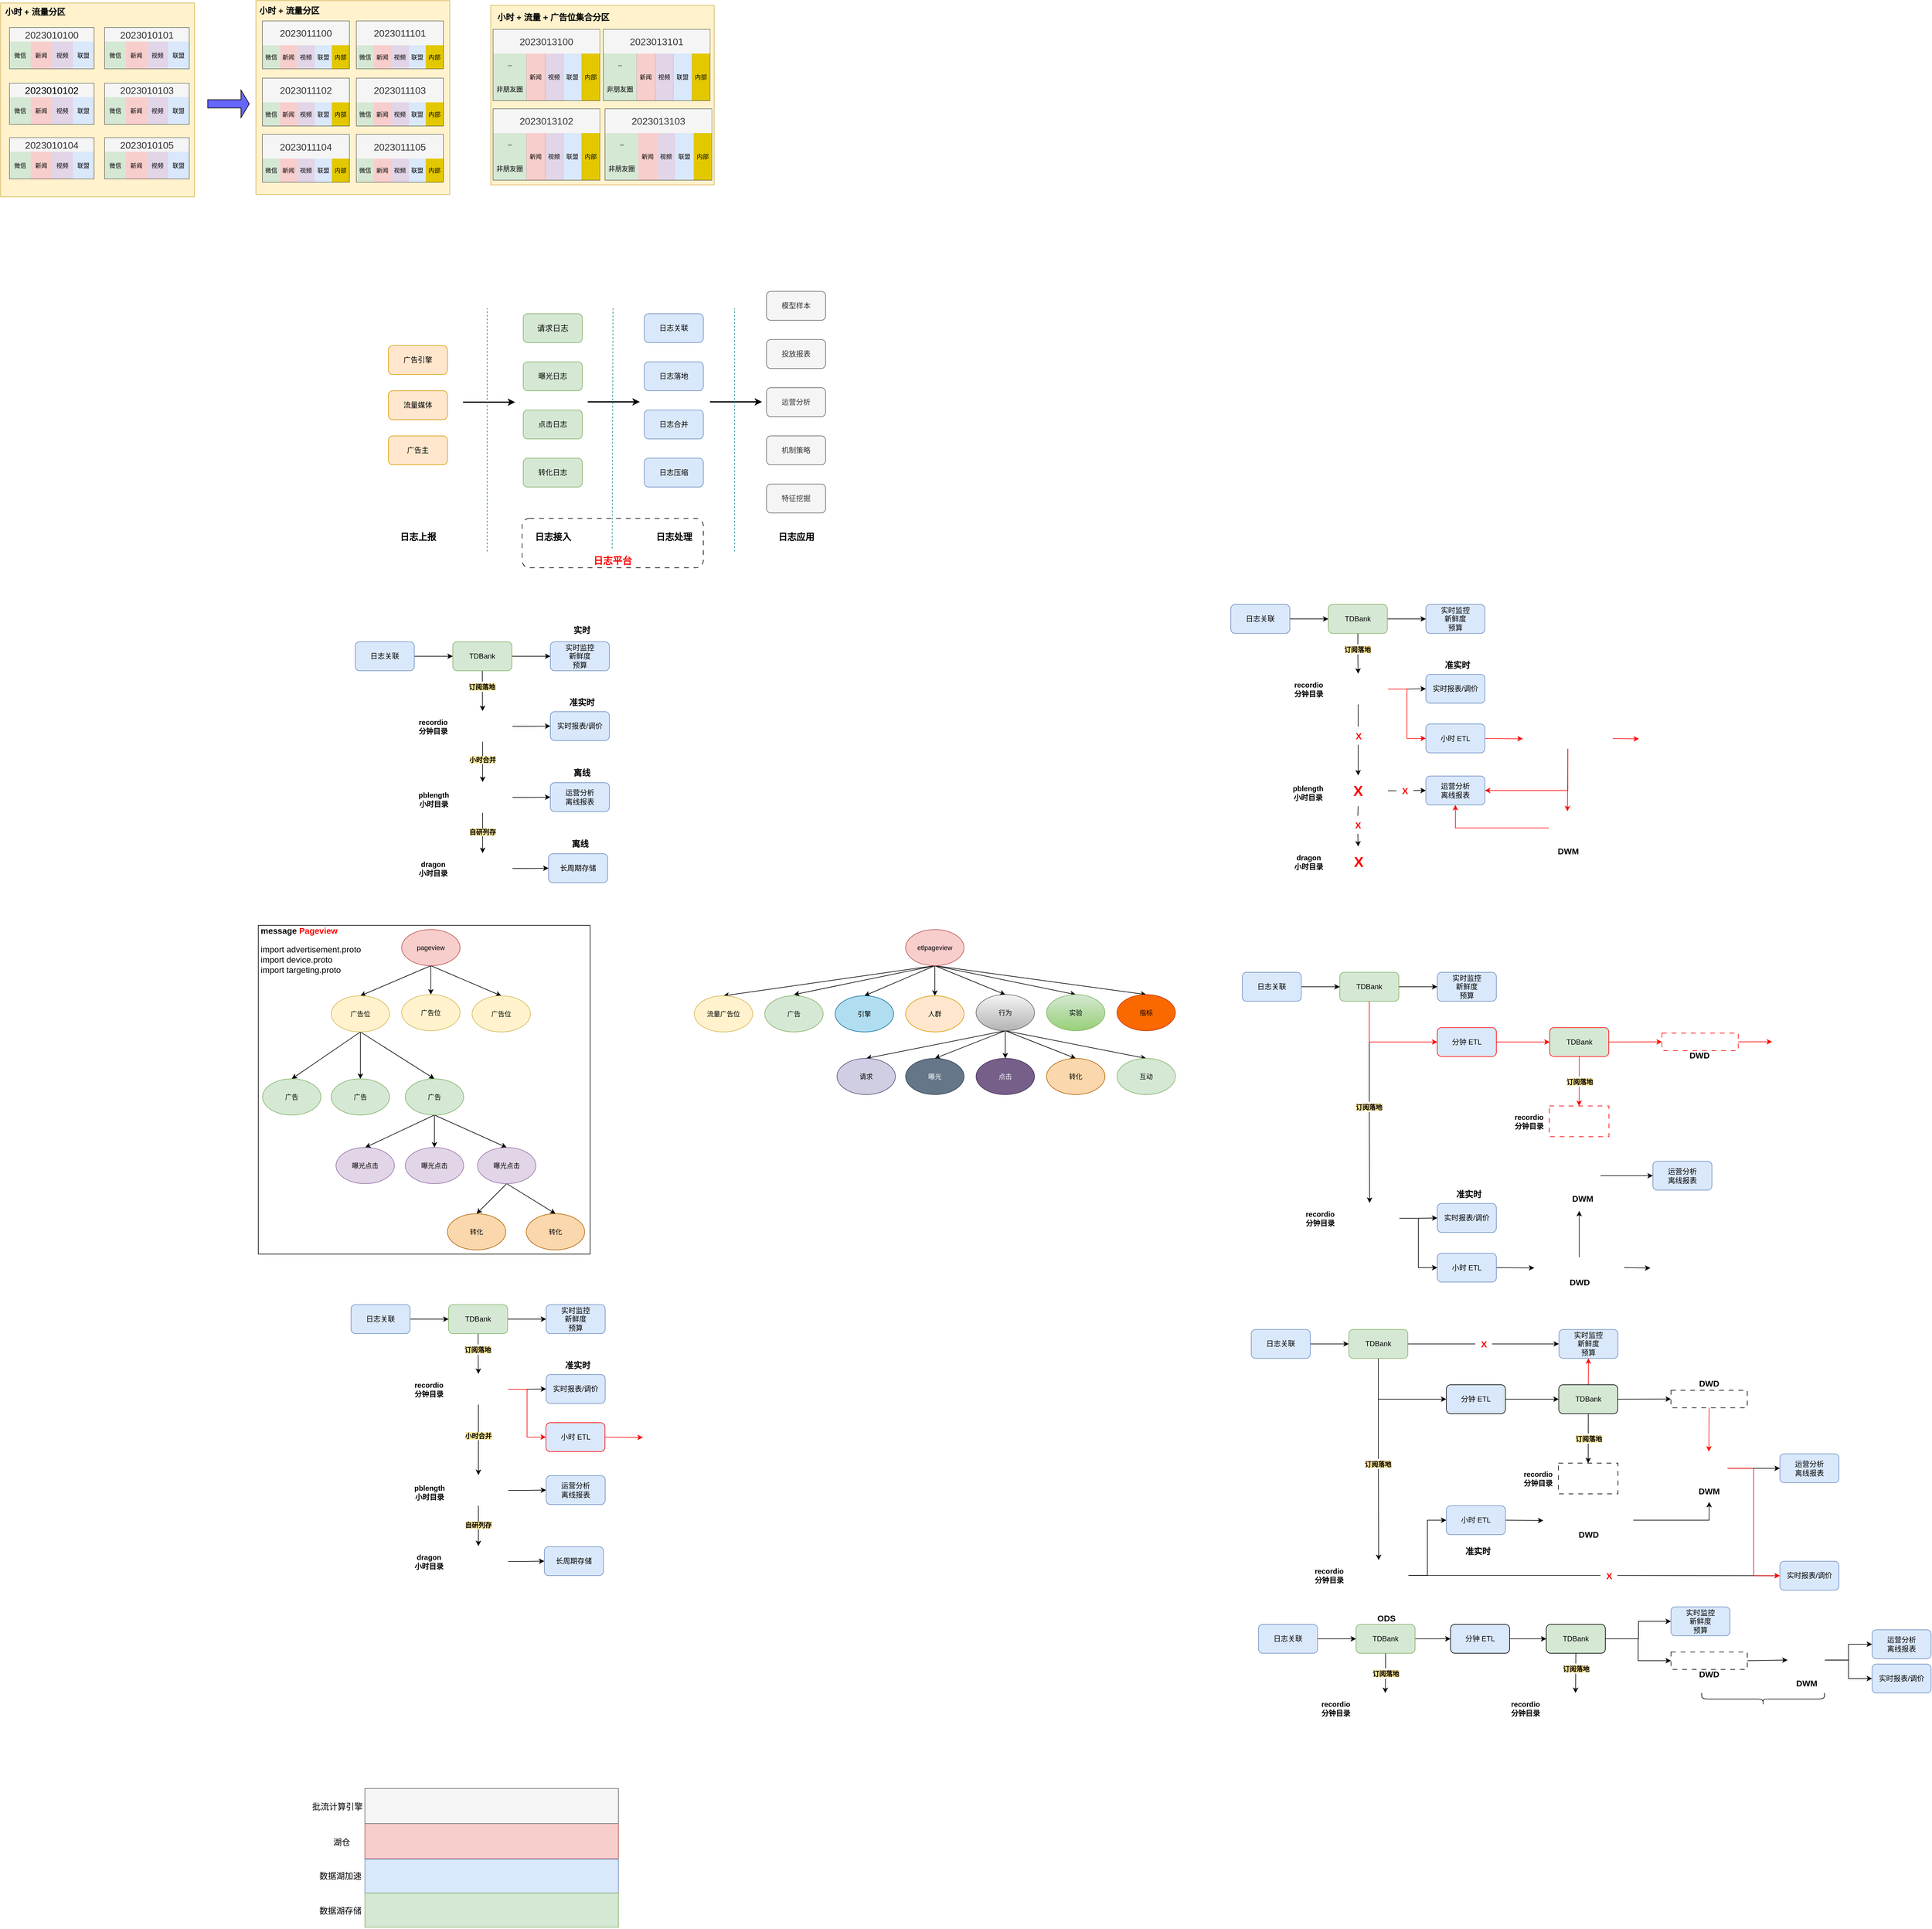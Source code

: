 <mxfile version="20.8.16" type="github">
  <diagram name="第 1 页" id="y0Go7ssdU0CtU0V1f10J">
    <mxGraphModel dx="1223" dy="-193" grid="0" gridSize="10" guides="1" tooltips="1" connect="1" arrows="1" fold="1" page="0" pageScale="1" pageWidth="827" pageHeight="1169" math="0" shadow="0">
      <root>
        <mxCell id="0" />
        <mxCell id="1" parent="0" />
        <mxCell id="sr5XxnYCMST1pJ13uV9J-750" value="" style="rounded=0;whiteSpace=wrap;html=1;labelBackgroundColor=none;strokeColor=#b85450;fontSize=11;fillColor=#f8cecc;" vertex="1" parent="1">
          <mxGeometry x="590" y="4020" width="421" height="58.28" as="geometry" />
        </mxCell>
        <mxCell id="sr5XxnYCMST1pJ13uV9J-747" value="" style="rounded=0;whiteSpace=wrap;html=1;labelBackgroundColor=none;strokeColor=#6c8ebf;fontSize=11;fillColor=#dae8fc;" vertex="1" parent="1">
          <mxGeometry x="590" y="4079" width="421" height="56.28" as="geometry" />
        </mxCell>
        <mxCell id="sr5XxnYCMST1pJ13uV9J-745" value="" style="rounded=0;whiteSpace=wrap;html=1;labelBackgroundColor=none;strokeColor=#82b366;fontSize=11;fillColor=#d5e8d4;" vertex="1" parent="1">
          <mxGeometry x="590" y="4135.28" width="421" height="56.72" as="geometry" />
        </mxCell>
        <mxCell id="sr5XxnYCMST1pJ13uV9J-741" value="" style="rounded=0;whiteSpace=wrap;html=1;labelBackgroundColor=none;strokeColor=#d6b656;fontSize=11;fillColor=#fff2cc;" vertex="1" parent="1">
          <mxGeometry x="799" y="1000" width="371" height="298" as="geometry" />
        </mxCell>
        <mxCell id="sr5XxnYCMST1pJ13uV9J-78" value="" style="rounded=0;whiteSpace=wrap;html=1;labelBackgroundColor=none;fontSize=11;fontColor=#000000;" vertex="1" parent="1">
          <mxGeometry x="413" y="2528" width="551" height="546" as="geometry" />
        </mxCell>
        <mxCell id="sr5XxnYCMST1pJ13uV9J-1" value="" style="rounded=1;whiteSpace=wrap;html=1;strokeColor=default;fontSize=15;fontColor=#FF0000;fillColor=none;dashed=1;dashPattern=8 8;" vertex="1" parent="1">
          <mxGeometry x="851" y="1852" width="301" height="82" as="geometry" />
        </mxCell>
        <mxCell id="sr5XxnYCMST1pJ13uV9J-2" style="edgeStyle=orthogonalEdgeStyle;rounded=0;orthogonalLoop=1;jettySize=auto;html=1;exitX=1;exitY=0.5;exitDx=0;exitDy=0;strokeWidth=2;" edge="1" parent="1">
          <mxGeometry relative="1" as="geometry">
            <mxPoint x="839.459" y="1659" as="targetPoint" />
            <mxPoint x="753" y="1659" as="sourcePoint" />
          </mxGeometry>
        </mxCell>
        <mxCell id="sr5XxnYCMST1pJ13uV9J-3" value="&lt;font style=&quot;font-size: 13px;&quot;&gt;请求日志&lt;/font&gt;" style="rounded=1;whiteSpace=wrap;html=1;fillColor=#d5e8d4;strokeColor=#82b366;" vertex="1" parent="1">
          <mxGeometry x="853" y="1512" width="98" height="48" as="geometry" />
        </mxCell>
        <mxCell id="sr5XxnYCMST1pJ13uV9J-4" value="曝光日志" style="rounded=1;whiteSpace=wrap;html=1;fillColor=#d5e8d4;strokeColor=#82b366;" vertex="1" parent="1">
          <mxGeometry x="853" y="1592" width="98" height="48" as="geometry" />
        </mxCell>
        <mxCell id="sr5XxnYCMST1pJ13uV9J-5" value="点击日志" style="rounded=1;whiteSpace=wrap;html=1;fillColor=#d5e8d4;strokeColor=#82b366;" vertex="1" parent="1">
          <mxGeometry x="853" y="1672" width="98" height="48" as="geometry" />
        </mxCell>
        <mxCell id="sr5XxnYCMST1pJ13uV9J-6" value="转化日志" style="rounded=1;whiteSpace=wrap;html=1;fillColor=#d5e8d4;strokeColor=#82b366;" vertex="1" parent="1">
          <mxGeometry x="853" y="1752" width="98" height="48" as="geometry" />
        </mxCell>
        <mxCell id="sr5XxnYCMST1pJ13uV9J-7" value="广告引擎" style="rounded=1;whiteSpace=wrap;html=1;fillColor=#ffe6cc;strokeColor=#d79b00;" vertex="1" parent="1">
          <mxGeometry x="629" y="1565" width="98" height="48" as="geometry" />
        </mxCell>
        <mxCell id="sr5XxnYCMST1pJ13uV9J-8" value="流量媒体" style="rounded=1;whiteSpace=wrap;html=1;fillColor=#ffe6cc;strokeColor=#d79b00;" vertex="1" parent="1">
          <mxGeometry x="629" y="1640" width="98" height="48" as="geometry" />
        </mxCell>
        <mxCell id="sr5XxnYCMST1pJ13uV9J-9" value="广告主" style="rounded=1;whiteSpace=wrap;html=1;fillColor=#ffe6cc;strokeColor=#d79b00;" vertex="1" parent="1">
          <mxGeometry x="629" y="1715" width="98" height="48" as="geometry" />
        </mxCell>
        <mxCell id="sr5XxnYCMST1pJ13uV9J-10" style="edgeStyle=orthogonalEdgeStyle;rounded=0;orthogonalLoop=1;jettySize=auto;html=1;exitX=1;exitY=0.5;exitDx=0;exitDy=0;strokeWidth=2;" edge="1" parent="1">
          <mxGeometry relative="1" as="geometry">
            <mxPoint x="1046.459" y="1658.5" as="targetPoint" />
            <mxPoint x="960" y="1658.5" as="sourcePoint" />
          </mxGeometry>
        </mxCell>
        <mxCell id="sr5XxnYCMST1pJ13uV9J-11" value="日志关联" style="rounded=1;whiteSpace=wrap;html=1;fillColor=#dae8fc;strokeColor=#6c8ebf;" vertex="1" parent="1">
          <mxGeometry x="1054" y="1512" width="98" height="48" as="geometry" />
        </mxCell>
        <mxCell id="sr5XxnYCMST1pJ13uV9J-12" value="日志落地" style="rounded=1;whiteSpace=wrap;html=1;fillColor=#dae8fc;strokeColor=#6c8ebf;" vertex="1" parent="1">
          <mxGeometry x="1054" y="1592" width="98" height="48" as="geometry" />
        </mxCell>
        <mxCell id="sr5XxnYCMST1pJ13uV9J-13" value="日志合并" style="rounded=1;whiteSpace=wrap;html=1;fillColor=#dae8fc;strokeColor=#6c8ebf;" vertex="1" parent="1">
          <mxGeometry x="1054" y="1672" width="98" height="48" as="geometry" />
        </mxCell>
        <mxCell id="sr5XxnYCMST1pJ13uV9J-14" value="日志压缩" style="rounded=1;whiteSpace=wrap;html=1;fillColor=#dae8fc;strokeColor=#6c8ebf;" vertex="1" parent="1">
          <mxGeometry x="1054" y="1752" width="98" height="48" as="geometry" />
        </mxCell>
        <mxCell id="sr5XxnYCMST1pJ13uV9J-15" value="模型样本" style="rounded=1;whiteSpace=wrap;html=1;fillColor=#f5f5f5;strokeColor=#666666;fontColor=#333333;" vertex="1" parent="1">
          <mxGeometry x="1257" y="1475" width="98" height="48" as="geometry" />
        </mxCell>
        <mxCell id="sr5XxnYCMST1pJ13uV9J-16" value="投放报表" style="rounded=1;whiteSpace=wrap;html=1;fillColor=#f5f5f5;fontColor=#333333;strokeColor=#666666;" vertex="1" parent="1">
          <mxGeometry x="1257" y="1555" width="98" height="48" as="geometry" />
        </mxCell>
        <mxCell id="sr5XxnYCMST1pJ13uV9J-17" value="运营分析" style="rounded=1;whiteSpace=wrap;html=1;fillColor=#f5f5f5;fontColor=#333333;strokeColor=#666666;" vertex="1" parent="1">
          <mxGeometry x="1257" y="1635" width="98" height="48" as="geometry" />
        </mxCell>
        <mxCell id="sr5XxnYCMST1pJ13uV9J-18" value="机制策略" style="rounded=1;whiteSpace=wrap;html=1;fillColor=#f5f5f5;fontColor=#333333;strokeColor=#666666;" vertex="1" parent="1">
          <mxGeometry x="1257" y="1715" width="98" height="48" as="geometry" />
        </mxCell>
        <mxCell id="sr5XxnYCMST1pJ13uV9J-19" style="edgeStyle=orthogonalEdgeStyle;rounded=0;orthogonalLoop=1;jettySize=auto;html=1;exitX=1;exitY=0.5;exitDx=0;exitDy=0;strokeWidth=2;" edge="1" parent="1">
          <mxGeometry relative="1" as="geometry">
            <mxPoint x="1249.459" y="1658.5" as="targetPoint" />
            <mxPoint x="1163" y="1658.5" as="sourcePoint" />
          </mxGeometry>
        </mxCell>
        <mxCell id="sr5XxnYCMST1pJ13uV9J-20" value="特征挖掘" style="rounded=1;whiteSpace=wrap;html=1;fillColor=#f5f5f5;fontColor=#333333;strokeColor=#666666;" vertex="1" parent="1">
          <mxGeometry x="1257" y="1795" width="98" height="48" as="geometry" />
        </mxCell>
        <mxCell id="sr5XxnYCMST1pJ13uV9J-21" value="" style="endArrow=none;dashed=1;html=1;rounded=1;strokeWidth=1;fontSize=13;fillColor=#b0e3e6;strokeColor=#0e8088;" edge="1" parent="1">
          <mxGeometry width="50" height="50" relative="1" as="geometry">
            <mxPoint x="793" y="1907" as="sourcePoint" />
            <mxPoint x="793" y="1503" as="targetPoint" />
          </mxGeometry>
        </mxCell>
        <mxCell id="sr5XxnYCMST1pJ13uV9J-22" value="" style="endArrow=none;dashed=1;html=1;rounded=1;strokeWidth=1;fontSize=13;fillColor=#b0e3e6;strokeColor=#0e8088;exitX=0.496;exitY=-0.135;exitDx=0;exitDy=0;exitPerimeter=0;" edge="1" parent="1" source="sr5XxnYCMST1pJ13uV9J-28">
          <mxGeometry width="50" height="50" relative="1" as="geometry">
            <mxPoint x="1002" y="1907" as="sourcePoint" />
            <mxPoint x="1002" y="1503" as="targetPoint" />
          </mxGeometry>
        </mxCell>
        <mxCell id="sr5XxnYCMST1pJ13uV9J-23" value="" style="endArrow=none;dashed=1;html=1;rounded=1;strokeWidth=1;fontSize=13;fillColor=#b0e3e6;strokeColor=#0e8088;" edge="1" parent="1">
          <mxGeometry width="50" height="50" relative="1" as="geometry">
            <mxPoint x="1204" y="1907" as="sourcePoint" />
            <mxPoint x="1204" y="1503" as="targetPoint" />
          </mxGeometry>
        </mxCell>
        <mxCell id="sr5XxnYCMST1pJ13uV9J-24" value="&lt;b&gt;&lt;font style=&quot;font-size: 15px;&quot;&gt;日志上报&lt;/font&gt;&lt;/b&gt;" style="text;html=1;align=center;verticalAlign=middle;resizable=0;points=[];autosize=1;strokeColor=none;fillColor=none;fontSize=13;" vertex="1" parent="1">
          <mxGeometry x="639" y="1867" width="78" height="30" as="geometry" />
        </mxCell>
        <mxCell id="sr5XxnYCMST1pJ13uV9J-25" value="&lt;b&gt;&lt;font style=&quot;font-size: 15px;&quot;&gt;日志接入&lt;/font&gt;&lt;/b&gt;" style="text;html=1;align=center;verticalAlign=middle;resizable=0;points=[];autosize=1;strokeColor=none;fillColor=none;fontSize=13;" vertex="1" parent="1">
          <mxGeometry x="863" y="1867" width="78" height="30" as="geometry" />
        </mxCell>
        <mxCell id="sr5XxnYCMST1pJ13uV9J-26" value="&lt;b&gt;&lt;font style=&quot;font-size: 15px;&quot;&gt;日志处理&lt;/font&gt;&lt;/b&gt;" style="text;html=1;align=center;verticalAlign=middle;resizable=0;points=[];autosize=1;strokeColor=none;fillColor=none;fontSize=13;" vertex="1" parent="1">
          <mxGeometry x="1064" y="1867" width="78" height="30" as="geometry" />
        </mxCell>
        <mxCell id="sr5XxnYCMST1pJ13uV9J-27" value="&lt;b&gt;&lt;font style=&quot;font-size: 15px;&quot;&gt;日志应用&lt;/font&gt;&lt;/b&gt;" style="text;html=1;align=center;verticalAlign=middle;resizable=0;points=[];autosize=1;strokeColor=none;fillColor=none;fontSize=13;" vertex="1" parent="1">
          <mxGeometry x="1267" y="1867" width="78" height="30" as="geometry" />
        </mxCell>
        <mxCell id="sr5XxnYCMST1pJ13uV9J-28" value="&lt;b&gt;&lt;font color=&quot;#ff0000&quot; style=&quot;font-size: 16px;&quot;&gt;日志平台&lt;/font&gt;&lt;/b&gt;" style="text;html=1;align=center;verticalAlign=middle;resizable=0;points=[];autosize=1;strokeColor=none;fillColor=none;fontSize=13;" vertex="1" parent="1">
          <mxGeometry x="960" y="1906" width="82" height="31" as="geometry" />
        </mxCell>
        <mxCell id="sr5XxnYCMST1pJ13uV9J-33" style="edgeStyle=orthogonalEdgeStyle;rounded=0;orthogonalLoop=1;jettySize=auto;html=1;exitX=1;exitY=0.5;exitDx=0;exitDy=0;" edge="1" parent="1" source="sr5XxnYCMST1pJ13uV9J-29" target="sr5XxnYCMST1pJ13uV9J-32">
          <mxGeometry relative="1" as="geometry" />
        </mxCell>
        <mxCell id="sr5XxnYCMST1pJ13uV9J-36" style="edgeStyle=orthogonalEdgeStyle;rounded=0;orthogonalLoop=1;jettySize=auto;html=1;exitX=0.5;exitY=1;exitDx=0;exitDy=0;entryX=0.5;entryY=0;entryDx=0;entryDy=0;fontSize=14;" edge="1" parent="1" source="sr5XxnYCMST1pJ13uV9J-29" target="sr5XxnYCMST1pJ13uV9J-35">
          <mxGeometry relative="1" as="geometry" />
        </mxCell>
        <mxCell id="sr5XxnYCMST1pJ13uV9J-37" value="&lt;font size=&quot;1&quot; style=&quot;&quot;&gt;&lt;b style=&quot;font-size: 11px; background-color: rgb(255, 229, 153);&quot;&gt;订阅落地&lt;/b&gt;&lt;/font&gt;" style="edgeLabel;html=1;align=center;verticalAlign=middle;resizable=0;points=[];fontSize=14;" vertex="1" connectable="0" parent="sr5XxnYCMST1pJ13uV9J-36">
          <mxGeometry x="-0.235" y="-1" relative="1" as="geometry">
            <mxPoint as="offset" />
          </mxGeometry>
        </mxCell>
        <mxCell id="sr5XxnYCMST1pJ13uV9J-29" value="TDBank" style="rounded=1;whiteSpace=wrap;html=1;strokeColor=#82b366;fillColor=#d5e8d4;" vertex="1" parent="1">
          <mxGeometry x="736" y="2057" width="98" height="48" as="geometry" />
        </mxCell>
        <mxCell id="sr5XxnYCMST1pJ13uV9J-31" style="edgeStyle=orthogonalEdgeStyle;rounded=0;orthogonalLoop=1;jettySize=auto;html=1;exitX=1;exitY=0.5;exitDx=0;exitDy=0;" edge="1" parent="1" source="sr5XxnYCMST1pJ13uV9J-30" target="sr5XxnYCMST1pJ13uV9J-29">
          <mxGeometry relative="1" as="geometry" />
        </mxCell>
        <mxCell id="sr5XxnYCMST1pJ13uV9J-30" value="日志关联" style="rounded=1;whiteSpace=wrap;html=1;fillColor=#dae8fc;strokeColor=#6c8ebf;" vertex="1" parent="1">
          <mxGeometry x="574" y="2057" width="98" height="48" as="geometry" />
        </mxCell>
        <mxCell id="sr5XxnYCMST1pJ13uV9J-32" value="实时监控&lt;br&gt;新鲜度&lt;br&gt;预算" style="rounded=1;whiteSpace=wrap;html=1;fillColor=#dae8fc;strokeColor=#6c8ebf;" vertex="1" parent="1">
          <mxGeometry x="898" y="2057" width="98" height="48" as="geometry" />
        </mxCell>
        <mxCell id="sr5XxnYCMST1pJ13uV9J-34" value="&lt;b&gt;&lt;font style=&quot;font-size: 14px;&quot;&gt;实时&lt;/font&gt;&lt;/b&gt;" style="text;html=1;align=center;verticalAlign=middle;resizable=0;points=[];autosize=1;strokeColor=none;fillColor=none;" vertex="1" parent="1">
          <mxGeometry x="927" y="2023" width="46" height="29" as="geometry" />
        </mxCell>
        <mxCell id="sr5XxnYCMST1pJ13uV9J-40" style="edgeStyle=orthogonalEdgeStyle;rounded=0;orthogonalLoop=1;jettySize=auto;html=1;exitX=1;exitY=0.5;exitDx=0;exitDy=0;entryX=0;entryY=0.5;entryDx=0;entryDy=0;fontSize=11;" edge="1" parent="1" source="sr5XxnYCMST1pJ13uV9J-35" target="sr5XxnYCMST1pJ13uV9J-38">
          <mxGeometry relative="1" as="geometry" />
        </mxCell>
        <mxCell id="sr5XxnYCMST1pJ13uV9J-42" style="edgeStyle=orthogonalEdgeStyle;rounded=0;orthogonalLoop=1;jettySize=auto;html=1;exitX=0.5;exitY=1;exitDx=0;exitDy=0;entryX=0.5;entryY=0;entryDx=0;entryDy=0;fontSize=11;" edge="1" parent="1" source="sr5XxnYCMST1pJ13uV9J-35" target="sr5XxnYCMST1pJ13uV9J-41">
          <mxGeometry relative="1" as="geometry" />
        </mxCell>
        <mxCell id="sr5XxnYCMST1pJ13uV9J-43" value="&lt;b style=&quot;background-color: rgb(255, 229, 153);&quot;&gt;小时合并&lt;/b&gt;" style="edgeLabel;html=1;align=center;verticalAlign=middle;resizable=0;points=[];fontSize=11;" vertex="1" connectable="0" parent="sr5XxnYCMST1pJ13uV9J-42">
          <mxGeometry x="-0.121" y="-1" relative="1" as="geometry">
            <mxPoint as="offset" />
          </mxGeometry>
        </mxCell>
        <mxCell id="sr5XxnYCMST1pJ13uV9J-35" value="" style="shape=image;verticalLabelPosition=bottom;labelBackgroundColor=default;verticalAlign=top;aspect=fixed;imageAspect=0;image=https://www.nicepng.com/png/detail/502-5024580_business-data-storage-icon.png;" vertex="1" parent="1">
          <mxGeometry x="736" y="2172" width="99" height="51.02" as="geometry" />
        </mxCell>
        <mxCell id="sr5XxnYCMST1pJ13uV9J-38" value="实时报表/调价" style="rounded=1;whiteSpace=wrap;html=1;fillColor=#dae8fc;strokeColor=#6c8ebf;" vertex="1" parent="1">
          <mxGeometry x="898" y="2173" width="98" height="48" as="geometry" />
        </mxCell>
        <mxCell id="sr5XxnYCMST1pJ13uV9J-39" value="&lt;b&gt;&lt;font style=&quot;font-size: 14px;&quot;&gt;准实时&lt;/font&gt;&lt;/b&gt;" style="text;html=1;align=center;verticalAlign=middle;resizable=0;points=[];autosize=1;strokeColor=none;fillColor=none;" vertex="1" parent="1">
          <mxGeometry x="920" y="2143" width="60" height="29" as="geometry" />
        </mxCell>
        <mxCell id="sr5XxnYCMST1pJ13uV9J-46" style="edgeStyle=orthogonalEdgeStyle;rounded=0;orthogonalLoop=1;jettySize=auto;html=1;exitX=1;exitY=0.5;exitDx=0;exitDy=0;entryX=0;entryY=0.5;entryDx=0;entryDy=0;fontSize=11;fontColor=#000000;" edge="1" parent="1" source="sr5XxnYCMST1pJ13uV9J-41" target="sr5XxnYCMST1pJ13uV9J-44">
          <mxGeometry relative="1" as="geometry" />
        </mxCell>
        <mxCell id="sr5XxnYCMST1pJ13uV9J-51" style="edgeStyle=orthogonalEdgeStyle;rounded=0;orthogonalLoop=1;jettySize=auto;html=1;exitX=0.5;exitY=1;exitDx=0;exitDy=0;entryX=0.5;entryY=0;entryDx=0;entryDy=0;fontSize=11;fontColor=#000000;" edge="1" parent="1" source="sr5XxnYCMST1pJ13uV9J-41" target="sr5XxnYCMST1pJ13uV9J-48">
          <mxGeometry relative="1" as="geometry" />
        </mxCell>
        <mxCell id="sr5XxnYCMST1pJ13uV9J-52" value="&lt;b style=&quot;background-color: rgb(255, 229, 153);&quot;&gt;自研列存&lt;/b&gt;" style="edgeLabel;html=1;align=center;verticalAlign=middle;resizable=0;points=[];fontSize=11;fontColor=#000000;" vertex="1" connectable="0" parent="sr5XxnYCMST1pJ13uV9J-51">
          <mxGeometry x="-0.061" y="-1" relative="1" as="geometry">
            <mxPoint as="offset" />
          </mxGeometry>
        </mxCell>
        <mxCell id="sr5XxnYCMST1pJ13uV9J-41" value="" style="shape=image;verticalLabelPosition=bottom;labelBackgroundColor=default;verticalAlign=top;aspect=fixed;imageAspect=0;image=https://www.nicepng.com/png/detail/502-5024580_business-data-storage-icon.png;" vertex="1" parent="1">
          <mxGeometry x="736" y="2290" width="99" height="51.02" as="geometry" />
        </mxCell>
        <mxCell id="sr5XxnYCMST1pJ13uV9J-44" value="运营分析&lt;br&gt;离线报表" style="rounded=1;whiteSpace=wrap;html=1;fillColor=#dae8fc;strokeColor=#6c8ebf;" vertex="1" parent="1">
          <mxGeometry x="898" y="2291" width="98" height="48" as="geometry" />
        </mxCell>
        <mxCell id="sr5XxnYCMST1pJ13uV9J-45" value="&lt;b&gt;&lt;font style=&quot;font-size: 14px;&quot;&gt;离线&lt;/font&gt;&lt;/b&gt;" style="text;html=1;align=center;verticalAlign=middle;resizable=0;points=[];autosize=1;strokeColor=none;fillColor=none;" vertex="1" parent="1">
          <mxGeometry x="927" y="2260" width="46" height="29" as="geometry" />
        </mxCell>
        <mxCell id="sr5XxnYCMST1pJ13uV9J-47" style="edgeStyle=orthogonalEdgeStyle;rounded=0;orthogonalLoop=1;jettySize=auto;html=1;exitX=1;exitY=0.5;exitDx=0;exitDy=0;entryX=0;entryY=0.5;entryDx=0;entryDy=0;fontSize=11;fontColor=#000000;" edge="1" parent="1" source="sr5XxnYCMST1pJ13uV9J-48" target="sr5XxnYCMST1pJ13uV9J-49">
          <mxGeometry relative="1" as="geometry" />
        </mxCell>
        <mxCell id="sr5XxnYCMST1pJ13uV9J-48" value="" style="shape=image;verticalLabelPosition=bottom;labelBackgroundColor=default;verticalAlign=top;aspect=fixed;imageAspect=0;image=https://www.nicepng.com/png/detail/502-5024580_business-data-storage-icon.png;" vertex="1" parent="1">
          <mxGeometry x="736" y="2408" width="99" height="51.02" as="geometry" />
        </mxCell>
        <mxCell id="sr5XxnYCMST1pJ13uV9J-49" value="长周期存储" style="rounded=1;whiteSpace=wrap;html=1;fillColor=#dae8fc;strokeColor=#6c8ebf;" vertex="1" parent="1">
          <mxGeometry x="895" y="2409" width="98" height="48" as="geometry" />
        </mxCell>
        <mxCell id="sr5XxnYCMST1pJ13uV9J-50" value="&lt;b&gt;&lt;font style=&quot;font-size: 14px;&quot;&gt;离线&lt;/font&gt;&lt;/b&gt;" style="text;html=1;align=center;verticalAlign=middle;resizable=0;points=[];autosize=1;strokeColor=none;fillColor=none;" vertex="1" parent="1">
          <mxGeometry x="924" y="2378" width="46" height="29" as="geometry" />
        </mxCell>
        <mxCell id="sr5XxnYCMST1pJ13uV9J-57" style="rounded=0;orthogonalLoop=1;jettySize=auto;html=1;exitX=0.5;exitY=1;exitDx=0;exitDy=0;entryX=0.5;entryY=0;entryDx=0;entryDy=0;fontSize=11;fontColor=#000000;strokeColor=default;jumpStyle=gap;" edge="1" parent="1" source="sr5XxnYCMST1pJ13uV9J-53" target="sr5XxnYCMST1pJ13uV9J-55">
          <mxGeometry relative="1" as="geometry" />
        </mxCell>
        <mxCell id="sr5XxnYCMST1pJ13uV9J-59" style="edgeStyle=none;rounded=0;jumpStyle=gap;orthogonalLoop=1;jettySize=auto;html=1;exitX=0.5;exitY=1;exitDx=0;exitDy=0;entryX=0.5;entryY=0;entryDx=0;entryDy=0;strokeColor=default;fontSize=11;fontColor=#000000;" edge="1" parent="1" source="sr5XxnYCMST1pJ13uV9J-53" target="sr5XxnYCMST1pJ13uV9J-56">
          <mxGeometry relative="1" as="geometry" />
        </mxCell>
        <mxCell id="sr5XxnYCMST1pJ13uV9J-60" style="edgeStyle=none;rounded=0;jumpStyle=gap;orthogonalLoop=1;jettySize=auto;html=1;exitX=0.5;exitY=1;exitDx=0;exitDy=0;entryX=0.5;entryY=0;entryDx=0;entryDy=0;strokeColor=default;fontSize=11;fontColor=#000000;" edge="1" parent="1" source="sr5XxnYCMST1pJ13uV9J-53" target="sr5XxnYCMST1pJ13uV9J-54">
          <mxGeometry relative="1" as="geometry" />
        </mxCell>
        <mxCell id="sr5XxnYCMST1pJ13uV9J-53" value="pageview" style="ellipse;whiteSpace=wrap;html=1;labelBackgroundColor=none;fontSize=11;fillColor=#f8cecc;strokeColor=#b85450;" vertex="1" parent="1">
          <mxGeometry x="651" y="2535" width="97" height="60" as="geometry" />
        </mxCell>
        <mxCell id="sr5XxnYCMST1pJ13uV9J-54" value="广告位" style="ellipse;whiteSpace=wrap;html=1;labelBackgroundColor=none;fontSize=11;fillColor=#fff2cc;strokeColor=#d6b656;" vertex="1" parent="1">
          <mxGeometry x="768" y="2645" width="97" height="60" as="geometry" />
        </mxCell>
        <mxCell id="sr5XxnYCMST1pJ13uV9J-64" style="edgeStyle=none;rounded=0;jumpStyle=gap;orthogonalLoop=1;jettySize=auto;html=1;exitX=0.5;exitY=1;exitDx=0;exitDy=0;entryX=0.5;entryY=0;entryDx=0;entryDy=0;strokeColor=default;fontSize=11;fontColor=#000000;" edge="1" parent="1" source="sr5XxnYCMST1pJ13uV9J-55" target="sr5XxnYCMST1pJ13uV9J-61">
          <mxGeometry relative="1" as="geometry" />
        </mxCell>
        <mxCell id="sr5XxnYCMST1pJ13uV9J-65" style="edgeStyle=none;rounded=0;jumpStyle=gap;orthogonalLoop=1;jettySize=auto;html=1;exitX=0.5;exitY=1;exitDx=0;exitDy=0;entryX=0.5;entryY=0;entryDx=0;entryDy=0;strokeColor=default;fontSize=11;fontColor=#000000;" edge="1" parent="1" source="sr5XxnYCMST1pJ13uV9J-55" target="sr5XxnYCMST1pJ13uV9J-62">
          <mxGeometry relative="1" as="geometry" />
        </mxCell>
        <mxCell id="sr5XxnYCMST1pJ13uV9J-66" style="edgeStyle=none;rounded=0;jumpStyle=gap;orthogonalLoop=1;jettySize=auto;html=1;exitX=0.5;exitY=1;exitDx=0;exitDy=0;entryX=0.5;entryY=0;entryDx=0;entryDy=0;strokeColor=default;fontSize=11;fontColor=#000000;" edge="1" parent="1" source="sr5XxnYCMST1pJ13uV9J-55" target="sr5XxnYCMST1pJ13uV9J-63">
          <mxGeometry relative="1" as="geometry" />
        </mxCell>
        <mxCell id="sr5XxnYCMST1pJ13uV9J-55" value="广告位" style="ellipse;whiteSpace=wrap;html=1;labelBackgroundColor=none;fontSize=11;fillColor=#fff2cc;strokeColor=#d6b656;" vertex="1" parent="1">
          <mxGeometry x="534" y="2645" width="97" height="60" as="geometry" />
        </mxCell>
        <mxCell id="sr5XxnYCMST1pJ13uV9J-56" value="广告位" style="ellipse;whiteSpace=wrap;html=1;labelBackgroundColor=none;fontSize=11;fillColor=#fff2cc;strokeColor=#d6b656;" vertex="1" parent="1">
          <mxGeometry x="651" y="2643" width="97" height="60" as="geometry" />
        </mxCell>
        <mxCell id="sr5XxnYCMST1pJ13uV9J-61" value="广告" style="ellipse;whiteSpace=wrap;html=1;labelBackgroundColor=none;fontSize=11;fillColor=#d5e8d4;strokeColor=#82b366;" vertex="1" parent="1">
          <mxGeometry x="420" y="2783" width="97" height="60" as="geometry" />
        </mxCell>
        <mxCell id="sr5XxnYCMST1pJ13uV9J-62" value="广告" style="ellipse;whiteSpace=wrap;html=1;labelBackgroundColor=none;fontSize=11;fillColor=#d5e8d4;strokeColor=#82b366;" vertex="1" parent="1">
          <mxGeometry x="534" y="2783" width="97" height="60" as="geometry" />
        </mxCell>
        <mxCell id="sr5XxnYCMST1pJ13uV9J-70" style="edgeStyle=none;rounded=0;jumpStyle=gap;orthogonalLoop=1;jettySize=auto;html=1;exitX=0.5;exitY=1;exitDx=0;exitDy=0;entryX=0.5;entryY=0;entryDx=0;entryDy=0;strokeColor=default;fontSize=11;fontColor=#000000;" edge="1" parent="1" source="sr5XxnYCMST1pJ13uV9J-63" target="sr5XxnYCMST1pJ13uV9J-67">
          <mxGeometry relative="1" as="geometry" />
        </mxCell>
        <mxCell id="sr5XxnYCMST1pJ13uV9J-71" style="edgeStyle=none;rounded=0;jumpStyle=gap;orthogonalLoop=1;jettySize=auto;html=1;exitX=0.5;exitY=1;exitDx=0;exitDy=0;entryX=0.5;entryY=0;entryDx=0;entryDy=0;strokeColor=default;fontSize=11;fontColor=#000000;" edge="1" parent="1" source="sr5XxnYCMST1pJ13uV9J-63" target="sr5XxnYCMST1pJ13uV9J-68">
          <mxGeometry relative="1" as="geometry" />
        </mxCell>
        <mxCell id="sr5XxnYCMST1pJ13uV9J-72" style="edgeStyle=none;rounded=0;jumpStyle=gap;orthogonalLoop=1;jettySize=auto;html=1;exitX=0.5;exitY=1;exitDx=0;exitDy=0;entryX=0.5;entryY=0;entryDx=0;entryDy=0;strokeColor=default;fontSize=11;fontColor=#000000;" edge="1" parent="1" source="sr5XxnYCMST1pJ13uV9J-63" target="sr5XxnYCMST1pJ13uV9J-69">
          <mxGeometry relative="1" as="geometry" />
        </mxCell>
        <mxCell id="sr5XxnYCMST1pJ13uV9J-63" value="广告" style="ellipse;whiteSpace=wrap;html=1;labelBackgroundColor=none;fontSize=11;fillColor=#d5e8d4;strokeColor=#82b366;" vertex="1" parent="1">
          <mxGeometry x="657" y="2783" width="97" height="60" as="geometry" />
        </mxCell>
        <mxCell id="sr5XxnYCMST1pJ13uV9J-67" value="曝光点击" style="ellipse;whiteSpace=wrap;html=1;labelBackgroundColor=none;fontSize=11;fillColor=#e1d5e7;strokeColor=#9673a6;" vertex="1" parent="1">
          <mxGeometry x="542" y="2897" width="97" height="60" as="geometry" />
        </mxCell>
        <mxCell id="sr5XxnYCMST1pJ13uV9J-68" value="曝光点击" style="ellipse;whiteSpace=wrap;html=1;labelBackgroundColor=none;fontSize=11;fillColor=#e1d5e7;strokeColor=#9673a6;" vertex="1" parent="1">
          <mxGeometry x="657" y="2897" width="97" height="60" as="geometry" />
        </mxCell>
        <mxCell id="sr5XxnYCMST1pJ13uV9J-75" style="edgeStyle=none;rounded=0;jumpStyle=gap;orthogonalLoop=1;jettySize=auto;html=1;exitX=0.5;exitY=1;exitDx=0;exitDy=0;entryX=0.5;entryY=0;entryDx=0;entryDy=0;strokeColor=default;fontSize=11;fontColor=#000000;" edge="1" parent="1" source="sr5XxnYCMST1pJ13uV9J-69" target="sr5XxnYCMST1pJ13uV9J-73">
          <mxGeometry relative="1" as="geometry" />
        </mxCell>
        <mxCell id="sr5XxnYCMST1pJ13uV9J-76" style="edgeStyle=none;rounded=0;jumpStyle=gap;orthogonalLoop=1;jettySize=auto;html=1;exitX=0.5;exitY=1;exitDx=0;exitDy=0;entryX=0.5;entryY=0;entryDx=0;entryDy=0;strokeColor=default;fontSize=11;fontColor=#000000;" edge="1" parent="1" source="sr5XxnYCMST1pJ13uV9J-69" target="sr5XxnYCMST1pJ13uV9J-74">
          <mxGeometry relative="1" as="geometry" />
        </mxCell>
        <mxCell id="sr5XxnYCMST1pJ13uV9J-69" value="曝光点击" style="ellipse;whiteSpace=wrap;html=1;labelBackgroundColor=none;fontSize=11;fillColor=#e1d5e7;strokeColor=#9673a6;" vertex="1" parent="1">
          <mxGeometry x="777" y="2897" width="97" height="60" as="geometry" />
        </mxCell>
        <mxCell id="sr5XxnYCMST1pJ13uV9J-73" value="转化" style="ellipse;whiteSpace=wrap;html=1;labelBackgroundColor=none;fontSize=11;fillColor=#fad7ac;strokeColor=#b46504;" vertex="1" parent="1">
          <mxGeometry x="727" y="3007" width="97" height="60" as="geometry" />
        </mxCell>
        <mxCell id="sr5XxnYCMST1pJ13uV9J-74" value="转化" style="ellipse;whiteSpace=wrap;html=1;labelBackgroundColor=none;fontSize=11;fillColor=#fad7ac;strokeColor=#b46504;" vertex="1" parent="1">
          <mxGeometry x="858" y="3007" width="97" height="60" as="geometry" />
        </mxCell>
        <mxCell id="sr5XxnYCMST1pJ13uV9J-79" value="&lt;h1 style=&quot;font-size: 14px;&quot;&gt;&lt;font style=&quot;font-size: 14px;&quot;&gt;message &lt;font color=&quot;#ff0000&quot;&gt;Pageview&lt;/font&gt;&lt;/font&gt;&lt;/h1&gt;&lt;p style=&quot;font-size: 14px;&quot;&gt;import advertisement.proto&lt;br&gt;import device.proto&lt;br&gt;&lt;span style=&quot;background-color: initial;&quot;&gt;import targeting.proto&lt;/span&gt;&lt;/p&gt;" style="text;html=1;strokeColor=none;fillColor=none;spacing=5;spacingTop=-20;whiteSpace=wrap;overflow=hidden;rounded=0;fontSize=11;fontColor=#000000;" vertex="1" parent="1">
          <mxGeometry x="412" y="2530" width="183" height="90" as="geometry" />
        </mxCell>
        <mxCell id="sr5XxnYCMST1pJ13uV9J-80" value="&lt;b&gt;&lt;font style=&quot;&quot;&gt;&lt;font style=&quot;font-size: 12px;&quot;&gt;recordio&lt;br&gt;分钟目录&lt;/font&gt;&lt;br&gt;&lt;/font&gt;&lt;/b&gt;" style="text;html=1;align=center;verticalAlign=middle;resizable=0;points=[];autosize=1;strokeColor=none;fillColor=none;" vertex="1" parent="1">
          <mxGeometry x="670" y="2177.5" width="66" height="41" as="geometry" />
        </mxCell>
        <mxCell id="sr5XxnYCMST1pJ13uV9J-81" value="&lt;b&gt;&lt;font style=&quot;&quot;&gt;&lt;font style=&quot;font-size: 12px;&quot;&gt;pblength&lt;br&gt;小时目录&lt;/font&gt;&lt;br&gt;&lt;/font&gt;&lt;/b&gt;" style="text;html=1;align=center;verticalAlign=middle;resizable=0;points=[];autosize=1;strokeColor=none;fillColor=none;" vertex="1" parent="1">
          <mxGeometry x="669" y="2298" width="69" height="41" as="geometry" />
        </mxCell>
        <mxCell id="sr5XxnYCMST1pJ13uV9J-82" value="&lt;b&gt;&lt;font style=&quot;&quot;&gt;&lt;font style=&quot;font-size: 12px;&quot;&gt;dragon&lt;br&gt;小时目录&lt;/font&gt;&lt;br&gt;&lt;/font&gt;&lt;/b&gt;" style="text;html=1;align=center;verticalAlign=middle;resizable=0;points=[];autosize=1;strokeColor=none;fillColor=none;" vertex="1" parent="1">
          <mxGeometry x="670" y="2413.01" width="66" height="41" as="geometry" />
        </mxCell>
        <mxCell id="sr5XxnYCMST1pJ13uV9J-84" style="edgeStyle=orthogonalEdgeStyle;rounded=0;orthogonalLoop=1;jettySize=auto;html=1;exitX=1;exitY=0.5;exitDx=0;exitDy=0;" edge="1" parent="1" source="sr5XxnYCMST1pJ13uV9J-87" target="sr5XxnYCMST1pJ13uV9J-90">
          <mxGeometry relative="1" as="geometry" />
        </mxCell>
        <mxCell id="sr5XxnYCMST1pJ13uV9J-85" style="edgeStyle=orthogonalEdgeStyle;rounded=0;orthogonalLoop=1;jettySize=auto;html=1;exitX=0.5;exitY=1;exitDx=0;exitDy=0;entryX=0.5;entryY=0;entryDx=0;entryDy=0;fontSize=14;" edge="1" parent="1" source="sr5XxnYCMST1pJ13uV9J-87" target="sr5XxnYCMST1pJ13uV9J-94">
          <mxGeometry relative="1" as="geometry" />
        </mxCell>
        <mxCell id="sr5XxnYCMST1pJ13uV9J-86" value="&lt;font size=&quot;1&quot; style=&quot;&quot;&gt;&lt;b style=&quot;font-size: 11px; background-color: rgb(255, 229, 153);&quot;&gt;订阅落地&lt;/b&gt;&lt;/font&gt;" style="edgeLabel;html=1;align=center;verticalAlign=middle;resizable=0;points=[];fontSize=14;" vertex="1" connectable="0" parent="sr5XxnYCMST1pJ13uV9J-85">
          <mxGeometry x="-0.235" y="-1" relative="1" as="geometry">
            <mxPoint as="offset" />
          </mxGeometry>
        </mxCell>
        <mxCell id="sr5XxnYCMST1pJ13uV9J-87" value="TDBank" style="rounded=1;whiteSpace=wrap;html=1;strokeColor=#82b366;fillColor=#d5e8d4;" vertex="1" parent="1">
          <mxGeometry x="2190" y="1995" width="98" height="48" as="geometry" />
        </mxCell>
        <mxCell id="sr5XxnYCMST1pJ13uV9J-88" style="edgeStyle=orthogonalEdgeStyle;rounded=0;orthogonalLoop=1;jettySize=auto;html=1;exitX=1;exitY=0.5;exitDx=0;exitDy=0;" edge="1" parent="1" source="sr5XxnYCMST1pJ13uV9J-89" target="sr5XxnYCMST1pJ13uV9J-87">
          <mxGeometry relative="1" as="geometry" />
        </mxCell>
        <mxCell id="sr5XxnYCMST1pJ13uV9J-89" value="日志关联" style="rounded=1;whiteSpace=wrap;html=1;fillColor=#dae8fc;strokeColor=#6c8ebf;" vertex="1" parent="1">
          <mxGeometry x="2028" y="1995" width="98" height="48" as="geometry" />
        </mxCell>
        <mxCell id="sr5XxnYCMST1pJ13uV9J-90" value="实时监控&lt;br&gt;新鲜度&lt;br&gt;预算" style="rounded=1;whiteSpace=wrap;html=1;fillColor=#dae8fc;strokeColor=#6c8ebf;" vertex="1" parent="1">
          <mxGeometry x="2352" y="1995" width="98" height="48" as="geometry" />
        </mxCell>
        <mxCell id="sr5XxnYCMST1pJ13uV9J-91" style="edgeStyle=orthogonalEdgeStyle;rounded=0;orthogonalLoop=1;jettySize=auto;html=1;exitX=1;exitY=0.5;exitDx=0;exitDy=0;entryX=0;entryY=0.5;entryDx=0;entryDy=0;fontSize=11;" edge="1" parent="1" source="sr5XxnYCMST1pJ13uV9J-94" target="sr5XxnYCMST1pJ13uV9J-95">
          <mxGeometry relative="1" as="geometry" />
        </mxCell>
        <mxCell id="sr5XxnYCMST1pJ13uV9J-92" style="edgeStyle=orthogonalEdgeStyle;rounded=0;orthogonalLoop=1;jettySize=auto;html=1;exitX=0.5;exitY=1;exitDx=0;exitDy=0;entryX=0.5;entryY=0;entryDx=0;entryDy=0;fontSize=11;startArrow=none;" edge="1" parent="1" source="sr5XxnYCMST1pJ13uV9J-118" target="sr5XxnYCMST1pJ13uV9J-100">
          <mxGeometry relative="1" as="geometry" />
        </mxCell>
        <mxCell id="sr5XxnYCMST1pJ13uV9J-117" style="edgeStyle=orthogonalEdgeStyle;rounded=0;jumpStyle=gap;orthogonalLoop=1;jettySize=auto;html=1;exitX=1;exitY=0.5;exitDx=0;exitDy=0;entryX=0;entryY=0.5;entryDx=0;entryDy=0;strokeColor=#FF0000;fontSize=12;fontColor=#FF0000;" edge="1" parent="1" source="sr5XxnYCMST1pJ13uV9J-94" target="sr5XxnYCMST1pJ13uV9J-113">
          <mxGeometry relative="1" as="geometry" />
        </mxCell>
        <mxCell id="sr5XxnYCMST1pJ13uV9J-94" value="" style="shape=image;verticalLabelPosition=bottom;labelBackgroundColor=default;verticalAlign=top;aspect=fixed;imageAspect=0;image=https://www.nicepng.com/png/detail/502-5024580_business-data-storage-icon.png;" vertex="1" parent="1">
          <mxGeometry x="2190" y="2110" width="99" height="51.02" as="geometry" />
        </mxCell>
        <mxCell id="sr5XxnYCMST1pJ13uV9J-95" value="实时报表/调价" style="rounded=1;whiteSpace=wrap;html=1;fillColor=#dae8fc;strokeColor=#6c8ebf;" vertex="1" parent="1">
          <mxGeometry x="2352" y="2111" width="98" height="48" as="geometry" />
        </mxCell>
        <mxCell id="sr5XxnYCMST1pJ13uV9J-96" value="&lt;b&gt;&lt;font style=&quot;font-size: 14px;&quot;&gt;准实时&lt;/font&gt;&lt;/b&gt;" style="text;html=1;align=center;verticalAlign=middle;resizable=0;points=[];autosize=1;strokeColor=none;fillColor=none;" vertex="1" parent="1">
          <mxGeometry x="2374" y="2081" width="60" height="29" as="geometry" />
        </mxCell>
        <mxCell id="sr5XxnYCMST1pJ13uV9J-97" style="edgeStyle=orthogonalEdgeStyle;rounded=0;orthogonalLoop=1;jettySize=auto;html=1;exitX=1;exitY=0.5;exitDx=0;exitDy=0;entryX=0;entryY=0.5;entryDx=0;entryDy=0;fontSize=11;fontColor=#000000;startArrow=none;" edge="1" parent="1" source="sr5XxnYCMST1pJ13uV9J-124" target="sr5XxnYCMST1pJ13uV9J-101">
          <mxGeometry relative="1" as="geometry" />
        </mxCell>
        <mxCell id="sr5XxnYCMST1pJ13uV9J-98" style="edgeStyle=orthogonalEdgeStyle;rounded=0;orthogonalLoop=1;jettySize=auto;html=1;exitX=0.5;exitY=1;exitDx=0;exitDy=0;entryX=0.5;entryY=0;entryDx=0;entryDy=0;fontSize=11;fontColor=#000000;startArrow=none;" edge="1" parent="1" source="sr5XxnYCMST1pJ13uV9J-128" target="sr5XxnYCMST1pJ13uV9J-104">
          <mxGeometry relative="1" as="geometry" />
        </mxCell>
        <mxCell id="sr5XxnYCMST1pJ13uV9J-100" value="" style="shape=image;verticalLabelPosition=bottom;labelBackgroundColor=default;verticalAlign=top;aspect=fixed;imageAspect=0;image=https://www.nicepng.com/png/detail/502-5024580_business-data-storage-icon.png;" vertex="1" parent="1">
          <mxGeometry x="2190" y="2279" width="99" height="51.02" as="geometry" />
        </mxCell>
        <mxCell id="sr5XxnYCMST1pJ13uV9J-101" value="运营分析&lt;br&gt;离线报表" style="rounded=1;whiteSpace=wrap;html=1;fillColor=#dae8fc;strokeColor=#6c8ebf;" vertex="1" parent="1">
          <mxGeometry x="2352" y="2280" width="98" height="48" as="geometry" />
        </mxCell>
        <mxCell id="sr5XxnYCMST1pJ13uV9J-104" value="" style="shape=image;verticalLabelPosition=bottom;labelBackgroundColor=default;verticalAlign=top;aspect=fixed;imageAspect=0;image=https://www.nicepng.com/png/detail/502-5024580_business-data-storage-icon.png;" vertex="1" parent="1">
          <mxGeometry x="2190" y="2397" width="99" height="51.02" as="geometry" />
        </mxCell>
        <mxCell id="sr5XxnYCMST1pJ13uV9J-107" value="&lt;b&gt;&lt;font style=&quot;&quot;&gt;&lt;font style=&quot;font-size: 12px;&quot;&gt;recordio&lt;br&gt;分钟目录&lt;/font&gt;&lt;br&gt;&lt;/font&gt;&lt;/b&gt;" style="text;html=1;align=center;verticalAlign=middle;resizable=0;points=[];autosize=1;strokeColor=none;fillColor=none;" vertex="1" parent="1">
          <mxGeometry x="2124" y="2115.5" width="66" height="41" as="geometry" />
        </mxCell>
        <mxCell id="sr5XxnYCMST1pJ13uV9J-115" style="edgeStyle=orthogonalEdgeStyle;rounded=0;jumpStyle=gap;orthogonalLoop=1;jettySize=auto;html=1;exitX=0.5;exitY=1;exitDx=0;exitDy=0;entryX=1;entryY=0.5;entryDx=0;entryDy=0;strokeColor=#FF0000;fontSize=12;fontColor=#FF0000;" edge="1" parent="1" source="sr5XxnYCMST1pJ13uV9J-112" target="sr5XxnYCMST1pJ13uV9J-101">
          <mxGeometry relative="1" as="geometry" />
        </mxCell>
        <mxCell id="sr5XxnYCMST1pJ13uV9J-213" style="edgeStyle=orthogonalEdgeStyle;rounded=0;jumpStyle=gap;orthogonalLoop=1;jettySize=auto;html=1;exitX=1;exitY=0.5;exitDx=0;exitDy=0;strokeColor=#FF0000;fontSize=24;fontColor=#FF0000;" edge="1" parent="1" source="sr5XxnYCMST1pJ13uV9J-112">
          <mxGeometry relative="1" as="geometry">
            <mxPoint x="2705.822" y="2218" as="targetPoint" />
          </mxGeometry>
        </mxCell>
        <mxCell id="sr5XxnYCMST1pJ13uV9J-216" style="edgeStyle=orthogonalEdgeStyle;rounded=0;jumpStyle=gap;orthogonalLoop=1;jettySize=auto;html=1;exitX=0.5;exitY=1;exitDx=0;exitDy=0;entryX=0.5;entryY=0;entryDx=0;entryDy=0;strokeColor=#FF0000;fontSize=16;fontColor=#000000;" edge="1" parent="1" source="sr5XxnYCMST1pJ13uV9J-112" target="sr5XxnYCMST1pJ13uV9J-214">
          <mxGeometry relative="1" as="geometry" />
        </mxCell>
        <mxCell id="sr5XxnYCMST1pJ13uV9J-112" value="" style="shape=image;verticalLabelPosition=bottom;labelBackgroundColor=default;verticalAlign=top;aspect=fixed;imageAspect=0;image=https://www.apache.org/logos/res/iceberg/iceberg.png;" vertex="1" parent="1">
          <mxGeometry x="2513" y="2200.41" width="149.36" height="34.18" as="geometry" />
        </mxCell>
        <mxCell id="sr5XxnYCMST1pJ13uV9J-114" style="edgeStyle=none;rounded=0;jumpStyle=gap;orthogonalLoop=1;jettySize=auto;html=1;exitX=1;exitY=0.5;exitDx=0;exitDy=0;strokeColor=#FF0000;fontSize=12;fontColor=#FF0000;" edge="1" parent="1" source="sr5XxnYCMST1pJ13uV9J-113">
          <mxGeometry relative="1" as="geometry">
            <mxPoint x="2513" y="2218" as="targetPoint" />
          </mxGeometry>
        </mxCell>
        <mxCell id="sr5XxnYCMST1pJ13uV9J-113" value="小时 ETL" style="rounded=1;whiteSpace=wrap;html=1;fillColor=#dae8fc;strokeColor=#6c8ebf;" vertex="1" parent="1">
          <mxGeometry x="2352" y="2193.5" width="98" height="48" as="geometry" />
        </mxCell>
        <mxCell id="sr5XxnYCMST1pJ13uV9J-121" value="" style="edgeStyle=orthogonalEdgeStyle;rounded=0;orthogonalLoop=1;jettySize=auto;html=1;exitX=0.5;exitY=1;exitDx=0;exitDy=0;entryX=0.5;entryY=0;entryDx=0;entryDy=0;fontSize=11;endArrow=none;" edge="1" parent="1" source="sr5XxnYCMST1pJ13uV9J-94" target="sr5XxnYCMST1pJ13uV9J-118">
          <mxGeometry relative="1" as="geometry">
            <mxPoint x="2239.5" y="2161.02" as="sourcePoint" />
            <mxPoint x="2239.5" y="2279" as="targetPoint" />
          </mxGeometry>
        </mxCell>
        <mxCell id="sr5XxnYCMST1pJ13uV9J-118" value="&lt;font style=&quot;font-size: 15px;&quot;&gt;&lt;b&gt;X&lt;/b&gt;&lt;/font&gt;" style="text;html=1;align=center;verticalAlign=middle;resizable=0;points=[];autosize=1;strokeColor=none;fillColor=default;fontSize=12;fontColor=#FF0000;" vertex="1" parent="1">
          <mxGeometry x="2225.5" y="2198" width="28" height="30" as="geometry" />
        </mxCell>
        <mxCell id="sr5XxnYCMST1pJ13uV9J-123" value="&lt;font size=&quot;1&quot; style=&quot;&quot;&gt;&lt;b style=&quot;font-size: 24px;&quot;&gt;X&lt;/b&gt;&lt;/font&gt;" style="text;html=1;align=center;verticalAlign=middle;resizable=0;points=[];autosize=1;strokeColor=none;fillColor=none;fontSize=12;fontColor=#FF0000;" vertex="1" parent="1">
          <mxGeometry x="2222" y="2284.02" width="34" height="41" as="geometry" />
        </mxCell>
        <mxCell id="sr5XxnYCMST1pJ13uV9J-125" value="" style="edgeStyle=orthogonalEdgeStyle;rounded=0;orthogonalLoop=1;jettySize=auto;html=1;exitX=1;exitY=0.5;exitDx=0;exitDy=0;entryX=0;entryY=0.5;entryDx=0;entryDy=0;fontSize=11;fontColor=#000000;endArrow=none;" edge="1" parent="1" source="sr5XxnYCMST1pJ13uV9J-100" target="sr5XxnYCMST1pJ13uV9J-124">
          <mxGeometry relative="1" as="geometry">
            <mxPoint x="2289" y="2304.51" as="sourcePoint" />
            <mxPoint x="2352" y="2304" as="targetPoint" />
          </mxGeometry>
        </mxCell>
        <mxCell id="sr5XxnYCMST1pJ13uV9J-124" value="&lt;font style=&quot;font-size: 15px;&quot;&gt;&lt;b&gt;X&lt;/b&gt;&lt;/font&gt;" style="text;html=1;align=center;verticalAlign=middle;resizable=0;points=[];autosize=1;strokeColor=none;fillColor=default;fontSize=12;fontColor=#FF0000;" vertex="1" parent="1">
          <mxGeometry x="2303" y="2289" width="28" height="30" as="geometry" />
        </mxCell>
        <mxCell id="sr5XxnYCMST1pJ13uV9J-127" value="&lt;font size=&quot;1&quot; style=&quot;&quot;&gt;&lt;b style=&quot;font-size: 24px;&quot;&gt;X&lt;/b&gt;&lt;/font&gt;" style="text;html=1;align=center;verticalAlign=middle;resizable=0;points=[];autosize=1;strokeColor=none;fillColor=none;fontSize=12;fontColor=#FF0000;" vertex="1" parent="1">
          <mxGeometry x="2222.5" y="2402.02" width="34" height="41" as="geometry" />
        </mxCell>
        <mxCell id="sr5XxnYCMST1pJ13uV9J-129" value="" style="edgeStyle=orthogonalEdgeStyle;rounded=0;orthogonalLoop=1;jettySize=auto;html=1;exitX=0.5;exitY=1;exitDx=0;exitDy=0;entryX=0.5;entryY=0;entryDx=0;entryDy=0;fontSize=11;fontColor=#000000;endArrow=none;" edge="1" parent="1" source="sr5XxnYCMST1pJ13uV9J-100" target="sr5XxnYCMST1pJ13uV9J-128">
          <mxGeometry relative="1" as="geometry">
            <mxPoint x="2239.5" y="2330.02" as="sourcePoint" />
            <mxPoint x="2239.5" y="2397" as="targetPoint" />
          </mxGeometry>
        </mxCell>
        <mxCell id="sr5XxnYCMST1pJ13uV9J-128" value="&lt;font style=&quot;font-size: 15px;&quot;&gt;&lt;b&gt;X&lt;/b&gt;&lt;/font&gt;" style="text;html=1;align=center;verticalAlign=middle;resizable=0;points=[];autosize=1;strokeColor=none;fillColor=default;fontSize=12;fontColor=#FF0000;" vertex="1" parent="1">
          <mxGeometry x="2225" y="2346" width="28" height="30" as="geometry" />
        </mxCell>
        <mxCell id="sr5XxnYCMST1pJ13uV9J-130" value="&lt;b&gt;&lt;font style=&quot;&quot;&gt;&lt;font style=&quot;font-size: 12px;&quot;&gt;pblength&lt;br&gt;小时目录&lt;/font&gt;&lt;br&gt;&lt;/font&gt;&lt;/b&gt;" style="text;html=1;align=center;verticalAlign=middle;resizable=0;points=[];autosize=1;strokeColor=none;fillColor=none;" vertex="1" parent="1">
          <mxGeometry x="2121" y="2287" width="69" height="41" as="geometry" />
        </mxCell>
        <mxCell id="sr5XxnYCMST1pJ13uV9J-131" value="&lt;b&gt;&lt;font style=&quot;&quot;&gt;&lt;font style=&quot;font-size: 12px;&quot;&gt;dragon&lt;br&gt;小时目录&lt;/font&gt;&lt;br&gt;&lt;/font&gt;&lt;/b&gt;" style="text;html=1;align=center;verticalAlign=middle;resizable=0;points=[];autosize=1;strokeColor=none;fillColor=none;" vertex="1" parent="1">
          <mxGeometry x="2124" y="2402.01" width="66" height="41" as="geometry" />
        </mxCell>
        <mxCell id="sr5XxnYCMST1pJ13uV9J-134" style="rounded=0;orthogonalLoop=1;jettySize=auto;html=1;exitX=0.5;exitY=1;exitDx=0;exitDy=0;entryX=0.5;entryY=0;entryDx=0;entryDy=0;fontSize=11;fontColor=#000000;strokeColor=default;jumpStyle=gap;" edge="1" parent="1" source="sr5XxnYCMST1pJ13uV9J-137" target="sr5XxnYCMST1pJ13uV9J-142">
          <mxGeometry relative="1" as="geometry" />
        </mxCell>
        <mxCell id="sr5XxnYCMST1pJ13uV9J-135" style="edgeStyle=none;rounded=0;jumpStyle=gap;orthogonalLoop=1;jettySize=auto;html=1;exitX=0.5;exitY=1;exitDx=0;exitDy=0;entryX=0.5;entryY=0;entryDx=0;entryDy=0;strokeColor=default;fontSize=11;fontColor=#000000;" edge="1" parent="1" source="sr5XxnYCMST1pJ13uV9J-137">
          <mxGeometry relative="1" as="geometry">
            <mxPoint x="1302.5" y="2643" as="targetPoint" />
          </mxGeometry>
        </mxCell>
        <mxCell id="sr5XxnYCMST1pJ13uV9J-136" style="edgeStyle=none;rounded=0;jumpStyle=gap;orthogonalLoop=1;jettySize=auto;html=1;exitX=0.5;exitY=1;exitDx=0;exitDy=0;entryX=0.5;entryY=0;entryDx=0;entryDy=0;strokeColor=default;fontSize=11;fontColor=#000000;" edge="1" parent="1" source="sr5XxnYCMST1pJ13uV9J-137" target="sr5XxnYCMST1pJ13uV9J-138">
          <mxGeometry relative="1" as="geometry" />
        </mxCell>
        <mxCell id="sr5XxnYCMST1pJ13uV9J-159" style="rounded=0;jumpStyle=gap;orthogonalLoop=1;jettySize=auto;html=1;exitX=0.5;exitY=1;exitDx=0;exitDy=0;entryX=0.5;entryY=0;entryDx=0;entryDy=0;strokeColor=default;fontSize=24;fontColor=#FF0000;" edge="1" parent="1" source="sr5XxnYCMST1pJ13uV9J-137" target="sr5XxnYCMST1pJ13uV9J-145">
          <mxGeometry relative="1" as="geometry" />
        </mxCell>
        <mxCell id="sr5XxnYCMST1pJ13uV9J-163" style="edgeStyle=none;rounded=0;jumpStyle=gap;orthogonalLoop=1;jettySize=auto;html=1;exitX=0.5;exitY=1;exitDx=0;exitDy=0;entryX=0.5;entryY=0;entryDx=0;entryDy=0;strokeColor=default;fontSize=24;fontColor=#FF0000;" edge="1" parent="1" source="sr5XxnYCMST1pJ13uV9J-137" target="sr5XxnYCMST1pJ13uV9J-160">
          <mxGeometry relative="1" as="geometry" />
        </mxCell>
        <mxCell id="sr5XxnYCMST1pJ13uV9J-164" style="edgeStyle=none;rounded=0;jumpStyle=gap;orthogonalLoop=1;jettySize=auto;html=1;exitX=0.5;exitY=1;exitDx=0;exitDy=0;entryX=0.5;entryY=0;entryDx=0;entryDy=0;strokeColor=default;fontSize=24;fontColor=#FF0000;" edge="1" parent="1" source="sr5XxnYCMST1pJ13uV9J-137" target="sr5XxnYCMST1pJ13uV9J-161">
          <mxGeometry relative="1" as="geometry" />
        </mxCell>
        <mxCell id="sr5XxnYCMST1pJ13uV9J-165" style="edgeStyle=none;rounded=0;jumpStyle=gap;orthogonalLoop=1;jettySize=auto;html=1;exitX=0.5;exitY=1;exitDx=0;exitDy=0;entryX=0.5;entryY=0;entryDx=0;entryDy=0;strokeColor=default;fontSize=24;fontColor=#FF0000;" edge="1" parent="1" source="sr5XxnYCMST1pJ13uV9J-137" target="sr5XxnYCMST1pJ13uV9J-162">
          <mxGeometry relative="1" as="geometry" />
        </mxCell>
        <mxCell id="sr5XxnYCMST1pJ13uV9J-137" value="etlpageview" style="ellipse;whiteSpace=wrap;html=1;labelBackgroundColor=none;fontSize=11;fillColor=#f8cecc;strokeColor=#b85450;" vertex="1" parent="1">
          <mxGeometry x="1488" y="2535" width="97" height="60" as="geometry" />
        </mxCell>
        <mxCell id="sr5XxnYCMST1pJ13uV9J-138" value="引擎" style="ellipse;whiteSpace=wrap;html=1;labelBackgroundColor=none;fontSize=11;fillColor=#b1ddf0;strokeColor=#10739e;" vertex="1" parent="1">
          <mxGeometry x="1371" y="2645" width="97" height="60" as="geometry" />
        </mxCell>
        <mxCell id="sr5XxnYCMST1pJ13uV9J-142" value="流量广告位" style="ellipse;whiteSpace=wrap;html=1;labelBackgroundColor=none;fontSize=11;fillColor=#fff2cc;strokeColor=#d6b656;" vertex="1" parent="1">
          <mxGeometry x="1137" y="2645" width="97" height="60" as="geometry" />
        </mxCell>
        <mxCell id="sr5XxnYCMST1pJ13uV9J-145" value="人群" style="ellipse;whiteSpace=wrap;html=1;labelBackgroundColor=none;fontSize=11;fillColor=#ffe6cc;strokeColor=#d79b00;" vertex="1" parent="1">
          <mxGeometry x="1488" y="2645" width="97" height="60" as="geometry" />
        </mxCell>
        <mxCell id="sr5XxnYCMST1pJ13uV9J-158" value="广告" style="ellipse;whiteSpace=wrap;html=1;labelBackgroundColor=none;fontSize=11;fillColor=#d5e8d4;strokeColor=#82b366;" vertex="1" parent="1">
          <mxGeometry x="1254" y="2645" width="97" height="60" as="geometry" />
        </mxCell>
        <mxCell id="sr5XxnYCMST1pJ13uV9J-171" style="edgeStyle=none;rounded=0;jumpStyle=gap;orthogonalLoop=1;jettySize=auto;html=1;exitX=0.5;exitY=1;exitDx=0;exitDy=0;entryX=0.5;entryY=0;entryDx=0;entryDy=0;strokeColor=default;fontSize=24;fontColor=#FF0000;" edge="1" parent="1" source="sr5XxnYCMST1pJ13uV9J-160" target="sr5XxnYCMST1pJ13uV9J-170">
          <mxGeometry relative="1" as="geometry" />
        </mxCell>
        <mxCell id="sr5XxnYCMST1pJ13uV9J-172" style="edgeStyle=none;rounded=0;jumpStyle=gap;orthogonalLoop=1;jettySize=auto;html=1;exitX=0.5;exitY=1;exitDx=0;exitDy=0;entryX=0.5;entryY=0;entryDx=0;entryDy=0;strokeColor=default;fontSize=24;fontColor=#FF0000;" edge="1" parent="1" source="sr5XxnYCMST1pJ13uV9J-160" target="sr5XxnYCMST1pJ13uV9J-168">
          <mxGeometry relative="1" as="geometry" />
        </mxCell>
        <mxCell id="sr5XxnYCMST1pJ13uV9J-173" style="edgeStyle=none;rounded=0;jumpStyle=gap;orthogonalLoop=1;jettySize=auto;html=1;exitX=0.5;exitY=1;exitDx=0;exitDy=0;entryX=0.5;entryY=0;entryDx=0;entryDy=0;strokeColor=default;fontSize=24;fontColor=#FF0000;" edge="1" parent="1" source="sr5XxnYCMST1pJ13uV9J-160" target="sr5XxnYCMST1pJ13uV9J-167">
          <mxGeometry relative="1" as="geometry" />
        </mxCell>
        <mxCell id="sr5XxnYCMST1pJ13uV9J-174" style="edgeStyle=none;rounded=0;jumpStyle=gap;orthogonalLoop=1;jettySize=auto;html=1;exitX=0.5;exitY=1;exitDx=0;exitDy=0;entryX=0.5;entryY=0;entryDx=0;entryDy=0;strokeColor=default;fontSize=24;fontColor=#FF0000;" edge="1" parent="1" source="sr5XxnYCMST1pJ13uV9J-160" target="sr5XxnYCMST1pJ13uV9J-166">
          <mxGeometry relative="1" as="geometry" />
        </mxCell>
        <mxCell id="sr5XxnYCMST1pJ13uV9J-175" style="edgeStyle=none;rounded=0;jumpStyle=gap;orthogonalLoop=1;jettySize=auto;html=1;exitX=0.5;exitY=1;exitDx=0;exitDy=0;entryX=0.5;entryY=0;entryDx=0;entryDy=0;strokeColor=default;fontSize=24;fontColor=#FF0000;" edge="1" parent="1" source="sr5XxnYCMST1pJ13uV9J-160" target="sr5XxnYCMST1pJ13uV9J-169">
          <mxGeometry relative="1" as="geometry" />
        </mxCell>
        <mxCell id="sr5XxnYCMST1pJ13uV9J-160" value="行为" style="ellipse;whiteSpace=wrap;html=1;labelBackgroundColor=none;fontSize=11;fillColor=#f5f5f5;strokeColor=#666666;gradientColor=#b3b3b3;" vertex="1" parent="1">
          <mxGeometry x="1605" y="2643" width="97" height="60" as="geometry" />
        </mxCell>
        <mxCell id="sr5XxnYCMST1pJ13uV9J-161" value="实验" style="ellipse;whiteSpace=wrap;html=1;labelBackgroundColor=none;fontSize=11;fillColor=#d5e8d4;strokeColor=#82b366;gradientColor=#97d077;" vertex="1" parent="1">
          <mxGeometry x="1722" y="2643" width="97" height="60" as="geometry" />
        </mxCell>
        <mxCell id="sr5XxnYCMST1pJ13uV9J-162" value="指标" style="ellipse;whiteSpace=wrap;html=1;labelBackgroundColor=none;fontSize=11;fillColor=#fa6800;strokeColor=#C73500;fontColor=#000000;" vertex="1" parent="1">
          <mxGeometry x="1839" y="2643" width="97" height="60" as="geometry" />
        </mxCell>
        <mxCell id="sr5XxnYCMST1pJ13uV9J-166" value="转化" style="ellipse;whiteSpace=wrap;html=1;labelBackgroundColor=none;fontSize=11;fillColor=#fad7ac;strokeColor=#b46504;" vertex="1" parent="1">
          <mxGeometry x="1722" y="2749" width="97" height="60" as="geometry" />
        </mxCell>
        <mxCell id="sr5XxnYCMST1pJ13uV9J-167" value="点击" style="ellipse;whiteSpace=wrap;html=1;labelBackgroundColor=none;fontSize=11;fillColor=#76608a;strokeColor=#432D57;fontColor=#ffffff;" vertex="1" parent="1">
          <mxGeometry x="1605" y="2749" width="97" height="60" as="geometry" />
        </mxCell>
        <mxCell id="sr5XxnYCMST1pJ13uV9J-168" value="曝光" style="ellipse;whiteSpace=wrap;html=1;labelBackgroundColor=none;fontSize=11;fillColor=#647687;strokeColor=#314354;fontColor=#ffffff;" vertex="1" parent="1">
          <mxGeometry x="1488" y="2749" width="97" height="60" as="geometry" />
        </mxCell>
        <mxCell id="sr5XxnYCMST1pJ13uV9J-169" value="互动" style="ellipse;whiteSpace=wrap;html=1;labelBackgroundColor=none;fontSize=11;fillColor=#d5e8d4;strokeColor=#82b366;" vertex="1" parent="1">
          <mxGeometry x="1839" y="2749" width="97" height="60" as="geometry" />
        </mxCell>
        <mxCell id="sr5XxnYCMST1pJ13uV9J-170" value="请求" style="ellipse;whiteSpace=wrap;html=1;labelBackgroundColor=none;fontSize=11;fillColor=#d0cee2;strokeColor=#56517e;" vertex="1" parent="1">
          <mxGeometry x="1374" y="2749" width="97" height="60" as="geometry" />
        </mxCell>
        <mxCell id="sr5XxnYCMST1pJ13uV9J-176" style="edgeStyle=orthogonalEdgeStyle;rounded=0;orthogonalLoop=1;jettySize=auto;html=1;exitX=1;exitY=0.5;exitDx=0;exitDy=0;" edge="1" parent="1" source="sr5XxnYCMST1pJ13uV9J-179" target="sr5XxnYCMST1pJ13uV9J-182">
          <mxGeometry relative="1" as="geometry" />
        </mxCell>
        <mxCell id="sr5XxnYCMST1pJ13uV9J-177" style="edgeStyle=orthogonalEdgeStyle;rounded=0;orthogonalLoop=1;jettySize=auto;html=1;exitX=0.5;exitY=1;exitDx=0;exitDy=0;entryX=0.5;entryY=0;entryDx=0;entryDy=0;fontSize=14;" edge="1" parent="1" source="sr5XxnYCMST1pJ13uV9J-179" target="sr5XxnYCMST1pJ13uV9J-186">
          <mxGeometry relative="1" as="geometry" />
        </mxCell>
        <mxCell id="sr5XxnYCMST1pJ13uV9J-178" value="&lt;font size=&quot;1&quot; style=&quot;&quot;&gt;&lt;b style=&quot;font-size: 11px; background-color: rgb(255, 229, 153);&quot;&gt;订阅落地&lt;/b&gt;&lt;/font&gt;" style="edgeLabel;html=1;align=center;verticalAlign=middle;resizable=0;points=[];fontSize=14;" vertex="1" connectable="0" parent="sr5XxnYCMST1pJ13uV9J-177">
          <mxGeometry x="-0.235" y="-1" relative="1" as="geometry">
            <mxPoint as="offset" />
          </mxGeometry>
        </mxCell>
        <mxCell id="sr5XxnYCMST1pJ13uV9J-179" value="TDBank" style="rounded=1;whiteSpace=wrap;html=1;strokeColor=#82b366;fillColor=#d5e8d4;" vertex="1" parent="1">
          <mxGeometry x="729" y="3158" width="98" height="48" as="geometry" />
        </mxCell>
        <mxCell id="sr5XxnYCMST1pJ13uV9J-180" style="edgeStyle=orthogonalEdgeStyle;rounded=0;orthogonalLoop=1;jettySize=auto;html=1;exitX=1;exitY=0.5;exitDx=0;exitDy=0;" edge="1" parent="1" source="sr5XxnYCMST1pJ13uV9J-181" target="sr5XxnYCMST1pJ13uV9J-179">
          <mxGeometry relative="1" as="geometry" />
        </mxCell>
        <mxCell id="sr5XxnYCMST1pJ13uV9J-181" value="日志关联" style="rounded=1;whiteSpace=wrap;html=1;fillColor=#dae8fc;strokeColor=#6c8ebf;" vertex="1" parent="1">
          <mxGeometry x="567" y="3158" width="98" height="48" as="geometry" />
        </mxCell>
        <mxCell id="sr5XxnYCMST1pJ13uV9J-182" value="实时监控&lt;br&gt;新鲜度&lt;br&gt;预算" style="rounded=1;whiteSpace=wrap;html=1;fillColor=#dae8fc;strokeColor=#6c8ebf;" vertex="1" parent="1">
          <mxGeometry x="891" y="3158" width="98" height="48" as="geometry" />
        </mxCell>
        <mxCell id="sr5XxnYCMST1pJ13uV9J-183" style="edgeStyle=orthogonalEdgeStyle;rounded=0;orthogonalLoop=1;jettySize=auto;html=1;exitX=1;exitY=0.5;exitDx=0;exitDy=0;entryX=0;entryY=0.5;entryDx=0;entryDy=0;fontSize=11;" edge="1" parent="1" source="sr5XxnYCMST1pJ13uV9J-186" target="sr5XxnYCMST1pJ13uV9J-187">
          <mxGeometry relative="1" as="geometry" />
        </mxCell>
        <mxCell id="sr5XxnYCMST1pJ13uV9J-184" style="edgeStyle=orthogonalEdgeStyle;rounded=0;orthogonalLoop=1;jettySize=auto;html=1;exitX=0.5;exitY=1;exitDx=0;exitDy=0;entryX=0.5;entryY=0;entryDx=0;entryDy=0;fontSize=11;" edge="1" parent="1" source="sr5XxnYCMST1pJ13uV9J-186" target="sr5XxnYCMST1pJ13uV9J-192">
          <mxGeometry relative="1" as="geometry" />
        </mxCell>
        <mxCell id="sr5XxnYCMST1pJ13uV9J-185" value="&lt;b style=&quot;background-color: rgb(255, 229, 153);&quot;&gt;小时合并&lt;/b&gt;" style="edgeLabel;html=1;align=center;verticalAlign=middle;resizable=0;points=[];fontSize=11;" vertex="1" connectable="0" parent="sr5XxnYCMST1pJ13uV9J-184">
          <mxGeometry x="-0.121" y="-1" relative="1" as="geometry">
            <mxPoint as="offset" />
          </mxGeometry>
        </mxCell>
        <mxCell id="sr5XxnYCMST1pJ13uV9J-205" style="edgeStyle=orthogonalEdgeStyle;rounded=0;jumpStyle=gap;orthogonalLoop=1;jettySize=auto;html=1;exitX=1;exitY=0.5;exitDx=0;exitDy=0;entryX=0;entryY=0.5;entryDx=0;entryDy=0;strokeColor=#FF0000;fontSize=24;fontColor=#FF0000;" edge="1" parent="1" source="sr5XxnYCMST1pJ13uV9J-186" target="sr5XxnYCMST1pJ13uV9J-204">
          <mxGeometry relative="1" as="geometry" />
        </mxCell>
        <mxCell id="sr5XxnYCMST1pJ13uV9J-186" value="" style="shape=image;verticalLabelPosition=bottom;labelBackgroundColor=default;verticalAlign=top;aspect=fixed;imageAspect=0;image=https://www.nicepng.com/png/detail/502-5024580_business-data-storage-icon.png;" vertex="1" parent="1">
          <mxGeometry x="729" y="3273" width="99" height="51.02" as="geometry" />
        </mxCell>
        <mxCell id="sr5XxnYCMST1pJ13uV9J-187" value="实时报表/调价" style="rounded=1;whiteSpace=wrap;html=1;fillColor=#dae8fc;strokeColor=#6c8ebf;" vertex="1" parent="1">
          <mxGeometry x="891" y="3274" width="98" height="48" as="geometry" />
        </mxCell>
        <mxCell id="sr5XxnYCMST1pJ13uV9J-188" value="&lt;b&gt;&lt;font style=&quot;font-size: 14px;&quot;&gt;准实时&lt;/font&gt;&lt;/b&gt;" style="text;html=1;align=center;verticalAlign=middle;resizable=0;points=[];autosize=1;strokeColor=none;fillColor=none;" vertex="1" parent="1">
          <mxGeometry x="913" y="3244" width="60" height="29" as="geometry" />
        </mxCell>
        <mxCell id="sr5XxnYCMST1pJ13uV9J-189" style="edgeStyle=orthogonalEdgeStyle;rounded=0;orthogonalLoop=1;jettySize=auto;html=1;exitX=1;exitY=0.5;exitDx=0;exitDy=0;entryX=0;entryY=0.5;entryDx=0;entryDy=0;fontSize=11;fontColor=#000000;" edge="1" parent="1" source="sr5XxnYCMST1pJ13uV9J-192" target="sr5XxnYCMST1pJ13uV9J-193">
          <mxGeometry relative="1" as="geometry" />
        </mxCell>
        <mxCell id="sr5XxnYCMST1pJ13uV9J-190" style="edgeStyle=orthogonalEdgeStyle;rounded=0;orthogonalLoop=1;jettySize=auto;html=1;exitX=0.5;exitY=1;exitDx=0;exitDy=0;entryX=0.5;entryY=0;entryDx=0;entryDy=0;fontSize=11;fontColor=#000000;" edge="1" parent="1" source="sr5XxnYCMST1pJ13uV9J-192" target="sr5XxnYCMST1pJ13uV9J-196">
          <mxGeometry relative="1" as="geometry" />
        </mxCell>
        <mxCell id="sr5XxnYCMST1pJ13uV9J-191" value="&lt;b style=&quot;background-color: rgb(255, 229, 153);&quot;&gt;自研列存&lt;/b&gt;" style="edgeLabel;html=1;align=center;verticalAlign=middle;resizable=0;points=[];fontSize=11;fontColor=#000000;" vertex="1" connectable="0" parent="sr5XxnYCMST1pJ13uV9J-190">
          <mxGeometry x="-0.061" y="-1" relative="1" as="geometry">
            <mxPoint as="offset" />
          </mxGeometry>
        </mxCell>
        <mxCell id="sr5XxnYCMST1pJ13uV9J-192" value="" style="shape=image;verticalLabelPosition=bottom;labelBackgroundColor=default;verticalAlign=top;aspect=fixed;imageAspect=0;image=https://www.nicepng.com/png/detail/502-5024580_business-data-storage-icon.png;" vertex="1" parent="1">
          <mxGeometry x="729" y="3441" width="99" height="51.02" as="geometry" />
        </mxCell>
        <mxCell id="sr5XxnYCMST1pJ13uV9J-193" value="运营分析&lt;br&gt;离线报表" style="rounded=1;whiteSpace=wrap;html=1;fillColor=#dae8fc;strokeColor=#6c8ebf;" vertex="1" parent="1">
          <mxGeometry x="891" y="3442" width="98" height="48" as="geometry" />
        </mxCell>
        <mxCell id="sr5XxnYCMST1pJ13uV9J-195" style="edgeStyle=orthogonalEdgeStyle;rounded=0;orthogonalLoop=1;jettySize=auto;html=1;exitX=1;exitY=0.5;exitDx=0;exitDy=0;entryX=0;entryY=0.5;entryDx=0;entryDy=0;fontSize=11;fontColor=#000000;" edge="1" parent="1" source="sr5XxnYCMST1pJ13uV9J-196" target="sr5XxnYCMST1pJ13uV9J-197">
          <mxGeometry relative="1" as="geometry" />
        </mxCell>
        <mxCell id="sr5XxnYCMST1pJ13uV9J-196" value="" style="shape=image;verticalLabelPosition=bottom;labelBackgroundColor=default;verticalAlign=top;aspect=fixed;imageAspect=0;image=https://www.nicepng.com/png/detail/502-5024580_business-data-storage-icon.png;" vertex="1" parent="1">
          <mxGeometry x="729" y="3559" width="99" height="51.02" as="geometry" />
        </mxCell>
        <mxCell id="sr5XxnYCMST1pJ13uV9J-197" value="长周期存储" style="rounded=1;whiteSpace=wrap;html=1;fillColor=#dae8fc;strokeColor=#6c8ebf;" vertex="1" parent="1">
          <mxGeometry x="888" y="3560" width="98" height="48" as="geometry" />
        </mxCell>
        <mxCell id="sr5XxnYCMST1pJ13uV9J-199" value="&lt;b&gt;&lt;font style=&quot;&quot;&gt;&lt;font style=&quot;font-size: 12px;&quot;&gt;recordio&lt;br&gt;分钟目录&lt;/font&gt;&lt;br&gt;&lt;/font&gt;&lt;/b&gt;" style="text;html=1;align=center;verticalAlign=middle;resizable=0;points=[];autosize=1;strokeColor=none;fillColor=none;" vertex="1" parent="1">
          <mxGeometry x="663" y="3278.5" width="66" height="41" as="geometry" />
        </mxCell>
        <mxCell id="sr5XxnYCMST1pJ13uV9J-200" value="&lt;b&gt;&lt;font style=&quot;&quot;&gt;&lt;font style=&quot;font-size: 12px;&quot;&gt;pblength&lt;br&gt;小时目录&lt;/font&gt;&lt;br&gt;&lt;/font&gt;&lt;/b&gt;" style="text;html=1;align=center;verticalAlign=middle;resizable=0;points=[];autosize=1;strokeColor=none;fillColor=none;" vertex="1" parent="1">
          <mxGeometry x="662" y="3449" width="69" height="41" as="geometry" />
        </mxCell>
        <mxCell id="sr5XxnYCMST1pJ13uV9J-201" value="&lt;b&gt;&lt;font style=&quot;&quot;&gt;&lt;font style=&quot;font-size: 12px;&quot;&gt;dragon&lt;br&gt;小时目录&lt;/font&gt;&lt;br&gt;&lt;/font&gt;&lt;/b&gt;" style="text;html=1;align=center;verticalAlign=middle;resizable=0;points=[];autosize=1;strokeColor=none;fillColor=none;" vertex="1" parent="1">
          <mxGeometry x="663" y="3564.01" width="66" height="41" as="geometry" />
        </mxCell>
        <mxCell id="sr5XxnYCMST1pJ13uV9J-202" value="" style="shape=image;verticalLabelPosition=bottom;labelBackgroundColor=default;verticalAlign=top;aspect=fixed;imageAspect=0;image=https://www.apache.org/logos/res/iceberg/iceberg.png;" vertex="1" parent="1">
          <mxGeometry x="1051.64" y="3360.91" width="149.36" height="34.18" as="geometry" />
        </mxCell>
        <mxCell id="sr5XxnYCMST1pJ13uV9J-203" style="edgeStyle=none;rounded=0;jumpStyle=gap;orthogonalLoop=1;jettySize=auto;html=1;exitX=1;exitY=0.5;exitDx=0;exitDy=0;strokeColor=#FF0000;fontSize=12;fontColor=#FF0000;" edge="1" parent="1" source="sr5XxnYCMST1pJ13uV9J-204">
          <mxGeometry relative="1" as="geometry">
            <mxPoint x="1051.64" y="3378.5" as="targetPoint" />
          </mxGeometry>
        </mxCell>
        <mxCell id="sr5XxnYCMST1pJ13uV9J-204" value="小时 ETL" style="rounded=1;whiteSpace=wrap;html=1;fillColor=#dae8fc;strokeColor=#FF0000;" vertex="1" parent="1">
          <mxGeometry x="890.64" y="3354" width="98" height="48" as="geometry" />
        </mxCell>
        <mxCell id="sr5XxnYCMST1pJ13uV9J-206" value="" style="shape=image;verticalLabelPosition=bottom;labelBackgroundColor=default;verticalAlign=top;aspect=fixed;imageAspect=0;image=https://idex.woa.com/images/portal/logo.png;" vertex="1" parent="1">
          <mxGeometry x="2707.23" y="2153" width="93.54" height="27.98" as="geometry" />
        </mxCell>
        <mxCell id="sr5XxnYCMST1pJ13uV9J-207" value="" style="shape=image;verticalLabelPosition=bottom;labelBackgroundColor=default;verticalAlign=top;aspect=fixed;imageAspect=0;image=https://www.apache.org/logos/res/spark/spark.png;" vertex="1" parent="1">
          <mxGeometry x="2708.77" y="2193.73" width="92" height="47.77" as="geometry" />
        </mxCell>
        <mxCell id="sr5XxnYCMST1pJ13uV9J-217" style="edgeStyle=orthogonalEdgeStyle;rounded=0;jumpStyle=gap;orthogonalLoop=1;jettySize=auto;html=1;exitX=0;exitY=0.5;exitDx=0;exitDy=0;entryX=0.5;entryY=1;entryDx=0;entryDy=0;strokeColor=#FF0000;fontSize=16;fontColor=#000000;" edge="1" parent="1" source="sr5XxnYCMST1pJ13uV9J-214" target="sr5XxnYCMST1pJ13uV9J-101">
          <mxGeometry relative="1" as="geometry" />
        </mxCell>
        <mxCell id="sr5XxnYCMST1pJ13uV9J-214" value="" style="shape=image;verticalLabelPosition=bottom;labelBackgroundColor=default;verticalAlign=top;aspect=fixed;imageAspect=0;image=https://www.apache.org/logos/res/hive/hive.png;" vertex="1" parent="1">
          <mxGeometry x="2556" y="2338.4" width="62" height="55.8" as="geometry" />
        </mxCell>
        <mxCell id="sr5XxnYCMST1pJ13uV9J-215" value="&lt;font size=&quot;1&quot; color=&quot;#000000&quot; style=&quot;&quot;&gt;&lt;b style=&quot;font-size: 14px;&quot;&gt;DWM&lt;/b&gt;&lt;/font&gt;" style="text;html=1;align=center;verticalAlign=middle;resizable=0;points=[];autosize=1;strokeColor=none;fillColor=none;fontSize=24;fontColor=#FF0000;" vertex="1" parent="1">
          <mxGeometry x="2561" y="2381" width="53" height="41" as="geometry" />
        </mxCell>
        <mxCell id="sr5XxnYCMST1pJ13uV9J-218" style="edgeStyle=orthogonalEdgeStyle;rounded=0;orthogonalLoop=1;jettySize=auto;html=1;exitX=1;exitY=0.5;exitDx=0;exitDy=0;" edge="1" parent="1" source="sr5XxnYCMST1pJ13uV9J-221" target="sr5XxnYCMST1pJ13uV9J-224">
          <mxGeometry relative="1" as="geometry" />
        </mxCell>
        <mxCell id="sr5XxnYCMST1pJ13uV9J-219" style="edgeStyle=orthogonalEdgeStyle;rounded=0;orthogonalLoop=1;jettySize=auto;html=1;exitX=0.5;exitY=1;exitDx=0;exitDy=0;entryX=0.5;entryY=0;entryDx=0;entryDy=0;fontSize=14;" edge="1" parent="1" source="sr5XxnYCMST1pJ13uV9J-221" target="sr5XxnYCMST1pJ13uV9J-228">
          <mxGeometry relative="1" as="geometry" />
        </mxCell>
        <mxCell id="sr5XxnYCMST1pJ13uV9J-220" value="&lt;font size=&quot;1&quot; style=&quot;&quot;&gt;&lt;b style=&quot;font-size: 11px; background-color: rgb(255, 229, 153);&quot;&gt;订阅落地&lt;/b&gt;&lt;/font&gt;" style="edgeLabel;html=1;align=center;verticalAlign=middle;resizable=0;points=[];fontSize=14;" vertex="1" connectable="0" parent="sr5XxnYCMST1pJ13uV9J-219">
          <mxGeometry x="-0.235" y="-1" relative="1" as="geometry">
            <mxPoint y="46" as="offset" />
          </mxGeometry>
        </mxCell>
        <mxCell id="sr5XxnYCMST1pJ13uV9J-262" style="edgeStyle=orthogonalEdgeStyle;rounded=0;jumpStyle=gap;orthogonalLoop=1;jettySize=auto;html=1;exitX=0.5;exitY=1;exitDx=0;exitDy=0;entryX=0;entryY=0.5;entryDx=0;entryDy=0;strokeColor=#FF0000;fontSize=14;fontColor=#000000;" edge="1" parent="1" source="sr5XxnYCMST1pJ13uV9J-221" target="sr5XxnYCMST1pJ13uV9J-261">
          <mxGeometry relative="1" as="geometry" />
        </mxCell>
        <mxCell id="sr5XxnYCMST1pJ13uV9J-221" value="TDBank" style="rounded=1;whiteSpace=wrap;html=1;strokeColor=#82b366;fillColor=#d5e8d4;" vertex="1" parent="1">
          <mxGeometry x="2209" y="2606" width="98" height="48" as="geometry" />
        </mxCell>
        <mxCell id="sr5XxnYCMST1pJ13uV9J-222" style="edgeStyle=orthogonalEdgeStyle;rounded=0;orthogonalLoop=1;jettySize=auto;html=1;exitX=1;exitY=0.5;exitDx=0;exitDy=0;" edge="1" parent="1" source="sr5XxnYCMST1pJ13uV9J-223" target="sr5XxnYCMST1pJ13uV9J-221">
          <mxGeometry relative="1" as="geometry" />
        </mxCell>
        <mxCell id="sr5XxnYCMST1pJ13uV9J-223" value="日志关联" style="rounded=1;whiteSpace=wrap;html=1;fillColor=#dae8fc;strokeColor=#6c8ebf;" vertex="1" parent="1">
          <mxGeometry x="2047" y="2606" width="98" height="48" as="geometry" />
        </mxCell>
        <mxCell id="sr5XxnYCMST1pJ13uV9J-224" value="实时监控&lt;br&gt;新鲜度&lt;br&gt;预算" style="rounded=1;whiteSpace=wrap;html=1;fillColor=#dae8fc;strokeColor=#6c8ebf;" vertex="1" parent="1">
          <mxGeometry x="2371" y="2606" width="98" height="48" as="geometry" />
        </mxCell>
        <mxCell id="sr5XxnYCMST1pJ13uV9J-225" style="edgeStyle=orthogonalEdgeStyle;rounded=0;orthogonalLoop=1;jettySize=auto;html=1;exitX=1;exitY=0.5;exitDx=0;exitDy=0;entryX=0;entryY=0.5;entryDx=0;entryDy=0;fontSize=11;" edge="1" parent="1" source="sr5XxnYCMST1pJ13uV9J-228" target="sr5XxnYCMST1pJ13uV9J-229">
          <mxGeometry relative="1" as="geometry" />
        </mxCell>
        <mxCell id="sr5XxnYCMST1pJ13uV9J-227" style="edgeStyle=orthogonalEdgeStyle;rounded=0;jumpStyle=gap;orthogonalLoop=1;jettySize=auto;html=1;exitX=1;exitY=0.5;exitDx=0;exitDy=0;entryX=0;entryY=0.5;entryDx=0;entryDy=0;strokeColor=#000000;fontSize=12;fontColor=#000000;" edge="1" parent="1" source="sr5XxnYCMST1pJ13uV9J-228" target="sr5XxnYCMST1pJ13uV9J-242">
          <mxGeometry relative="1" as="geometry" />
        </mxCell>
        <mxCell id="sr5XxnYCMST1pJ13uV9J-228" value="" style="shape=image;verticalLabelPosition=bottom;labelBackgroundColor=default;verticalAlign=top;aspect=fixed;imageAspect=0;image=https://www.nicepng.com/png/detail/502-5024580_business-data-storage-icon.png;" vertex="1" parent="1">
          <mxGeometry x="2209" y="2989" width="99" height="51.02" as="geometry" />
        </mxCell>
        <mxCell id="sr5XxnYCMST1pJ13uV9J-229" value="实时报表/调价" style="rounded=1;whiteSpace=wrap;html=1;fillColor=#dae8fc;strokeColor=#6c8ebf;" vertex="1" parent="1">
          <mxGeometry x="2371" y="2990" width="98" height="48" as="geometry" />
        </mxCell>
        <mxCell id="sr5XxnYCMST1pJ13uV9J-230" value="&lt;b&gt;&lt;font style=&quot;font-size: 14px;&quot;&gt;准实时&lt;/font&gt;&lt;/b&gt;" style="text;html=1;align=center;verticalAlign=middle;resizable=0;points=[];autosize=1;strokeColor=none;fillColor=none;" vertex="1" parent="1">
          <mxGeometry x="2393" y="2960" width="60" height="29" as="geometry" />
        </mxCell>
        <mxCell id="sr5XxnYCMST1pJ13uV9J-234" value="运营分析&lt;br&gt;离线报表" style="rounded=1;whiteSpace=wrap;html=1;fillColor=#dae8fc;strokeColor=#6c8ebf;" vertex="1" parent="1">
          <mxGeometry x="2729" y="2919.8" width="98" height="48" as="geometry" />
        </mxCell>
        <mxCell id="sr5XxnYCMST1pJ13uV9J-236" value="&lt;b&gt;&lt;font style=&quot;&quot;&gt;&lt;font style=&quot;font-size: 12px;&quot;&gt;recordio&lt;br&gt;分钟目录&lt;/font&gt;&lt;br&gt;&lt;/font&gt;&lt;/b&gt;" style="text;html=1;align=center;verticalAlign=middle;resizable=0;points=[];autosize=1;strokeColor=none;fillColor=none;" vertex="1" parent="1">
          <mxGeometry x="2143" y="2994.5" width="66" height="41" as="geometry" />
        </mxCell>
        <mxCell id="sr5XxnYCMST1pJ13uV9J-238" style="edgeStyle=orthogonalEdgeStyle;rounded=0;jumpStyle=gap;orthogonalLoop=1;jettySize=auto;html=1;exitX=1;exitY=0.5;exitDx=0;exitDy=0;strokeColor=#000000;fontSize=24;fontColor=#FF0000;" edge="1" parent="1" source="sr5XxnYCMST1pJ13uV9J-240">
          <mxGeometry relative="1" as="geometry">
            <mxPoint x="2724.822" y="3097" as="targetPoint" />
          </mxGeometry>
        </mxCell>
        <mxCell id="sr5XxnYCMST1pJ13uV9J-259" style="edgeStyle=orthogonalEdgeStyle;rounded=0;jumpStyle=gap;orthogonalLoop=1;jettySize=auto;html=1;exitX=0.5;exitY=0;exitDx=0;exitDy=0;entryX=0.408;entryY=1.065;entryDx=0;entryDy=0;entryPerimeter=0;strokeColor=#000000;fontSize=14;fontColor=#000000;" edge="1" parent="1" source="sr5XxnYCMST1pJ13uV9J-240" target="sr5XxnYCMST1pJ13uV9J-258">
          <mxGeometry relative="1" as="geometry" />
        </mxCell>
        <mxCell id="sr5XxnYCMST1pJ13uV9J-240" value="" style="shape=image;verticalLabelPosition=bottom;labelBackgroundColor=default;verticalAlign=top;aspect=fixed;imageAspect=0;image=https://www.apache.org/logos/res/iceberg/iceberg.png;" vertex="1" parent="1">
          <mxGeometry x="2532" y="3079.41" width="149.36" height="34.18" as="geometry" />
        </mxCell>
        <mxCell id="sr5XxnYCMST1pJ13uV9J-241" style="edgeStyle=none;rounded=0;jumpStyle=gap;orthogonalLoop=1;jettySize=auto;html=1;exitX=1;exitY=0.5;exitDx=0;exitDy=0;strokeColor=#000000;fontSize=12;fontColor=#FF0000;" edge="1" parent="1" source="sr5XxnYCMST1pJ13uV9J-242">
          <mxGeometry relative="1" as="geometry">
            <mxPoint x="2532" y="3097" as="targetPoint" />
          </mxGeometry>
        </mxCell>
        <mxCell id="sr5XxnYCMST1pJ13uV9J-242" value="小时 ETL" style="rounded=1;whiteSpace=wrap;html=1;fillColor=#dae8fc;strokeColor=#6c8ebf;" vertex="1" parent="1">
          <mxGeometry x="2371" y="3072.5" width="98" height="48" as="geometry" />
        </mxCell>
        <mxCell id="sr5XxnYCMST1pJ13uV9J-254" value="" style="shape=image;verticalLabelPosition=bottom;labelBackgroundColor=default;verticalAlign=top;aspect=fixed;imageAspect=0;image=https://www.apache.org/logos/res/spark/spark.png;" vertex="1" parent="1">
          <mxGeometry x="2729" y="3098.84" width="92" height="47.77" as="geometry" />
        </mxCell>
        <mxCell id="sr5XxnYCMST1pJ13uV9J-260" style="edgeStyle=orthogonalEdgeStyle;rounded=0;jumpStyle=gap;orthogonalLoop=1;jettySize=auto;html=1;exitX=1;exitY=0.5;exitDx=0;exitDy=0;entryX=0;entryY=0.5;entryDx=0;entryDy=0;strokeColor=#000000;fontSize=14;fontColor=#000000;" edge="1" parent="1" source="sr5XxnYCMST1pJ13uV9J-257" target="sr5XxnYCMST1pJ13uV9J-234">
          <mxGeometry relative="1" as="geometry" />
        </mxCell>
        <mxCell id="sr5XxnYCMST1pJ13uV9J-257" value="" style="shape=image;verticalLabelPosition=bottom;labelBackgroundColor=default;verticalAlign=top;aspect=fixed;imageAspect=0;image=https://www.apache.org/logos/res/hive/hive.png;" vertex="1" parent="1">
          <mxGeometry x="2580" y="2916.0" width="62" height="55.8" as="geometry" />
        </mxCell>
        <mxCell id="sr5XxnYCMST1pJ13uV9J-258" value="&lt;font size=&quot;1&quot; color=&quot;#000000&quot; style=&quot;&quot;&gt;&lt;b style=&quot;font-size: 14px;&quot;&gt;DWM&lt;/b&gt;&lt;/font&gt;" style="text;html=1;align=center;verticalAlign=middle;resizable=0;points=[];autosize=1;strokeColor=none;fillColor=none;fontSize=24;fontColor=#FF0000;" vertex="1" parent="1">
          <mxGeometry x="2585" y="2958.6" width="53" height="41" as="geometry" />
        </mxCell>
        <mxCell id="sr5XxnYCMST1pJ13uV9J-266" style="edgeStyle=orthogonalEdgeStyle;rounded=0;jumpStyle=gap;orthogonalLoop=1;jettySize=auto;html=1;exitX=1;exitY=0.5;exitDx=0;exitDy=0;strokeColor=#FF0000;fontSize=14;fontColor=#000000;" edge="1" parent="1" source="sr5XxnYCMST1pJ13uV9J-261" target="sr5XxnYCMST1pJ13uV9J-265">
          <mxGeometry relative="1" as="geometry" />
        </mxCell>
        <mxCell id="sr5XxnYCMST1pJ13uV9J-261" value="分钟 ETL" style="rounded=1;whiteSpace=wrap;html=1;fillColor=#dae8fc;strokeColor=#FF0000;" vertex="1" parent="1">
          <mxGeometry x="2371" y="2697.8" width="98" height="48" as="geometry" />
        </mxCell>
        <mxCell id="sr5XxnYCMST1pJ13uV9J-279" style="edgeStyle=orthogonalEdgeStyle;rounded=0;jumpStyle=gap;orthogonalLoop=1;jettySize=auto;html=1;exitX=1;exitY=0.5;exitDx=0;exitDy=0;entryX=0;entryY=0.5;entryDx=0;entryDy=0;strokeColor=#FF0000;fontSize=14;fontColor=#000000;" edge="1" parent="1" source="sr5XxnYCMST1pJ13uV9J-263" target="sr5XxnYCMST1pJ13uV9J-277">
          <mxGeometry relative="1" as="geometry" />
        </mxCell>
        <mxCell id="sr5XxnYCMST1pJ13uV9J-263" value="" style="shape=image;verticalLabelPosition=bottom;labelBackgroundColor=default;verticalAlign=top;aspect=fixed;imageAspect=0;image=https://www.apache.org/logos/res/iceberg/iceberg.png;imageBorder=#FF0000;dashed=1;dashPattern=8 8;" vertex="1" parent="1">
          <mxGeometry x="2744" y="2707" width="126.72" height="29" as="geometry" />
        </mxCell>
        <mxCell id="sr5XxnYCMST1pJ13uV9J-270" style="edgeStyle=orthogonalEdgeStyle;rounded=0;jumpStyle=gap;orthogonalLoop=1;jettySize=auto;html=1;exitX=1;exitY=0.5;exitDx=0;exitDy=0;entryX=0;entryY=0.5;entryDx=0;entryDy=0;strokeColor=#FF0000;fontSize=14;fontColor=#000000;" edge="1" parent="1" source="sr5XxnYCMST1pJ13uV9J-265" target="sr5XxnYCMST1pJ13uV9J-263">
          <mxGeometry relative="1" as="geometry" />
        </mxCell>
        <mxCell id="sr5XxnYCMST1pJ13uV9J-272" style="edgeStyle=orthogonalEdgeStyle;rounded=0;jumpStyle=gap;orthogonalLoop=1;jettySize=auto;html=1;exitX=0.5;exitY=1;exitDx=0;exitDy=0;entryX=0.5;entryY=0;entryDx=0;entryDy=0;strokeColor=#FF0000;fontSize=14;fontColor=#000000;" edge="1" parent="1" source="sr5XxnYCMST1pJ13uV9J-265" target="sr5XxnYCMST1pJ13uV9J-271">
          <mxGeometry relative="1" as="geometry" />
        </mxCell>
        <mxCell id="sr5XxnYCMST1pJ13uV9J-265" value="TDBank" style="rounded=1;whiteSpace=wrap;html=1;strokeColor=#FF0000;fillColor=#d5e8d4;" vertex="1" parent="1">
          <mxGeometry x="2557.68" y="2697.8" width="98" height="48" as="geometry" />
        </mxCell>
        <mxCell id="sr5XxnYCMST1pJ13uV9J-268" value="" style="shape=image;verticalLabelPosition=bottom;labelBackgroundColor=default;verticalAlign=top;aspect=fixed;imageAspect=0;image=https://www.apache.org/logos/res/flink/flink-1.png;" vertex="1" parent="1">
          <mxGeometry x="2680.92" y="2697.8" width="45.31" height="22.22" as="geometry" />
        </mxCell>
        <mxCell id="sr5XxnYCMST1pJ13uV9J-271" value="" style="shape=image;verticalLabelPosition=bottom;labelBackgroundColor=default;verticalAlign=top;aspect=fixed;imageAspect=0;image=https://www.nicepng.com/png/detail/502-5024580_business-data-storage-icon.png;imageBorder=#FF0000;dashed=1;dashPattern=8 8;" vertex="1" parent="1">
          <mxGeometry x="2557" y="2828" width="99" height="51.02" as="geometry" />
        </mxCell>
        <mxCell id="sr5XxnYCMST1pJ13uV9J-273" value="&lt;font size=&quot;1&quot; style=&quot;&quot;&gt;&lt;b style=&quot;font-size: 11px; background-color: rgb(255, 229, 153);&quot;&gt;订阅落地&lt;/b&gt;&lt;/font&gt;" style="edgeLabel;html=1;align=center;verticalAlign=middle;resizable=0;points=[];fontSize=14;" vertex="1" connectable="0" parent="1">
          <mxGeometry x="2606.5" y="2787" as="geometry" />
        </mxCell>
        <mxCell id="sr5XxnYCMST1pJ13uV9J-274" value="&lt;font size=&quot;1&quot; color=&quot;#000000&quot; style=&quot;&quot;&gt;&lt;b style=&quot;font-size: 14px;&quot;&gt;DWD&lt;/b&gt;&lt;/font&gt;" style="text;html=1;align=center;verticalAlign=middle;resizable=0;points=[];autosize=1;strokeColor=none;fillColor=none;fontSize=24;fontColor=#FF0000;" vertex="1" parent="1">
          <mxGeometry x="2780" y="2720.02" width="51" height="41" as="geometry" />
        </mxCell>
        <mxCell id="sr5XxnYCMST1pJ13uV9J-275" value="&lt;font size=&quot;1&quot; color=&quot;#000000&quot; style=&quot;&quot;&gt;&lt;b style=&quot;font-size: 14px;&quot;&gt;DWD&lt;/b&gt;&lt;/font&gt;" style="text;html=1;align=center;verticalAlign=middle;resizable=0;points=[];autosize=1;strokeColor=none;fillColor=none;fontSize=24;fontColor=#FF0000;" vertex="1" parent="1">
          <mxGeometry x="2581.5" y="3097.0" width="51" height="41" as="geometry" />
        </mxCell>
        <mxCell id="sr5XxnYCMST1pJ13uV9J-276" value="" style="shape=image;verticalLabelPosition=bottom;labelBackgroundColor=default;verticalAlign=top;aspect=fixed;imageAspect=0;image=https://prestodb.io/static/presto-og.png;" vertex="1" parent="1">
          <mxGeometry x="2729" y="3046.38" width="96.92" height="44.73" as="geometry" />
        </mxCell>
        <mxCell id="sr5XxnYCMST1pJ13uV9J-277" value="" style="shape=image;verticalLabelPosition=bottom;labelBackgroundColor=default;verticalAlign=top;aspect=fixed;imageAspect=0;image=https://www.apache.org/logos/res/spark/spark.png;" vertex="1" parent="1">
          <mxGeometry x="2927" y="2697.46" width="92" height="47.77" as="geometry" />
        </mxCell>
        <mxCell id="sr5XxnYCMST1pJ13uV9J-278" value="" style="shape=image;verticalLabelPosition=bottom;labelBackgroundColor=default;verticalAlign=top;aspect=fixed;imageAspect=0;image=https://prestodb.io/static/presto-og.png;" vertex="1" parent="1">
          <mxGeometry x="2927" y="2645" width="96.92" height="44.73" as="geometry" />
        </mxCell>
        <mxCell id="sr5XxnYCMST1pJ13uV9J-280" value="" style="shape=image;verticalLabelPosition=bottom;labelBackgroundColor=default;verticalAlign=top;aspect=fixed;imageAspect=0;image=https://www.apache.org/logos/res/flink/flink-1.png;" vertex="1" parent="1">
          <mxGeometry x="2927" y="2753" width="87.69" height="43" as="geometry" />
        </mxCell>
        <mxCell id="sr5XxnYCMST1pJ13uV9J-281" value="&lt;b&gt;&lt;font style=&quot;&quot;&gt;&lt;font style=&quot;font-size: 12px;&quot;&gt;recordio&lt;br&gt;分钟目录&lt;/font&gt;&lt;br&gt;&lt;/font&gt;&lt;/b&gt;" style="text;html=1;align=center;verticalAlign=middle;resizable=0;points=[];autosize=1;strokeColor=none;fillColor=none;" vertex="1" parent="1">
          <mxGeometry x="2490" y="2833.01" width="66" height="41" as="geometry" />
        </mxCell>
        <mxCell id="sr5XxnYCMST1pJ13uV9J-282" value="" style="shape=image;verticalLabelPosition=bottom;labelBackgroundColor=default;verticalAlign=top;aspect=fixed;imageAspect=0;image=https://prestodb.io/static/presto-og.png;" vertex="1" parent="1">
          <mxGeometry x="2707.23" y="2245.27" width="96.92" height="44.73" as="geometry" />
        </mxCell>
        <mxCell id="sr5XxnYCMST1pJ13uV9J-283" style="edgeStyle=orthogonalEdgeStyle;rounded=0;orthogonalLoop=1;jettySize=auto;html=1;exitX=1;exitY=0.5;exitDx=0;exitDy=0;startArrow=none;" edge="1" parent="1" source="sr5XxnYCMST1pJ13uV9J-324" target="sr5XxnYCMST1pJ13uV9J-290">
          <mxGeometry relative="1" as="geometry" />
        </mxCell>
        <mxCell id="sr5XxnYCMST1pJ13uV9J-284" style="edgeStyle=orthogonalEdgeStyle;rounded=0;orthogonalLoop=1;jettySize=auto;html=1;exitX=0.5;exitY=1;exitDx=0;exitDy=0;entryX=0.5;entryY=0;entryDx=0;entryDy=0;fontSize=14;" edge="1" parent="1" source="sr5XxnYCMST1pJ13uV9J-287" target="sr5XxnYCMST1pJ13uV9J-293">
          <mxGeometry relative="1" as="geometry" />
        </mxCell>
        <mxCell id="sr5XxnYCMST1pJ13uV9J-285" value="&lt;font size=&quot;1&quot; style=&quot;&quot;&gt;&lt;b style=&quot;font-size: 11px; background-color: rgb(255, 229, 153);&quot;&gt;订阅落地&lt;/b&gt;&lt;/font&gt;" style="edgeLabel;html=1;align=center;verticalAlign=middle;resizable=0;points=[];fontSize=14;" vertex="1" connectable="0" parent="sr5XxnYCMST1pJ13uV9J-284">
          <mxGeometry x="-0.235" y="-1" relative="1" as="geometry">
            <mxPoint y="46" as="offset" />
          </mxGeometry>
        </mxCell>
        <mxCell id="sr5XxnYCMST1pJ13uV9J-286" style="edgeStyle=orthogonalEdgeStyle;rounded=0;jumpStyle=gap;orthogonalLoop=1;jettySize=auto;html=1;exitX=0.5;exitY=1;exitDx=0;exitDy=0;entryX=0;entryY=0.5;entryDx=0;entryDy=0;strokeColor=#000000;fontSize=14;fontColor=#000000;" edge="1" parent="1" source="sr5XxnYCMST1pJ13uV9J-287" target="sr5XxnYCMST1pJ13uV9J-308">
          <mxGeometry relative="1" as="geometry" />
        </mxCell>
        <mxCell id="sr5XxnYCMST1pJ13uV9J-287" value="TDBank" style="rounded=1;whiteSpace=wrap;html=1;strokeColor=#82b366;fillColor=#d5e8d4;" vertex="1" parent="1">
          <mxGeometry x="2224" y="3199.19" width="98" height="48" as="geometry" />
        </mxCell>
        <mxCell id="sr5XxnYCMST1pJ13uV9J-288" style="edgeStyle=orthogonalEdgeStyle;rounded=0;orthogonalLoop=1;jettySize=auto;html=1;exitX=1;exitY=0.5;exitDx=0;exitDy=0;" edge="1" parent="1" source="sr5XxnYCMST1pJ13uV9J-289" target="sr5XxnYCMST1pJ13uV9J-287">
          <mxGeometry relative="1" as="geometry" />
        </mxCell>
        <mxCell id="sr5XxnYCMST1pJ13uV9J-289" value="日志关联" style="rounded=1;whiteSpace=wrap;html=1;fillColor=#dae8fc;strokeColor=#6c8ebf;" vertex="1" parent="1">
          <mxGeometry x="2062" y="3199.19" width="98" height="48" as="geometry" />
        </mxCell>
        <mxCell id="sr5XxnYCMST1pJ13uV9J-290" value="实时监控&lt;br&gt;新鲜度&lt;br&gt;预算" style="rounded=1;whiteSpace=wrap;html=1;fillColor=#dae8fc;strokeColor=#6c8ebf;" vertex="1" parent="1">
          <mxGeometry x="2573" y="3199.19" width="98" height="48" as="geometry" />
        </mxCell>
        <mxCell id="sr5XxnYCMST1pJ13uV9J-291" style="edgeStyle=orthogonalEdgeStyle;rounded=0;orthogonalLoop=1;jettySize=auto;html=1;exitX=1;exitY=0.5;exitDx=0;exitDy=0;entryX=0;entryY=0.5;entryDx=0;entryDy=0;fontSize=11;" edge="1" parent="1" source="sr5XxnYCMST1pJ13uV9J-293" target="sr5XxnYCMST1pJ13uV9J-294">
          <mxGeometry relative="1" as="geometry" />
        </mxCell>
        <mxCell id="sr5XxnYCMST1pJ13uV9J-292" style="edgeStyle=orthogonalEdgeStyle;rounded=0;jumpStyle=gap;orthogonalLoop=1;jettySize=auto;html=1;exitX=1;exitY=0.5;exitDx=0;exitDy=0;entryX=0;entryY=0.5;entryDx=0;entryDy=0;strokeColor=#000000;fontSize=12;fontColor=#000000;" edge="1" parent="1" source="sr5XxnYCMST1pJ13uV9J-293" target="sr5XxnYCMST1pJ13uV9J-302">
          <mxGeometry relative="1" as="geometry" />
        </mxCell>
        <mxCell id="sr5XxnYCMST1pJ13uV9J-293" value="" style="shape=image;verticalLabelPosition=bottom;labelBackgroundColor=default;verticalAlign=top;aspect=fixed;imageAspect=0;image=https://www.nicepng.com/png/detail/502-5024580_business-data-storage-icon.png;" vertex="1" parent="1">
          <mxGeometry x="2224" y="3582.19" width="99" height="51.02" as="geometry" />
        </mxCell>
        <mxCell id="sr5XxnYCMST1pJ13uV9J-294" value="实时报表/调价" style="rounded=1;whiteSpace=wrap;html=1;fillColor=#dae8fc;strokeColor=#6c8ebf;" vertex="1" parent="1">
          <mxGeometry x="2939.92" y="3584.21" width="98" height="48" as="geometry" />
        </mxCell>
        <mxCell id="sr5XxnYCMST1pJ13uV9J-295" value="&lt;b&gt;&lt;font style=&quot;font-size: 14px;&quot;&gt;准实时&lt;/font&gt;&lt;/b&gt;" style="text;html=1;align=center;verticalAlign=middle;resizable=0;points=[];autosize=1;strokeColor=none;fillColor=none;" vertex="1" parent="1">
          <mxGeometry x="2408" y="3553.19" width="60" height="29" as="geometry" />
        </mxCell>
        <mxCell id="sr5XxnYCMST1pJ13uV9J-296" value="运营分析&lt;br&gt;离线报表" style="rounded=1;whiteSpace=wrap;html=1;fillColor=#dae8fc;strokeColor=#6c8ebf;" vertex="1" parent="1">
          <mxGeometry x="2939.92" y="3405.8" width="98" height="48" as="geometry" />
        </mxCell>
        <mxCell id="sr5XxnYCMST1pJ13uV9J-297" value="&lt;b&gt;&lt;font style=&quot;&quot;&gt;&lt;font style=&quot;font-size: 12px;&quot;&gt;recordio&lt;br&gt;分钟目录&lt;/font&gt;&lt;br&gt;&lt;/font&gt;&lt;/b&gt;" style="text;html=1;align=center;verticalAlign=middle;resizable=0;points=[];autosize=1;strokeColor=none;fillColor=none;" vertex="1" parent="1">
          <mxGeometry x="2158" y="3587.69" width="66" height="41" as="geometry" />
        </mxCell>
        <mxCell id="sr5XxnYCMST1pJ13uV9J-328" style="edgeStyle=orthogonalEdgeStyle;rounded=0;jumpStyle=gap;orthogonalLoop=1;jettySize=auto;html=1;exitX=1;exitY=0.5;exitDx=0;exitDy=0;strokeColor=#000000;fontSize=14;fontColor=#000000;endArrow=classic;endFill=1;" edge="1" parent="1" source="sr5XxnYCMST1pJ13uV9J-300" target="sr5XxnYCMST1pJ13uV9J-306">
          <mxGeometry relative="1" as="geometry" />
        </mxCell>
        <mxCell id="sr5XxnYCMST1pJ13uV9J-300" value="" style="shape=image;verticalLabelPosition=bottom;labelBackgroundColor=default;verticalAlign=top;aspect=fixed;imageAspect=0;image=https://www.apache.org/logos/res/iceberg/iceberg.png;" vertex="1" parent="1">
          <mxGeometry x="2547" y="3498.93" width="149.36" height="34.18" as="geometry" />
        </mxCell>
        <mxCell id="sr5XxnYCMST1pJ13uV9J-301" style="edgeStyle=none;rounded=0;jumpStyle=gap;orthogonalLoop=1;jettySize=auto;html=1;exitX=1;exitY=0.5;exitDx=0;exitDy=0;strokeColor=#000000;fontSize=12;fontColor=#FF0000;" edge="1" parent="1" source="sr5XxnYCMST1pJ13uV9J-302">
          <mxGeometry relative="1" as="geometry">
            <mxPoint x="2547" y="3516.52" as="targetPoint" />
          </mxGeometry>
        </mxCell>
        <mxCell id="sr5XxnYCMST1pJ13uV9J-302" value="小时 ETL" style="rounded=1;whiteSpace=wrap;html=1;fillColor=#dae8fc;strokeColor=#6c8ebf;" vertex="1" parent="1">
          <mxGeometry x="2386" y="3492.02" width="98" height="48" as="geometry" />
        </mxCell>
        <mxCell id="sr5XxnYCMST1pJ13uV9J-304" style="edgeStyle=orthogonalEdgeStyle;rounded=0;jumpStyle=gap;orthogonalLoop=1;jettySize=auto;html=1;exitX=1;exitY=0.5;exitDx=0;exitDy=0;entryX=0;entryY=0.5;entryDx=0;entryDy=0;strokeColor=#000000;fontSize=14;fontColor=#000000;" edge="1" parent="1" source="sr5XxnYCMST1pJ13uV9J-305" target="sr5XxnYCMST1pJ13uV9J-296">
          <mxGeometry relative="1" as="geometry" />
        </mxCell>
        <mxCell id="sr5XxnYCMST1pJ13uV9J-339" style="edgeStyle=orthogonalEdgeStyle;rounded=0;jumpStyle=gap;orthogonalLoop=1;jettySize=auto;html=1;exitX=1;exitY=0.5;exitDx=0;exitDy=0;entryX=0;entryY=0.5;entryDx=0;entryDy=0;strokeColor=#FF0000;fontSize=14;fontColor=#000000;startArrow=none;startFill=0;endArrow=classic;endFill=1;" edge="1" parent="1" source="sr5XxnYCMST1pJ13uV9J-305" target="sr5XxnYCMST1pJ13uV9J-294">
          <mxGeometry relative="1" as="geometry" />
        </mxCell>
        <mxCell id="sr5XxnYCMST1pJ13uV9J-305" value="" style="shape=image;verticalLabelPosition=bottom;labelBackgroundColor=default;verticalAlign=top;aspect=fixed;imageAspect=0;image=https://www.apache.org/logos/res/hive/hive.png;" vertex="1" parent="1">
          <mxGeometry x="2790.92" y="3402.0" width="62" height="55.8" as="geometry" />
        </mxCell>
        <mxCell id="sr5XxnYCMST1pJ13uV9J-306" value="&lt;font size=&quot;1&quot; color=&quot;#000000&quot; style=&quot;&quot;&gt;&lt;b style=&quot;font-size: 14px;&quot;&gt;DWM&lt;/b&gt;&lt;/font&gt;" style="text;html=1;align=center;verticalAlign=middle;resizable=0;points=[];autosize=1;strokeColor=none;fillColor=none;fontSize=24;fontColor=#FF0000;" vertex="1" parent="1">
          <mxGeometry x="2795.92" y="3444.6" width="53" height="41" as="geometry" />
        </mxCell>
        <mxCell id="sr5XxnYCMST1pJ13uV9J-307" style="edgeStyle=orthogonalEdgeStyle;rounded=0;jumpStyle=gap;orthogonalLoop=1;jettySize=auto;html=1;exitX=1;exitY=0.5;exitDx=0;exitDy=0;strokeColor=#000000;fontSize=14;fontColor=#000000;" edge="1" parent="1" source="sr5XxnYCMST1pJ13uV9J-308" target="sr5XxnYCMST1pJ13uV9J-313">
          <mxGeometry relative="1" as="geometry" />
        </mxCell>
        <mxCell id="sr5XxnYCMST1pJ13uV9J-308" value="分钟 ETL" style="rounded=1;whiteSpace=wrap;html=1;fillColor=#dae8fc;strokeColor=#000000;" vertex="1" parent="1">
          <mxGeometry x="2386" y="3290.99" width="98" height="48" as="geometry" />
        </mxCell>
        <mxCell id="sr5XxnYCMST1pJ13uV9J-335" style="edgeStyle=orthogonalEdgeStyle;rounded=0;jumpStyle=gap;orthogonalLoop=1;jettySize=auto;html=1;exitX=0.5;exitY=1;exitDx=0;exitDy=0;entryX=0.5;entryY=0;entryDx=0;entryDy=0;strokeColor=#FF0000;fontSize=14;fontColor=#000000;startArrow=none;startFill=0;endArrow=classic;endFill=1;" edge="1" parent="1" source="sr5XxnYCMST1pJ13uV9J-310" target="sr5XxnYCMST1pJ13uV9J-305">
          <mxGeometry relative="1" as="geometry" />
        </mxCell>
        <mxCell id="sr5XxnYCMST1pJ13uV9J-310" value="" style="shape=image;verticalLabelPosition=bottom;labelBackgroundColor=default;verticalAlign=top;aspect=fixed;imageAspect=0;image=https://www.apache.org/logos/res/iceberg/iceberg.png;imageBorder=#000000;dashed=1;dashPattern=8 8;strokeColor=#000000;" vertex="1" parent="1">
          <mxGeometry x="2759" y="3300.19" width="126.72" height="29" as="geometry" />
        </mxCell>
        <mxCell id="sr5XxnYCMST1pJ13uV9J-311" style="edgeStyle=orthogonalEdgeStyle;rounded=0;jumpStyle=gap;orthogonalLoop=1;jettySize=auto;html=1;exitX=1;exitY=0.5;exitDx=0;exitDy=0;entryX=0;entryY=0.5;entryDx=0;entryDy=0;strokeColor=#000000;fontSize=14;fontColor=#000000;" edge="1" parent="1" source="sr5XxnYCMST1pJ13uV9J-313" target="sr5XxnYCMST1pJ13uV9J-310">
          <mxGeometry relative="1" as="geometry" />
        </mxCell>
        <mxCell id="sr5XxnYCMST1pJ13uV9J-312" style="edgeStyle=orthogonalEdgeStyle;rounded=0;jumpStyle=gap;orthogonalLoop=1;jettySize=auto;html=1;exitX=0.5;exitY=1;exitDx=0;exitDy=0;entryX=0.5;entryY=0;entryDx=0;entryDy=0;strokeColor=#000000;fontSize=14;fontColor=#000000;" edge="1" parent="1" source="sr5XxnYCMST1pJ13uV9J-313" target="sr5XxnYCMST1pJ13uV9J-315">
          <mxGeometry relative="1" as="geometry" />
        </mxCell>
        <mxCell id="sr5XxnYCMST1pJ13uV9J-327" style="edgeStyle=orthogonalEdgeStyle;rounded=0;jumpStyle=gap;orthogonalLoop=1;jettySize=auto;html=1;exitX=0.5;exitY=0;exitDx=0;exitDy=0;entryX=0.5;entryY=1;entryDx=0;entryDy=0;strokeColor=#FF0000;fontSize=14;fontColor=#000000;" edge="1" parent="1" source="sr5XxnYCMST1pJ13uV9J-313" target="sr5XxnYCMST1pJ13uV9J-290">
          <mxGeometry relative="1" as="geometry" />
        </mxCell>
        <mxCell id="sr5XxnYCMST1pJ13uV9J-313" value="TDBank" style="rounded=1;whiteSpace=wrap;html=1;strokeColor=#000000;fillColor=#d5e8d4;" vertex="1" parent="1">
          <mxGeometry x="2572.68" y="3290.99" width="98" height="48" as="geometry" />
        </mxCell>
        <mxCell id="sr5XxnYCMST1pJ13uV9J-314" value="" style="shape=image;verticalLabelPosition=bottom;labelBackgroundColor=default;verticalAlign=top;aspect=fixed;imageAspect=0;image=https://www.apache.org/logos/res/flink/flink-1.png;" vertex="1" parent="1">
          <mxGeometry x="2695.92" y="3290.99" width="45.31" height="22.22" as="geometry" />
        </mxCell>
        <mxCell id="sr5XxnYCMST1pJ13uV9J-315" value="" style="shape=image;verticalLabelPosition=bottom;labelBackgroundColor=default;verticalAlign=top;aspect=fixed;imageAspect=0;image=https://www.nicepng.com/png/detail/502-5024580_business-data-storage-icon.png;imageBorder=#000000;dashed=1;dashPattern=8 8;strokeColor=#000000;" vertex="1" parent="1">
          <mxGeometry x="2572" y="3421.19" width="99" height="51.02" as="geometry" />
        </mxCell>
        <mxCell id="sr5XxnYCMST1pJ13uV9J-316" value="&lt;font size=&quot;1&quot; style=&quot;&quot;&gt;&lt;b style=&quot;font-size: 11px; background-color: rgb(255, 229, 153);&quot;&gt;订阅落地&lt;/b&gt;&lt;/font&gt;" style="edgeLabel;html=1;align=center;verticalAlign=middle;resizable=0;points=[];fontSize=14;" vertex="1" connectable="0" parent="1">
          <mxGeometry x="2621.5" y="3380.19" as="geometry" />
        </mxCell>
        <mxCell id="sr5XxnYCMST1pJ13uV9J-317" value="&lt;font size=&quot;1&quot; color=&quot;#000000&quot; style=&quot;&quot;&gt;&lt;b style=&quot;font-size: 14px;&quot;&gt;DWD&lt;/b&gt;&lt;/font&gt;" style="text;html=1;align=center;verticalAlign=middle;resizable=0;points=[];autosize=1;strokeColor=none;fillColor=none;fontSize=24;fontColor=#FF0000;" vertex="1" parent="1">
          <mxGeometry x="2796.92" y="3265.0" width="51" height="41" as="geometry" />
        </mxCell>
        <mxCell id="sr5XxnYCMST1pJ13uV9J-318" value="&lt;font size=&quot;1&quot; color=&quot;#000000&quot; style=&quot;&quot;&gt;&lt;b style=&quot;font-size: 14px;&quot;&gt;DWD&lt;/b&gt;&lt;/font&gt;" style="text;html=1;align=center;verticalAlign=middle;resizable=0;points=[];autosize=1;strokeColor=none;fillColor=none;fontSize=24;fontColor=#FF0000;" vertex="1" parent="1">
          <mxGeometry x="2596.5" y="3516.52" width="51" height="41" as="geometry" />
        </mxCell>
        <mxCell id="sr5XxnYCMST1pJ13uV9J-323" value="&lt;b&gt;&lt;font style=&quot;&quot;&gt;&lt;font style=&quot;font-size: 12px;&quot;&gt;recordio&lt;br&gt;分钟目录&lt;/font&gt;&lt;br&gt;&lt;/font&gt;&lt;/b&gt;" style="text;html=1;align=center;verticalAlign=middle;resizable=0;points=[];autosize=1;strokeColor=none;fillColor=none;" vertex="1" parent="1">
          <mxGeometry x="2505" y="3426.2" width="66" height="41" as="geometry" />
        </mxCell>
        <mxCell id="sr5XxnYCMST1pJ13uV9J-325" value="" style="edgeStyle=orthogonalEdgeStyle;rounded=0;orthogonalLoop=1;jettySize=auto;html=1;exitX=1;exitY=0.5;exitDx=0;exitDy=0;endArrow=none;" edge="1" parent="1" source="sr5XxnYCMST1pJ13uV9J-287" target="sr5XxnYCMST1pJ13uV9J-324">
          <mxGeometry relative="1" as="geometry">
            <mxPoint x="2322" y="3223.19" as="sourcePoint" />
            <mxPoint x="2386" y="3223.19" as="targetPoint" />
          </mxGeometry>
        </mxCell>
        <mxCell id="sr5XxnYCMST1pJ13uV9J-324" value="&lt;font style=&quot;font-size: 15px;&quot;&gt;&lt;b&gt;X&lt;/b&gt;&lt;/font&gt;" style="text;html=1;align=center;verticalAlign=middle;resizable=0;points=[];autosize=1;strokeColor=none;fillColor=default;fontSize=12;fontColor=#FF0000;" vertex="1" parent="1">
          <mxGeometry x="2434" y="3208.19" width="28" height="30" as="geometry" />
        </mxCell>
        <mxCell id="sr5XxnYCMST1pJ13uV9J-336" value="&lt;font style=&quot;font-size: 15px;&quot;&gt;&lt;b&gt;X&lt;/b&gt;&lt;/font&gt;" style="text;html=1;align=center;verticalAlign=middle;resizable=0;points=[];autosize=1;strokeColor=none;fillColor=default;fontSize=12;fontColor=#FF0000;" vertex="1" parent="1">
          <mxGeometry x="2642" y="3593.21" width="28" height="30" as="geometry" />
        </mxCell>
        <mxCell id="sr5XxnYCMST1pJ13uV9J-341" style="edgeStyle=orthogonalEdgeStyle;rounded=0;orthogonalLoop=1;jettySize=auto;html=1;exitX=0.5;exitY=1;exitDx=0;exitDy=0;entryX=0.5;entryY=0;entryDx=0;entryDy=0;fontSize=14;" edge="1" parent="1" source="sr5XxnYCMST1pJ13uV9J-344" target="sr5XxnYCMST1pJ13uV9J-350">
          <mxGeometry relative="1" as="geometry" />
        </mxCell>
        <mxCell id="sr5XxnYCMST1pJ13uV9J-342" value="&lt;font size=&quot;1&quot; style=&quot;&quot;&gt;&lt;b style=&quot;font-size: 11px; background-color: rgb(255, 229, 153);&quot;&gt;订阅落地&lt;/b&gt;&lt;/font&gt;" style="edgeLabel;html=1;align=center;verticalAlign=middle;resizable=0;points=[];fontSize=14;" vertex="1" connectable="0" parent="sr5XxnYCMST1pJ13uV9J-341">
          <mxGeometry x="-0.235" y="-1" relative="1" as="geometry">
            <mxPoint x="1" y="7" as="offset" />
          </mxGeometry>
        </mxCell>
        <mxCell id="sr5XxnYCMST1pJ13uV9J-380" style="edgeStyle=orthogonalEdgeStyle;rounded=0;jumpStyle=gap;orthogonalLoop=1;jettySize=auto;html=1;exitX=1;exitY=0.5;exitDx=0;exitDy=0;strokeColor=#000000;fontSize=14;fontColor=#000000;startArrow=none;startFill=0;endArrow=classic;endFill=1;" edge="1" parent="1" source="sr5XxnYCMST1pJ13uV9J-344" target="sr5XxnYCMST1pJ13uV9J-364">
          <mxGeometry relative="1" as="geometry" />
        </mxCell>
        <mxCell id="sr5XxnYCMST1pJ13uV9J-344" value="TDBank" style="rounded=1;whiteSpace=wrap;html=1;strokeColor=#82b366;fillColor=#d5e8d4;" vertex="1" parent="1">
          <mxGeometry x="2236" y="3689" width="98" height="48" as="geometry" />
        </mxCell>
        <mxCell id="sr5XxnYCMST1pJ13uV9J-345" style="edgeStyle=orthogonalEdgeStyle;rounded=0;orthogonalLoop=1;jettySize=auto;html=1;exitX=1;exitY=0.5;exitDx=0;exitDy=0;" edge="1" parent="1" source="sr5XxnYCMST1pJ13uV9J-346" target="sr5XxnYCMST1pJ13uV9J-344">
          <mxGeometry relative="1" as="geometry" />
        </mxCell>
        <mxCell id="sr5XxnYCMST1pJ13uV9J-346" value="日志关联" style="rounded=1;whiteSpace=wrap;html=1;fillColor=#dae8fc;strokeColor=#6c8ebf;" vertex="1" parent="1">
          <mxGeometry x="2074" y="3689" width="98" height="48" as="geometry" />
        </mxCell>
        <mxCell id="sr5XxnYCMST1pJ13uV9J-347" value="实时监控&lt;br&gt;新鲜度&lt;br&gt;预算" style="rounded=1;whiteSpace=wrap;html=1;fillColor=#dae8fc;strokeColor=#6c8ebf;" vertex="1" parent="1">
          <mxGeometry x="2759" y="3660" width="98" height="48" as="geometry" />
        </mxCell>
        <mxCell id="sr5XxnYCMST1pJ13uV9J-350" value="" style="shape=image;verticalLabelPosition=bottom;labelBackgroundColor=default;verticalAlign=top;aspect=fixed;imageAspect=0;image=https://www.nicepng.com/png/detail/502-5024580_business-data-storage-icon.png;" vertex="1" parent="1">
          <mxGeometry x="2235" y="3803.02" width="99" height="51.02" as="geometry" />
        </mxCell>
        <mxCell id="sr5XxnYCMST1pJ13uV9J-351" value="实时报表/调价" style="rounded=1;whiteSpace=wrap;html=1;fillColor=#dae8fc;strokeColor=#6c8ebf;" vertex="1" parent="1">
          <mxGeometry x="3093" y="3755.02" width="98" height="48" as="geometry" />
        </mxCell>
        <mxCell id="sr5XxnYCMST1pJ13uV9J-353" value="运营分析&lt;br&gt;离线报表" style="rounded=1;whiteSpace=wrap;html=1;fillColor=#dae8fc;strokeColor=#6c8ebf;" vertex="1" parent="1">
          <mxGeometry x="3093" y="3698.0" width="98" height="48" as="geometry" />
        </mxCell>
        <mxCell id="sr5XxnYCMST1pJ13uV9J-354" value="&lt;b&gt;&lt;font style=&quot;&quot;&gt;&lt;font style=&quot;font-size: 12px;&quot;&gt;recordio&lt;br&gt;分钟目录&lt;/font&gt;&lt;br&gt;&lt;/font&gt;&lt;/b&gt;" style="text;html=1;align=center;verticalAlign=middle;resizable=0;points=[];autosize=1;strokeColor=none;fillColor=none;" vertex="1" parent="1">
          <mxGeometry x="2169" y="3808.52" width="66" height="41" as="geometry" />
        </mxCell>
        <mxCell id="sr5XxnYCMST1pJ13uV9J-390" style="edgeStyle=orthogonalEdgeStyle;rounded=0;jumpStyle=gap;orthogonalLoop=1;jettySize=auto;html=1;exitX=1;exitY=0.5;exitDx=0;exitDy=0;strokeColor=#000000;fontSize=14;fontColor=#000000;startArrow=none;startFill=0;endArrow=classic;endFill=1;" edge="1" parent="1" source="sr5XxnYCMST1pJ13uV9J-361" target="sr5XxnYCMST1pJ13uV9J-353">
          <mxGeometry relative="1" as="geometry" />
        </mxCell>
        <mxCell id="sr5XxnYCMST1pJ13uV9J-391" style="edgeStyle=orthogonalEdgeStyle;rounded=0;jumpStyle=gap;orthogonalLoop=1;jettySize=auto;html=1;exitX=1;exitY=0.5;exitDx=0;exitDy=0;entryX=0;entryY=0.5;entryDx=0;entryDy=0;strokeColor=#000000;fontSize=14;fontColor=#000000;startArrow=none;startFill=0;endArrow=classic;endFill=1;" edge="1" parent="1" source="sr5XxnYCMST1pJ13uV9J-361" target="sr5XxnYCMST1pJ13uV9J-351">
          <mxGeometry relative="1" as="geometry" />
        </mxCell>
        <mxCell id="sr5XxnYCMST1pJ13uV9J-361" value="" style="shape=image;verticalLabelPosition=bottom;labelBackgroundColor=default;verticalAlign=top;aspect=fixed;imageAspect=0;image=https://www.apache.org/logos/res/hive/hive.png;" vertex="1" parent="1">
          <mxGeometry x="2952.69" y="3720.52" width="62" height="55.8" as="geometry" />
        </mxCell>
        <mxCell id="sr5XxnYCMST1pJ13uV9J-362" value="&lt;font size=&quot;1&quot; color=&quot;#000000&quot; style=&quot;&quot;&gt;&lt;b style=&quot;font-size: 14px;&quot;&gt;DWM&lt;/b&gt;&lt;/font&gt;" style="text;html=1;align=center;verticalAlign=middle;resizable=0;points=[];autosize=1;strokeColor=none;fillColor=none;fontSize=24;fontColor=#FF0000;" vertex="1" parent="1">
          <mxGeometry x="2957.69" y="3763.12" width="53" height="41" as="geometry" />
        </mxCell>
        <mxCell id="sr5XxnYCMST1pJ13uV9J-381" style="edgeStyle=orthogonalEdgeStyle;rounded=0;jumpStyle=gap;orthogonalLoop=1;jettySize=auto;html=1;exitX=1;exitY=0.5;exitDx=0;exitDy=0;strokeColor=#000000;fontSize=14;fontColor=#000000;startArrow=none;startFill=0;endArrow=classic;endFill=1;" edge="1" parent="1" source="sr5XxnYCMST1pJ13uV9J-364" target="sr5XxnYCMST1pJ13uV9J-370">
          <mxGeometry relative="1" as="geometry" />
        </mxCell>
        <mxCell id="sr5XxnYCMST1pJ13uV9J-364" value="分钟 ETL" style="rounded=1;whiteSpace=wrap;html=1;fillColor=#dae8fc;strokeColor=#000000;" vertex="1" parent="1">
          <mxGeometry x="2393" y="3689" width="98" height="48" as="geometry" />
        </mxCell>
        <mxCell id="sr5XxnYCMST1pJ13uV9J-389" style="edgeStyle=orthogonalEdgeStyle;rounded=0;jumpStyle=gap;orthogonalLoop=1;jettySize=auto;html=1;exitX=1;exitY=0.5;exitDx=0;exitDy=0;entryX=0;entryY=0.5;entryDx=0;entryDy=0;strokeColor=#000000;fontSize=14;fontColor=#000000;startArrow=none;startFill=0;endArrow=classic;endFill=1;" edge="1" parent="1" source="sr5XxnYCMST1pJ13uV9J-366" target="sr5XxnYCMST1pJ13uV9J-361">
          <mxGeometry relative="1" as="geometry" />
        </mxCell>
        <mxCell id="sr5XxnYCMST1pJ13uV9J-366" value="" style="shape=image;verticalLabelPosition=bottom;labelBackgroundColor=default;verticalAlign=top;aspect=fixed;imageAspect=0;image=https://www.apache.org/logos/res/iceberg/iceberg.png;imageBorder=#000000;dashed=1;dashPattern=8 8;strokeColor=#000000;" vertex="1" parent="1">
          <mxGeometry x="2759.06" y="3734.92" width="126.72" height="29" as="geometry" />
        </mxCell>
        <mxCell id="sr5XxnYCMST1pJ13uV9J-368" style="edgeStyle=orthogonalEdgeStyle;rounded=0;jumpStyle=gap;orthogonalLoop=1;jettySize=auto;html=1;exitX=0.5;exitY=1;exitDx=0;exitDy=0;entryX=0.5;entryY=0;entryDx=0;entryDy=0;strokeColor=#000000;fontSize=14;fontColor=#000000;" edge="1" parent="1" source="sr5XxnYCMST1pJ13uV9J-370" target="sr5XxnYCMST1pJ13uV9J-372">
          <mxGeometry relative="1" as="geometry" />
        </mxCell>
        <mxCell id="sr5XxnYCMST1pJ13uV9J-384" style="edgeStyle=orthogonalEdgeStyle;rounded=0;jumpStyle=gap;orthogonalLoop=1;jettySize=auto;html=1;exitX=1;exitY=0.5;exitDx=0;exitDy=0;entryX=0;entryY=0.5;entryDx=0;entryDy=0;strokeColor=#000000;fontSize=14;fontColor=#000000;startArrow=none;startFill=0;endArrow=classic;endFill=1;" edge="1" parent="1" source="sr5XxnYCMST1pJ13uV9J-370" target="sr5XxnYCMST1pJ13uV9J-347">
          <mxGeometry relative="1" as="geometry">
            <Array as="points">
              <mxPoint x="2705" y="3713" />
              <mxPoint x="2705" y="3684" />
            </Array>
          </mxGeometry>
        </mxCell>
        <mxCell id="sr5XxnYCMST1pJ13uV9J-385" style="edgeStyle=orthogonalEdgeStyle;rounded=0;jumpStyle=gap;orthogonalLoop=1;jettySize=auto;html=1;exitX=1;exitY=0.5;exitDx=0;exitDy=0;entryX=0;entryY=0.5;entryDx=0;entryDy=0;strokeColor=#000000;fontSize=14;fontColor=#000000;startArrow=none;startFill=0;endArrow=classic;endFill=1;" edge="1" parent="1" source="sr5XxnYCMST1pJ13uV9J-370" target="sr5XxnYCMST1pJ13uV9J-366">
          <mxGeometry relative="1" as="geometry" />
        </mxCell>
        <mxCell id="sr5XxnYCMST1pJ13uV9J-370" value="TDBank" style="rounded=1;whiteSpace=wrap;html=1;strokeColor=#000000;fillColor=#d5e8d4;" vertex="1" parent="1">
          <mxGeometry x="2552" y="3689" width="98" height="48" as="geometry" />
        </mxCell>
        <mxCell id="sr5XxnYCMST1pJ13uV9J-371" value="" style="shape=image;verticalLabelPosition=bottom;labelBackgroundColor=default;verticalAlign=top;aspect=fixed;imageAspect=0;image=https://www.apache.org/logos/res/flink/flink-1.png;" vertex="1" parent="1">
          <mxGeometry x="2705" y="3750.91" width="45.31" height="22.22" as="geometry" />
        </mxCell>
        <mxCell id="sr5XxnYCMST1pJ13uV9J-372" value="" style="shape=image;verticalLabelPosition=bottom;labelBackgroundColor=default;verticalAlign=top;aspect=fixed;imageAspect=0;image=https://www.nicepng.com/png/detail/502-5024580_business-data-storage-icon.png;imageBorder=none;dashed=1;dashPattern=8 8;strokeColor=#000000;" vertex="1" parent="1">
          <mxGeometry x="2551" y="3803.02" width="99" height="51.02" as="geometry" />
        </mxCell>
        <mxCell id="sr5XxnYCMST1pJ13uV9J-373" value="&lt;font size=&quot;1&quot; style=&quot;&quot;&gt;&lt;b style=&quot;font-size: 11px; background-color: rgb(255, 229, 153);&quot;&gt;订阅落地&lt;/b&gt;&lt;/font&gt;" style="edgeLabel;html=1;align=center;verticalAlign=middle;resizable=0;points=[];fontSize=14;" vertex="1" connectable="0" parent="1">
          <mxGeometry x="2600.5" y="3762.02" as="geometry" />
        </mxCell>
        <mxCell id="sr5XxnYCMST1pJ13uV9J-374" value="&lt;font size=&quot;1&quot; color=&quot;#000000&quot; style=&quot;&quot;&gt;&lt;b style=&quot;font-size: 14px;&quot;&gt;DWD&lt;/b&gt;&lt;/font&gt;" style="text;html=1;align=center;verticalAlign=middle;resizable=0;points=[];autosize=1;strokeColor=none;fillColor=none;fontSize=24;fontColor=#FF0000;" vertex="1" parent="1">
          <mxGeometry x="2796.92" y="3748.12" width="51" height="41" as="geometry" />
        </mxCell>
        <mxCell id="sr5XxnYCMST1pJ13uV9J-376" value="&lt;b&gt;&lt;font style=&quot;&quot;&gt;&lt;font style=&quot;font-size: 12px;&quot;&gt;recordio&lt;br&gt;分钟目录&lt;/font&gt;&lt;br&gt;&lt;/font&gt;&lt;/b&gt;" style="text;html=1;align=center;verticalAlign=middle;resizable=0;points=[];autosize=1;strokeColor=none;fillColor=none;" vertex="1" parent="1">
          <mxGeometry x="2484" y="3808.03" width="66" height="41" as="geometry" />
        </mxCell>
        <mxCell id="sr5XxnYCMST1pJ13uV9J-383" value="&lt;font size=&quot;1&quot; color=&quot;#000000&quot; style=&quot;&quot;&gt;&lt;b style=&quot;font-size: 14px;&quot;&gt;ODS&lt;/b&gt;&lt;/font&gt;" style="text;html=1;align=center;verticalAlign=middle;resizable=0;points=[];autosize=1;strokeColor=none;fillColor=none;fontSize=24;fontColor=#FF0000;" vertex="1" parent="1">
          <mxGeometry x="2261.5" y="3655.0" width="48" height="41" as="geometry" />
        </mxCell>
        <mxCell id="sr5XxnYCMST1pJ13uV9J-386" value="" style="shape=image;verticalLabelPosition=bottom;labelBackgroundColor=default;verticalAlign=top;aspect=fixed;imageAspect=0;image=https://www.apache.org/logos/res/spark/spark.png;" vertex="1" parent="1">
          <mxGeometry x="2814" y="3835" width="92" height="47.77" as="geometry" />
        </mxCell>
        <mxCell id="sr5XxnYCMST1pJ13uV9J-387" value="" style="shape=image;verticalLabelPosition=bottom;labelBackgroundColor=default;verticalAlign=top;aspect=fixed;imageAspect=0;image=https://prestodb.io/static/presto-og.png;" vertex="1" parent="1">
          <mxGeometry x="2917.77" y="3838.04" width="96.92" height="44.73" as="geometry" />
        </mxCell>
        <mxCell id="sr5XxnYCMST1pJ13uV9J-392" value="" style="shape=curlyBracket;whiteSpace=wrap;html=1;rounded=1;labelPosition=left;verticalLabelPosition=middle;align=right;verticalAlign=middle;labelBackgroundColor=none;strokeColor=#000000;fontSize=14;fontColor=#000000;fillColor=none;rotation=-90;" vertex="1" parent="1">
          <mxGeometry x="2902" y="3711" width="20" height="204" as="geometry" />
        </mxCell>
        <mxCell id="sr5XxnYCMST1pJ13uV9J-393" value="" style="whiteSpace=wrap;html=1;aspect=fixed;labelBackgroundColor=none;strokeColor=#d6b656;fontSize=14;fillColor=#fff2cc;" vertex="1" parent="1">
          <mxGeometry x="-15" y="996" width="322" height="322" as="geometry" />
        </mxCell>
        <mxCell id="sr5XxnYCMST1pJ13uV9J-394" value="&lt;b&gt;小时 + 流量分区&lt;/b&gt;" style="text;html=1;strokeColor=none;fillColor=none;align=center;verticalAlign=middle;whiteSpace=wrap;rounded=0;fontSize=14;fontColor=#000000;" vertex="1" parent="1">
          <mxGeometry x="-13" y="996" width="111" height="30" as="geometry" />
        </mxCell>
        <mxCell id="sr5XxnYCMST1pJ13uV9J-415" value="" style="shape=table;startSize=0;container=1;collapsible=0;childLayout=tableLayout;fontSize=16;labelBackgroundColor=none;strokeColor=#000000;fontColor=#000000;fillColor=default;" vertex="1" parent="1">
          <mxGeometry y="1037" width="140" height="68" as="geometry" />
        </mxCell>
        <mxCell id="sr5XxnYCMST1pJ13uV9J-416" value="" style="shape=tableRow;horizontal=0;startSize=0;swimlaneHead=0;swimlaneBody=0;strokeColor=inherit;top=0;left=0;bottom=0;right=0;collapsible=0;dropTarget=0;fillColor=none;points=[[0,0.5],[1,0.5]];portConstraint=eastwest;fontSize=16;labelBackgroundColor=none;fontColor=#000000;" vertex="1" parent="sr5XxnYCMST1pJ13uV9J-415">
          <mxGeometry width="140" height="23" as="geometry" />
        </mxCell>
        <mxCell id="sr5XxnYCMST1pJ13uV9J-417" value="2023010100" style="shape=partialRectangle;html=1;whiteSpace=wrap;connectable=0;strokeColor=#666666;overflow=hidden;fillColor=#f5f5f5;top=0;left=0;bottom=0;right=0;pointerEvents=1;fontSize=16;labelBackgroundColor=none;fontColor=#333333;rowspan=1;colspan=4;" vertex="1" parent="sr5XxnYCMST1pJ13uV9J-416">
          <mxGeometry width="140" height="23" as="geometry">
            <mxRectangle width="35" height="23" as="alternateBounds" />
          </mxGeometry>
        </mxCell>
        <mxCell id="sr5XxnYCMST1pJ13uV9J-418" value="" style="shape=partialRectangle;html=1;whiteSpace=wrap;connectable=0;strokeColor=inherit;overflow=hidden;fillColor=none;top=0;left=0;bottom=0;right=0;pointerEvents=1;fontSize=16;labelBackgroundColor=none;fontColor=#000000;" vertex="1" visible="0" parent="sr5XxnYCMST1pJ13uV9J-416">
          <mxGeometry x="35" width="35" height="23" as="geometry">
            <mxRectangle width="35" height="23" as="alternateBounds" />
          </mxGeometry>
        </mxCell>
        <mxCell id="sr5XxnYCMST1pJ13uV9J-419" value="" style="shape=partialRectangle;html=1;whiteSpace=wrap;connectable=0;strokeColor=inherit;overflow=hidden;fillColor=none;top=0;left=0;bottom=0;right=0;pointerEvents=1;fontSize=16;labelBackgroundColor=none;fontColor=#000000;" vertex="1" visible="0" parent="sr5XxnYCMST1pJ13uV9J-416">
          <mxGeometry x="70" width="35" height="23" as="geometry">
            <mxRectangle width="35" height="23" as="alternateBounds" />
          </mxGeometry>
        </mxCell>
        <mxCell id="sr5XxnYCMST1pJ13uV9J-428" style="shape=partialRectangle;html=1;whiteSpace=wrap;connectable=0;strokeColor=inherit;overflow=hidden;fillColor=none;top=0;left=0;bottom=0;right=0;pointerEvents=1;fontSize=16;labelBackgroundColor=none;fontColor=#000000;" vertex="1" visible="0" parent="sr5XxnYCMST1pJ13uV9J-416">
          <mxGeometry x="105" width="35" height="23" as="geometry">
            <mxRectangle width="35" height="23" as="alternateBounds" />
          </mxGeometry>
        </mxCell>
        <mxCell id="sr5XxnYCMST1pJ13uV9J-420" value="" style="shape=tableRow;horizontal=0;startSize=0;swimlaneHead=0;swimlaneBody=0;strokeColor=inherit;top=0;left=0;bottom=0;right=0;collapsible=0;dropTarget=0;fillColor=none;points=[[0,0.5],[1,0.5]];portConstraint=eastwest;fontSize=16;labelBackgroundColor=none;fontColor=#000000;" vertex="1" parent="sr5XxnYCMST1pJ13uV9J-415">
          <mxGeometry y="23" width="140" height="22" as="geometry" />
        </mxCell>
        <mxCell id="sr5XxnYCMST1pJ13uV9J-421" value="&lt;font style=&quot;font-size: 10px;&quot;&gt;微信&lt;/font&gt;" style="shape=partialRectangle;html=1;whiteSpace=wrap;connectable=0;strokeColor=#82b366;overflow=hidden;fillColor=#d5e8d4;top=0;left=0;bottom=0;right=0;pointerEvents=1;fontSize=10;labelBackgroundColor=none;rowspan=2;colspan=1;" vertex="1" parent="sr5XxnYCMST1pJ13uV9J-420">
          <mxGeometry width="35" height="45" as="geometry">
            <mxRectangle width="35" height="22" as="alternateBounds" />
          </mxGeometry>
        </mxCell>
        <mxCell id="sr5XxnYCMST1pJ13uV9J-422" value="新闻" style="shape=partialRectangle;html=1;whiteSpace=wrap;connectable=0;strokeColor=#b85450;overflow=hidden;fillColor=#f8cecc;top=0;left=0;bottom=0;right=0;pointerEvents=1;fontSize=10;labelBackgroundColor=none;rowspan=2;colspan=1;" vertex="1" parent="sr5XxnYCMST1pJ13uV9J-420">
          <mxGeometry x="35" width="35" height="45" as="geometry">
            <mxRectangle width="35" height="22" as="alternateBounds" />
          </mxGeometry>
        </mxCell>
        <mxCell id="sr5XxnYCMST1pJ13uV9J-423" value="视频" style="shape=partialRectangle;html=1;whiteSpace=wrap;connectable=0;strokeColor=#9673a6;overflow=hidden;fillColor=#e1d5e7;top=0;left=0;bottom=0;right=0;pointerEvents=1;fontSize=10;labelBackgroundColor=none;rowspan=2;colspan=1;" vertex="1" parent="sr5XxnYCMST1pJ13uV9J-420">
          <mxGeometry x="70" width="35" height="45" as="geometry">
            <mxRectangle width="35" height="22" as="alternateBounds" />
          </mxGeometry>
        </mxCell>
        <mxCell id="sr5XxnYCMST1pJ13uV9J-429" value="联盟" style="shape=partialRectangle;html=1;whiteSpace=wrap;connectable=0;strokeColor=#6c8ebf;overflow=hidden;fillColor=#dae8fc;top=0;left=0;bottom=0;right=0;pointerEvents=1;fontSize=10;labelBackgroundColor=none;rowspan=2;colspan=1;" vertex="1" parent="sr5XxnYCMST1pJ13uV9J-420">
          <mxGeometry x="105" width="35" height="45" as="geometry">
            <mxRectangle width="35" height="22" as="alternateBounds" />
          </mxGeometry>
        </mxCell>
        <mxCell id="sr5XxnYCMST1pJ13uV9J-424" value="" style="shape=tableRow;horizontal=0;startSize=0;swimlaneHead=0;swimlaneBody=0;strokeColor=inherit;top=0;left=0;bottom=0;right=0;collapsible=0;dropTarget=0;fillColor=none;points=[[0,0.5],[1,0.5]];portConstraint=eastwest;fontSize=16;labelBackgroundColor=none;fontColor=#000000;" vertex="1" parent="sr5XxnYCMST1pJ13uV9J-415">
          <mxGeometry y="45" width="140" height="23" as="geometry" />
        </mxCell>
        <mxCell id="sr5XxnYCMST1pJ13uV9J-425" value="" style="shape=partialRectangle;html=1;whiteSpace=wrap;connectable=0;strokeColor=inherit;overflow=hidden;fillColor=none;top=0;left=0;bottom=0;right=0;pointerEvents=1;fontSize=16;labelBackgroundColor=none;fontColor=#000000;" vertex="1" visible="0" parent="sr5XxnYCMST1pJ13uV9J-424">
          <mxGeometry width="35" height="23" as="geometry">
            <mxRectangle width="35" height="23" as="alternateBounds" />
          </mxGeometry>
        </mxCell>
        <mxCell id="sr5XxnYCMST1pJ13uV9J-426" value="" style="shape=partialRectangle;html=1;whiteSpace=wrap;connectable=0;strokeColor=inherit;overflow=hidden;fillColor=none;top=0;left=0;bottom=0;right=0;pointerEvents=1;fontSize=16;labelBackgroundColor=none;fontColor=#000000;" vertex="1" visible="0" parent="sr5XxnYCMST1pJ13uV9J-424">
          <mxGeometry x="35" width="35" height="23" as="geometry">
            <mxRectangle width="35" height="23" as="alternateBounds" />
          </mxGeometry>
        </mxCell>
        <mxCell id="sr5XxnYCMST1pJ13uV9J-427" value="" style="shape=partialRectangle;html=1;whiteSpace=wrap;connectable=0;strokeColor=inherit;overflow=hidden;fillColor=none;top=0;left=0;bottom=0;right=0;pointerEvents=1;fontSize=16;labelBackgroundColor=none;fontColor=#000000;" vertex="1" visible="0" parent="sr5XxnYCMST1pJ13uV9J-424">
          <mxGeometry x="70" width="35" height="23" as="geometry">
            <mxRectangle width="35" height="23" as="alternateBounds" />
          </mxGeometry>
        </mxCell>
        <mxCell id="sr5XxnYCMST1pJ13uV9J-430" style="shape=partialRectangle;html=1;whiteSpace=wrap;connectable=0;strokeColor=inherit;overflow=hidden;fillColor=none;top=0;left=0;bottom=0;right=0;pointerEvents=1;fontSize=16;labelBackgroundColor=none;fontColor=#000000;" vertex="1" visible="0" parent="sr5XxnYCMST1pJ13uV9J-424">
          <mxGeometry x="105" width="35" height="23" as="geometry">
            <mxRectangle width="35" height="23" as="alternateBounds" />
          </mxGeometry>
        </mxCell>
        <mxCell id="sr5XxnYCMST1pJ13uV9J-431" value="" style="shape=table;startSize=0;container=1;collapsible=0;childLayout=tableLayout;fontSize=16;labelBackgroundColor=none;strokeColor=#000000;fontColor=#000000;fillColor=default;" vertex="1" parent="1">
          <mxGeometry x="158" y="1037" width="140" height="68" as="geometry" />
        </mxCell>
        <mxCell id="sr5XxnYCMST1pJ13uV9J-432" value="" style="shape=tableRow;horizontal=0;startSize=0;swimlaneHead=0;swimlaneBody=0;strokeColor=#666666;top=0;left=0;bottom=0;right=0;collapsible=0;dropTarget=0;fillColor=#f5f5f5;points=[[0,0.5],[1,0.5]];portConstraint=eastwest;fontSize=16;labelBackgroundColor=none;fontColor=#333333;" vertex="1" parent="sr5XxnYCMST1pJ13uV9J-431">
          <mxGeometry width="140" height="23" as="geometry" />
        </mxCell>
        <mxCell id="sr5XxnYCMST1pJ13uV9J-433" value="2023010101" style="shape=partialRectangle;html=1;whiteSpace=wrap;connectable=0;strokeColor=#666666;overflow=hidden;fillColor=#f5f5f5;top=0;left=0;bottom=0;right=0;pointerEvents=1;fontSize=16;labelBackgroundColor=none;rowspan=1;colspan=4;fontColor=#333333;" vertex="1" parent="sr5XxnYCMST1pJ13uV9J-432">
          <mxGeometry width="140" height="23" as="geometry">
            <mxRectangle width="35" height="23" as="alternateBounds" />
          </mxGeometry>
        </mxCell>
        <mxCell id="sr5XxnYCMST1pJ13uV9J-434" value="" style="shape=partialRectangle;html=1;whiteSpace=wrap;connectable=0;strokeColor=inherit;overflow=hidden;fillColor=none;top=0;left=0;bottom=0;right=0;pointerEvents=1;fontSize=16;labelBackgroundColor=none;fontColor=#000000;" vertex="1" visible="0" parent="sr5XxnYCMST1pJ13uV9J-432">
          <mxGeometry x="35" width="35" height="23" as="geometry">
            <mxRectangle width="35" height="23" as="alternateBounds" />
          </mxGeometry>
        </mxCell>
        <mxCell id="sr5XxnYCMST1pJ13uV9J-435" value="" style="shape=partialRectangle;html=1;whiteSpace=wrap;connectable=0;strokeColor=inherit;overflow=hidden;fillColor=none;top=0;left=0;bottom=0;right=0;pointerEvents=1;fontSize=16;labelBackgroundColor=none;fontColor=#000000;" vertex="1" visible="0" parent="sr5XxnYCMST1pJ13uV9J-432">
          <mxGeometry x="70" width="35" height="23" as="geometry">
            <mxRectangle width="35" height="23" as="alternateBounds" />
          </mxGeometry>
        </mxCell>
        <mxCell id="sr5XxnYCMST1pJ13uV9J-436" style="shape=partialRectangle;html=1;whiteSpace=wrap;connectable=0;strokeColor=inherit;overflow=hidden;fillColor=none;top=0;left=0;bottom=0;right=0;pointerEvents=1;fontSize=16;labelBackgroundColor=none;fontColor=#000000;" vertex="1" visible="0" parent="sr5XxnYCMST1pJ13uV9J-432">
          <mxGeometry x="105" width="35" height="23" as="geometry">
            <mxRectangle width="35" height="23" as="alternateBounds" />
          </mxGeometry>
        </mxCell>
        <mxCell id="sr5XxnYCMST1pJ13uV9J-437" value="" style="shape=tableRow;horizontal=0;startSize=0;swimlaneHead=0;swimlaneBody=0;strokeColor=inherit;top=0;left=0;bottom=0;right=0;collapsible=0;dropTarget=0;fillColor=none;points=[[0,0.5],[1,0.5]];portConstraint=eastwest;fontSize=16;labelBackgroundColor=none;fontColor=#000000;" vertex="1" parent="sr5XxnYCMST1pJ13uV9J-431">
          <mxGeometry y="23" width="140" height="22" as="geometry" />
        </mxCell>
        <mxCell id="sr5XxnYCMST1pJ13uV9J-438" value="&lt;font style=&quot;font-size: 10px;&quot;&gt;微信&lt;/font&gt;" style="shape=partialRectangle;html=1;whiteSpace=wrap;connectable=0;strokeColor=#82b366;overflow=hidden;fillColor=#d5e8d4;top=0;left=0;bottom=0;right=0;pointerEvents=1;fontSize=10;labelBackgroundColor=none;rowspan=2;colspan=1;" vertex="1" parent="sr5XxnYCMST1pJ13uV9J-437">
          <mxGeometry width="35" height="45" as="geometry">
            <mxRectangle width="35" height="22" as="alternateBounds" />
          </mxGeometry>
        </mxCell>
        <mxCell id="sr5XxnYCMST1pJ13uV9J-439" value="新闻" style="shape=partialRectangle;html=1;whiteSpace=wrap;connectable=0;strokeColor=#b85450;overflow=hidden;fillColor=#f8cecc;top=0;left=0;bottom=0;right=0;pointerEvents=1;fontSize=10;labelBackgroundColor=none;rowspan=2;colspan=1;" vertex="1" parent="sr5XxnYCMST1pJ13uV9J-437">
          <mxGeometry x="35" width="35" height="45" as="geometry">
            <mxRectangle width="35" height="22" as="alternateBounds" />
          </mxGeometry>
        </mxCell>
        <mxCell id="sr5XxnYCMST1pJ13uV9J-440" value="视频" style="shape=partialRectangle;html=1;whiteSpace=wrap;connectable=0;strokeColor=#9673a6;overflow=hidden;fillColor=#e1d5e7;top=0;left=0;bottom=0;right=0;pointerEvents=1;fontSize=10;labelBackgroundColor=none;rowspan=2;colspan=1;" vertex="1" parent="sr5XxnYCMST1pJ13uV9J-437">
          <mxGeometry x="70" width="35" height="45" as="geometry">
            <mxRectangle width="35" height="22" as="alternateBounds" />
          </mxGeometry>
        </mxCell>
        <mxCell id="sr5XxnYCMST1pJ13uV9J-441" value="联盟" style="shape=partialRectangle;html=1;whiteSpace=wrap;connectable=0;strokeColor=#6c8ebf;overflow=hidden;fillColor=#dae8fc;top=0;left=0;bottom=0;right=0;pointerEvents=1;fontSize=10;labelBackgroundColor=none;rowspan=2;colspan=1;" vertex="1" parent="sr5XxnYCMST1pJ13uV9J-437">
          <mxGeometry x="105" width="35" height="45" as="geometry">
            <mxRectangle width="35" height="22" as="alternateBounds" />
          </mxGeometry>
        </mxCell>
        <mxCell id="sr5XxnYCMST1pJ13uV9J-442" value="" style="shape=tableRow;horizontal=0;startSize=0;swimlaneHead=0;swimlaneBody=0;strokeColor=inherit;top=0;left=0;bottom=0;right=0;collapsible=0;dropTarget=0;fillColor=none;points=[[0,0.5],[1,0.5]];portConstraint=eastwest;fontSize=16;labelBackgroundColor=none;fontColor=#000000;" vertex="1" parent="sr5XxnYCMST1pJ13uV9J-431">
          <mxGeometry y="45" width="140" height="23" as="geometry" />
        </mxCell>
        <mxCell id="sr5XxnYCMST1pJ13uV9J-443" value="" style="shape=partialRectangle;html=1;whiteSpace=wrap;connectable=0;strokeColor=inherit;overflow=hidden;fillColor=none;top=0;left=0;bottom=0;right=0;pointerEvents=1;fontSize=16;labelBackgroundColor=none;fontColor=#000000;" vertex="1" visible="0" parent="sr5XxnYCMST1pJ13uV9J-442">
          <mxGeometry width="35" height="23" as="geometry">
            <mxRectangle width="35" height="23" as="alternateBounds" />
          </mxGeometry>
        </mxCell>
        <mxCell id="sr5XxnYCMST1pJ13uV9J-444" value="" style="shape=partialRectangle;html=1;whiteSpace=wrap;connectable=0;strokeColor=inherit;overflow=hidden;fillColor=none;top=0;left=0;bottom=0;right=0;pointerEvents=1;fontSize=16;labelBackgroundColor=none;fontColor=#000000;" vertex="1" visible="0" parent="sr5XxnYCMST1pJ13uV9J-442">
          <mxGeometry x="35" width="35" height="23" as="geometry">
            <mxRectangle width="35" height="23" as="alternateBounds" />
          </mxGeometry>
        </mxCell>
        <mxCell id="sr5XxnYCMST1pJ13uV9J-445" value="" style="shape=partialRectangle;html=1;whiteSpace=wrap;connectable=0;strokeColor=inherit;overflow=hidden;fillColor=none;top=0;left=0;bottom=0;right=0;pointerEvents=1;fontSize=16;labelBackgroundColor=none;fontColor=#000000;" vertex="1" visible="0" parent="sr5XxnYCMST1pJ13uV9J-442">
          <mxGeometry x="70" width="35" height="23" as="geometry">
            <mxRectangle width="35" height="23" as="alternateBounds" />
          </mxGeometry>
        </mxCell>
        <mxCell id="sr5XxnYCMST1pJ13uV9J-446" style="shape=partialRectangle;html=1;whiteSpace=wrap;connectable=0;strokeColor=inherit;overflow=hidden;fillColor=none;top=0;left=0;bottom=0;right=0;pointerEvents=1;fontSize=16;labelBackgroundColor=none;fontColor=#000000;" vertex="1" visible="0" parent="sr5XxnYCMST1pJ13uV9J-442">
          <mxGeometry x="105" width="35" height="23" as="geometry">
            <mxRectangle width="35" height="23" as="alternateBounds" />
          </mxGeometry>
        </mxCell>
        <mxCell id="sr5XxnYCMST1pJ13uV9J-447" value="" style="shape=table;startSize=0;container=1;collapsible=0;childLayout=tableLayout;fontSize=16;labelBackgroundColor=none;strokeColor=#000000;fontColor=#000000;fillColor=default;" vertex="1" parent="1">
          <mxGeometry y="1129.5" width="140" height="68" as="geometry" />
        </mxCell>
        <mxCell id="sr5XxnYCMST1pJ13uV9J-448" value="" style="shape=tableRow;horizontal=0;startSize=0;swimlaneHead=0;swimlaneBody=0;strokeColor=#666666;top=0;left=0;bottom=0;right=0;collapsible=0;dropTarget=0;fillColor=#f5f5f5;points=[[0,0.5],[1,0.5]];portConstraint=eastwest;fontSize=16;labelBackgroundColor=none;fontColor=#333333;" vertex="1" parent="sr5XxnYCMST1pJ13uV9J-447">
          <mxGeometry width="140" height="23" as="geometry" />
        </mxCell>
        <mxCell id="sr5XxnYCMST1pJ13uV9J-449" value="2023010102" style="shape=partialRectangle;html=1;whiteSpace=wrap;connectable=0;strokeColor=inherit;overflow=hidden;fillColor=none;top=0;left=0;bottom=0;right=0;pointerEvents=1;fontSize=16;labelBackgroundColor=none;fontColor=#000000;rowspan=1;colspan=4;" vertex="1" parent="sr5XxnYCMST1pJ13uV9J-448">
          <mxGeometry width="140" height="23" as="geometry">
            <mxRectangle width="35" height="23" as="alternateBounds" />
          </mxGeometry>
        </mxCell>
        <mxCell id="sr5XxnYCMST1pJ13uV9J-450" value="" style="shape=partialRectangle;html=1;whiteSpace=wrap;connectable=0;strokeColor=inherit;overflow=hidden;fillColor=none;top=0;left=0;bottom=0;right=0;pointerEvents=1;fontSize=16;labelBackgroundColor=none;fontColor=#000000;" vertex="1" visible="0" parent="sr5XxnYCMST1pJ13uV9J-448">
          <mxGeometry x="35" width="35" height="23" as="geometry">
            <mxRectangle width="35" height="23" as="alternateBounds" />
          </mxGeometry>
        </mxCell>
        <mxCell id="sr5XxnYCMST1pJ13uV9J-451" value="" style="shape=partialRectangle;html=1;whiteSpace=wrap;connectable=0;strokeColor=inherit;overflow=hidden;fillColor=none;top=0;left=0;bottom=0;right=0;pointerEvents=1;fontSize=16;labelBackgroundColor=none;fontColor=#000000;" vertex="1" visible="0" parent="sr5XxnYCMST1pJ13uV9J-448">
          <mxGeometry x="70" width="35" height="23" as="geometry">
            <mxRectangle width="35" height="23" as="alternateBounds" />
          </mxGeometry>
        </mxCell>
        <mxCell id="sr5XxnYCMST1pJ13uV9J-452" style="shape=partialRectangle;html=1;whiteSpace=wrap;connectable=0;strokeColor=inherit;overflow=hidden;fillColor=none;top=0;left=0;bottom=0;right=0;pointerEvents=1;fontSize=16;labelBackgroundColor=none;fontColor=#000000;" vertex="1" visible="0" parent="sr5XxnYCMST1pJ13uV9J-448">
          <mxGeometry x="105" width="35" height="23" as="geometry">
            <mxRectangle width="35" height="23" as="alternateBounds" />
          </mxGeometry>
        </mxCell>
        <mxCell id="sr5XxnYCMST1pJ13uV9J-453" value="" style="shape=tableRow;horizontal=0;startSize=0;swimlaneHead=0;swimlaneBody=0;strokeColor=inherit;top=0;left=0;bottom=0;right=0;collapsible=0;dropTarget=0;fillColor=none;points=[[0,0.5],[1,0.5]];portConstraint=eastwest;fontSize=16;labelBackgroundColor=none;fontColor=#000000;" vertex="1" parent="sr5XxnYCMST1pJ13uV9J-447">
          <mxGeometry y="23" width="140" height="22" as="geometry" />
        </mxCell>
        <mxCell id="sr5XxnYCMST1pJ13uV9J-454" value="&lt;font style=&quot;font-size: 10px;&quot;&gt;微信&lt;/font&gt;" style="shape=partialRectangle;html=1;whiteSpace=wrap;connectable=0;strokeColor=#82b366;overflow=hidden;fillColor=#d5e8d4;top=0;left=0;bottom=0;right=0;pointerEvents=1;fontSize=10;labelBackgroundColor=none;rowspan=2;colspan=1;" vertex="1" parent="sr5XxnYCMST1pJ13uV9J-453">
          <mxGeometry width="35" height="45" as="geometry">
            <mxRectangle width="35" height="22" as="alternateBounds" />
          </mxGeometry>
        </mxCell>
        <mxCell id="sr5XxnYCMST1pJ13uV9J-455" value="新闻" style="shape=partialRectangle;html=1;whiteSpace=wrap;connectable=0;strokeColor=#b85450;overflow=hidden;fillColor=#f8cecc;top=0;left=0;bottom=0;right=0;pointerEvents=1;fontSize=10;labelBackgroundColor=none;rowspan=2;colspan=1;" vertex="1" parent="sr5XxnYCMST1pJ13uV9J-453">
          <mxGeometry x="35" width="35" height="45" as="geometry">
            <mxRectangle width="35" height="22" as="alternateBounds" />
          </mxGeometry>
        </mxCell>
        <mxCell id="sr5XxnYCMST1pJ13uV9J-456" value="视频" style="shape=partialRectangle;html=1;whiteSpace=wrap;connectable=0;strokeColor=#9673a6;overflow=hidden;fillColor=#e1d5e7;top=0;left=0;bottom=0;right=0;pointerEvents=1;fontSize=10;labelBackgroundColor=none;rowspan=2;colspan=1;" vertex="1" parent="sr5XxnYCMST1pJ13uV9J-453">
          <mxGeometry x="70" width="35" height="45" as="geometry">
            <mxRectangle width="35" height="22" as="alternateBounds" />
          </mxGeometry>
        </mxCell>
        <mxCell id="sr5XxnYCMST1pJ13uV9J-457" value="联盟" style="shape=partialRectangle;html=1;whiteSpace=wrap;connectable=0;strokeColor=#6c8ebf;overflow=hidden;fillColor=#dae8fc;top=0;left=0;bottom=0;right=0;pointerEvents=1;fontSize=10;labelBackgroundColor=none;rowspan=2;colspan=1;" vertex="1" parent="sr5XxnYCMST1pJ13uV9J-453">
          <mxGeometry x="105" width="35" height="45" as="geometry">
            <mxRectangle width="35" height="22" as="alternateBounds" />
          </mxGeometry>
        </mxCell>
        <mxCell id="sr5XxnYCMST1pJ13uV9J-458" value="" style="shape=tableRow;horizontal=0;startSize=0;swimlaneHead=0;swimlaneBody=0;strokeColor=inherit;top=0;left=0;bottom=0;right=0;collapsible=0;dropTarget=0;fillColor=none;points=[[0,0.5],[1,0.5]];portConstraint=eastwest;fontSize=16;labelBackgroundColor=none;fontColor=#000000;" vertex="1" parent="sr5XxnYCMST1pJ13uV9J-447">
          <mxGeometry y="45" width="140" height="23" as="geometry" />
        </mxCell>
        <mxCell id="sr5XxnYCMST1pJ13uV9J-459" value="" style="shape=partialRectangle;html=1;whiteSpace=wrap;connectable=0;strokeColor=inherit;overflow=hidden;fillColor=none;top=0;left=0;bottom=0;right=0;pointerEvents=1;fontSize=16;labelBackgroundColor=none;fontColor=#000000;" vertex="1" visible="0" parent="sr5XxnYCMST1pJ13uV9J-458">
          <mxGeometry width="35" height="23" as="geometry">
            <mxRectangle width="35" height="23" as="alternateBounds" />
          </mxGeometry>
        </mxCell>
        <mxCell id="sr5XxnYCMST1pJ13uV9J-460" value="" style="shape=partialRectangle;html=1;whiteSpace=wrap;connectable=0;strokeColor=inherit;overflow=hidden;fillColor=none;top=0;left=0;bottom=0;right=0;pointerEvents=1;fontSize=16;labelBackgroundColor=none;fontColor=#000000;" vertex="1" visible="0" parent="sr5XxnYCMST1pJ13uV9J-458">
          <mxGeometry x="35" width="35" height="23" as="geometry">
            <mxRectangle width="35" height="23" as="alternateBounds" />
          </mxGeometry>
        </mxCell>
        <mxCell id="sr5XxnYCMST1pJ13uV9J-461" value="" style="shape=partialRectangle;html=1;whiteSpace=wrap;connectable=0;strokeColor=inherit;overflow=hidden;fillColor=none;top=0;left=0;bottom=0;right=0;pointerEvents=1;fontSize=16;labelBackgroundColor=none;fontColor=#000000;" vertex="1" visible="0" parent="sr5XxnYCMST1pJ13uV9J-458">
          <mxGeometry x="70" width="35" height="23" as="geometry">
            <mxRectangle width="35" height="23" as="alternateBounds" />
          </mxGeometry>
        </mxCell>
        <mxCell id="sr5XxnYCMST1pJ13uV9J-462" style="shape=partialRectangle;html=1;whiteSpace=wrap;connectable=0;strokeColor=inherit;overflow=hidden;fillColor=none;top=0;left=0;bottom=0;right=0;pointerEvents=1;fontSize=16;labelBackgroundColor=none;fontColor=#000000;" vertex="1" visible="0" parent="sr5XxnYCMST1pJ13uV9J-458">
          <mxGeometry x="105" width="35" height="23" as="geometry">
            <mxRectangle width="35" height="23" as="alternateBounds" />
          </mxGeometry>
        </mxCell>
        <mxCell id="sr5XxnYCMST1pJ13uV9J-463" value="" style="shape=table;startSize=0;container=1;collapsible=0;childLayout=tableLayout;fontSize=16;labelBackgroundColor=none;strokeColor=#000000;fontColor=#000000;fillColor=default;" vertex="1" parent="1">
          <mxGeometry x="158" y="1129.5" width="140" height="68" as="geometry" />
        </mxCell>
        <mxCell id="sr5XxnYCMST1pJ13uV9J-464" value="" style="shape=tableRow;horizontal=0;startSize=0;swimlaneHead=0;swimlaneBody=0;strokeColor=inherit;top=0;left=0;bottom=0;right=0;collapsible=0;dropTarget=0;fillColor=none;points=[[0,0.5],[1,0.5]];portConstraint=eastwest;fontSize=16;labelBackgroundColor=none;fontColor=#000000;" vertex="1" parent="sr5XxnYCMST1pJ13uV9J-463">
          <mxGeometry width="140" height="23" as="geometry" />
        </mxCell>
        <mxCell id="sr5XxnYCMST1pJ13uV9J-465" value="2023010103" style="shape=partialRectangle;html=1;whiteSpace=wrap;connectable=0;strokeColor=#666666;overflow=hidden;fillColor=#f5f5f5;top=0;left=0;bottom=0;right=0;pointerEvents=1;fontSize=16;labelBackgroundColor=none;fontColor=#333333;rowspan=1;colspan=4;" vertex="1" parent="sr5XxnYCMST1pJ13uV9J-464">
          <mxGeometry width="140" height="23" as="geometry">
            <mxRectangle width="35" height="23" as="alternateBounds" />
          </mxGeometry>
        </mxCell>
        <mxCell id="sr5XxnYCMST1pJ13uV9J-466" value="" style="shape=partialRectangle;html=1;whiteSpace=wrap;connectable=0;strokeColor=inherit;overflow=hidden;fillColor=none;top=0;left=0;bottom=0;right=0;pointerEvents=1;fontSize=16;labelBackgroundColor=none;fontColor=#000000;" vertex="1" visible="0" parent="sr5XxnYCMST1pJ13uV9J-464">
          <mxGeometry x="35" width="35" height="23" as="geometry">
            <mxRectangle width="35" height="23" as="alternateBounds" />
          </mxGeometry>
        </mxCell>
        <mxCell id="sr5XxnYCMST1pJ13uV9J-467" value="" style="shape=partialRectangle;html=1;whiteSpace=wrap;connectable=0;strokeColor=inherit;overflow=hidden;fillColor=none;top=0;left=0;bottom=0;right=0;pointerEvents=1;fontSize=16;labelBackgroundColor=none;fontColor=#000000;" vertex="1" visible="0" parent="sr5XxnYCMST1pJ13uV9J-464">
          <mxGeometry x="70" width="35" height="23" as="geometry">
            <mxRectangle width="35" height="23" as="alternateBounds" />
          </mxGeometry>
        </mxCell>
        <mxCell id="sr5XxnYCMST1pJ13uV9J-468" style="shape=partialRectangle;html=1;whiteSpace=wrap;connectable=0;strokeColor=inherit;overflow=hidden;fillColor=none;top=0;left=0;bottom=0;right=0;pointerEvents=1;fontSize=16;labelBackgroundColor=none;fontColor=#000000;" vertex="1" visible="0" parent="sr5XxnYCMST1pJ13uV9J-464">
          <mxGeometry x="105" width="35" height="23" as="geometry">
            <mxRectangle width="35" height="23" as="alternateBounds" />
          </mxGeometry>
        </mxCell>
        <mxCell id="sr5XxnYCMST1pJ13uV9J-469" value="" style="shape=tableRow;horizontal=0;startSize=0;swimlaneHead=0;swimlaneBody=0;strokeColor=inherit;top=0;left=0;bottom=0;right=0;collapsible=0;dropTarget=0;fillColor=none;points=[[0,0.5],[1,0.5]];portConstraint=eastwest;fontSize=16;labelBackgroundColor=none;fontColor=#000000;" vertex="1" parent="sr5XxnYCMST1pJ13uV9J-463">
          <mxGeometry y="23" width="140" height="22" as="geometry" />
        </mxCell>
        <mxCell id="sr5XxnYCMST1pJ13uV9J-470" value="&lt;font style=&quot;font-size: 10px;&quot;&gt;微信&lt;/font&gt;" style="shape=partialRectangle;html=1;whiteSpace=wrap;connectable=0;strokeColor=#82b366;overflow=hidden;fillColor=#d5e8d4;top=0;left=0;bottom=0;right=0;pointerEvents=1;fontSize=10;labelBackgroundColor=none;rowspan=2;colspan=1;" vertex="1" parent="sr5XxnYCMST1pJ13uV9J-469">
          <mxGeometry width="35" height="45" as="geometry">
            <mxRectangle width="35" height="22" as="alternateBounds" />
          </mxGeometry>
        </mxCell>
        <mxCell id="sr5XxnYCMST1pJ13uV9J-471" value="新闻" style="shape=partialRectangle;html=1;whiteSpace=wrap;connectable=0;strokeColor=#b85450;overflow=hidden;fillColor=#f8cecc;top=0;left=0;bottom=0;right=0;pointerEvents=1;fontSize=10;labelBackgroundColor=none;rowspan=2;colspan=1;" vertex="1" parent="sr5XxnYCMST1pJ13uV9J-469">
          <mxGeometry x="35" width="35" height="45" as="geometry">
            <mxRectangle width="35" height="22" as="alternateBounds" />
          </mxGeometry>
        </mxCell>
        <mxCell id="sr5XxnYCMST1pJ13uV9J-472" value="视频" style="shape=partialRectangle;html=1;whiteSpace=wrap;connectable=0;strokeColor=#9673a6;overflow=hidden;fillColor=#e1d5e7;top=0;left=0;bottom=0;right=0;pointerEvents=1;fontSize=10;labelBackgroundColor=none;rowspan=2;colspan=1;" vertex="1" parent="sr5XxnYCMST1pJ13uV9J-469">
          <mxGeometry x="70" width="35" height="45" as="geometry">
            <mxRectangle width="35" height="22" as="alternateBounds" />
          </mxGeometry>
        </mxCell>
        <mxCell id="sr5XxnYCMST1pJ13uV9J-473" value="联盟" style="shape=partialRectangle;html=1;whiteSpace=wrap;connectable=0;strokeColor=#6c8ebf;overflow=hidden;fillColor=#dae8fc;top=0;left=0;bottom=0;right=0;pointerEvents=1;fontSize=10;labelBackgroundColor=none;rowspan=2;colspan=1;" vertex="1" parent="sr5XxnYCMST1pJ13uV9J-469">
          <mxGeometry x="105" width="35" height="45" as="geometry">
            <mxRectangle width="35" height="22" as="alternateBounds" />
          </mxGeometry>
        </mxCell>
        <mxCell id="sr5XxnYCMST1pJ13uV9J-474" value="" style="shape=tableRow;horizontal=0;startSize=0;swimlaneHead=0;swimlaneBody=0;strokeColor=inherit;top=0;left=0;bottom=0;right=0;collapsible=0;dropTarget=0;fillColor=none;points=[[0,0.5],[1,0.5]];portConstraint=eastwest;fontSize=16;labelBackgroundColor=none;fontColor=#000000;" vertex="1" parent="sr5XxnYCMST1pJ13uV9J-463">
          <mxGeometry y="45" width="140" height="23" as="geometry" />
        </mxCell>
        <mxCell id="sr5XxnYCMST1pJ13uV9J-475" value="" style="shape=partialRectangle;html=1;whiteSpace=wrap;connectable=0;strokeColor=inherit;overflow=hidden;fillColor=none;top=0;left=0;bottom=0;right=0;pointerEvents=1;fontSize=16;labelBackgroundColor=none;fontColor=#000000;" vertex="1" visible="0" parent="sr5XxnYCMST1pJ13uV9J-474">
          <mxGeometry width="35" height="23" as="geometry">
            <mxRectangle width="35" height="23" as="alternateBounds" />
          </mxGeometry>
        </mxCell>
        <mxCell id="sr5XxnYCMST1pJ13uV9J-476" value="" style="shape=partialRectangle;html=1;whiteSpace=wrap;connectable=0;strokeColor=inherit;overflow=hidden;fillColor=none;top=0;left=0;bottom=0;right=0;pointerEvents=1;fontSize=16;labelBackgroundColor=none;fontColor=#000000;" vertex="1" visible="0" parent="sr5XxnYCMST1pJ13uV9J-474">
          <mxGeometry x="35" width="35" height="23" as="geometry">
            <mxRectangle width="35" height="23" as="alternateBounds" />
          </mxGeometry>
        </mxCell>
        <mxCell id="sr5XxnYCMST1pJ13uV9J-477" value="" style="shape=partialRectangle;html=1;whiteSpace=wrap;connectable=0;strokeColor=inherit;overflow=hidden;fillColor=none;top=0;left=0;bottom=0;right=0;pointerEvents=1;fontSize=16;labelBackgroundColor=none;fontColor=#000000;" vertex="1" visible="0" parent="sr5XxnYCMST1pJ13uV9J-474">
          <mxGeometry x="70" width="35" height="23" as="geometry">
            <mxRectangle width="35" height="23" as="alternateBounds" />
          </mxGeometry>
        </mxCell>
        <mxCell id="sr5XxnYCMST1pJ13uV9J-478" style="shape=partialRectangle;html=1;whiteSpace=wrap;connectable=0;strokeColor=inherit;overflow=hidden;fillColor=none;top=0;left=0;bottom=0;right=0;pointerEvents=1;fontSize=16;labelBackgroundColor=none;fontColor=#000000;" vertex="1" visible="0" parent="sr5XxnYCMST1pJ13uV9J-474">
          <mxGeometry x="105" width="35" height="23" as="geometry">
            <mxRectangle width="35" height="23" as="alternateBounds" />
          </mxGeometry>
        </mxCell>
        <mxCell id="sr5XxnYCMST1pJ13uV9J-480" value="" style="shape=table;startSize=0;container=1;collapsible=0;childLayout=tableLayout;fontSize=16;labelBackgroundColor=none;strokeColor=#000000;fontColor=#000000;fillColor=default;" vertex="1" parent="1">
          <mxGeometry y="1220" width="140" height="68" as="geometry" />
        </mxCell>
        <mxCell id="sr5XxnYCMST1pJ13uV9J-481" value="" style="shape=tableRow;horizontal=0;startSize=0;swimlaneHead=0;swimlaneBody=0;strokeColor=inherit;top=0;left=0;bottom=0;right=0;collapsible=0;dropTarget=0;fillColor=none;points=[[0,0.5],[1,0.5]];portConstraint=eastwest;fontSize=16;labelBackgroundColor=none;fontColor=#000000;" vertex="1" parent="sr5XxnYCMST1pJ13uV9J-480">
          <mxGeometry width="140" height="23" as="geometry" />
        </mxCell>
        <mxCell id="sr5XxnYCMST1pJ13uV9J-482" value="2023010104" style="shape=partialRectangle;html=1;whiteSpace=wrap;connectable=0;strokeColor=#666666;overflow=hidden;fillColor=#f5f5f5;top=0;left=0;bottom=0;right=0;pointerEvents=1;fontSize=16;labelBackgroundColor=none;fontColor=#333333;rowspan=1;colspan=4;" vertex="1" parent="sr5XxnYCMST1pJ13uV9J-481">
          <mxGeometry width="140" height="23" as="geometry">
            <mxRectangle width="35" height="23" as="alternateBounds" />
          </mxGeometry>
        </mxCell>
        <mxCell id="sr5XxnYCMST1pJ13uV9J-483" value="" style="shape=partialRectangle;html=1;whiteSpace=wrap;connectable=0;strokeColor=inherit;overflow=hidden;fillColor=none;top=0;left=0;bottom=0;right=0;pointerEvents=1;fontSize=16;labelBackgroundColor=none;fontColor=#000000;" vertex="1" visible="0" parent="sr5XxnYCMST1pJ13uV9J-481">
          <mxGeometry x="35" width="35" height="23" as="geometry">
            <mxRectangle width="35" height="23" as="alternateBounds" />
          </mxGeometry>
        </mxCell>
        <mxCell id="sr5XxnYCMST1pJ13uV9J-484" value="" style="shape=partialRectangle;html=1;whiteSpace=wrap;connectable=0;strokeColor=inherit;overflow=hidden;fillColor=none;top=0;left=0;bottom=0;right=0;pointerEvents=1;fontSize=16;labelBackgroundColor=none;fontColor=#000000;" vertex="1" visible="0" parent="sr5XxnYCMST1pJ13uV9J-481">
          <mxGeometry x="70" width="35" height="23" as="geometry">
            <mxRectangle width="35" height="23" as="alternateBounds" />
          </mxGeometry>
        </mxCell>
        <mxCell id="sr5XxnYCMST1pJ13uV9J-485" style="shape=partialRectangle;html=1;whiteSpace=wrap;connectable=0;strokeColor=inherit;overflow=hidden;fillColor=none;top=0;left=0;bottom=0;right=0;pointerEvents=1;fontSize=16;labelBackgroundColor=none;fontColor=#000000;" vertex="1" visible="0" parent="sr5XxnYCMST1pJ13uV9J-481">
          <mxGeometry x="105" width="35" height="23" as="geometry">
            <mxRectangle width="35" height="23" as="alternateBounds" />
          </mxGeometry>
        </mxCell>
        <mxCell id="sr5XxnYCMST1pJ13uV9J-486" value="" style="shape=tableRow;horizontal=0;startSize=0;swimlaneHead=0;swimlaneBody=0;strokeColor=inherit;top=0;left=0;bottom=0;right=0;collapsible=0;dropTarget=0;fillColor=none;points=[[0,0.5],[1,0.5]];portConstraint=eastwest;fontSize=16;labelBackgroundColor=none;fontColor=#000000;" vertex="1" parent="sr5XxnYCMST1pJ13uV9J-480">
          <mxGeometry y="23" width="140" height="22" as="geometry" />
        </mxCell>
        <mxCell id="sr5XxnYCMST1pJ13uV9J-487" value="&lt;font style=&quot;font-size: 10px;&quot;&gt;微信&lt;/font&gt;" style="shape=partialRectangle;html=1;whiteSpace=wrap;connectable=0;strokeColor=#82b366;overflow=hidden;fillColor=#d5e8d4;top=0;left=0;bottom=0;right=0;pointerEvents=1;fontSize=10;labelBackgroundColor=none;rowspan=2;colspan=1;" vertex="1" parent="sr5XxnYCMST1pJ13uV9J-486">
          <mxGeometry width="35" height="45" as="geometry">
            <mxRectangle width="35" height="22" as="alternateBounds" />
          </mxGeometry>
        </mxCell>
        <mxCell id="sr5XxnYCMST1pJ13uV9J-488" value="新闻" style="shape=partialRectangle;html=1;whiteSpace=wrap;connectable=0;strokeColor=#b85450;overflow=hidden;fillColor=#f8cecc;top=0;left=0;bottom=0;right=0;pointerEvents=1;fontSize=10;labelBackgroundColor=none;rowspan=2;colspan=1;" vertex="1" parent="sr5XxnYCMST1pJ13uV9J-486">
          <mxGeometry x="35" width="35" height="45" as="geometry">
            <mxRectangle width="35" height="22" as="alternateBounds" />
          </mxGeometry>
        </mxCell>
        <mxCell id="sr5XxnYCMST1pJ13uV9J-489" value="视频" style="shape=partialRectangle;html=1;whiteSpace=wrap;connectable=0;strokeColor=#9673a6;overflow=hidden;fillColor=#e1d5e7;top=0;left=0;bottom=0;right=0;pointerEvents=1;fontSize=10;labelBackgroundColor=none;rowspan=2;colspan=1;" vertex="1" parent="sr5XxnYCMST1pJ13uV9J-486">
          <mxGeometry x="70" width="35" height="45" as="geometry">
            <mxRectangle width="35" height="22" as="alternateBounds" />
          </mxGeometry>
        </mxCell>
        <mxCell id="sr5XxnYCMST1pJ13uV9J-490" value="联盟" style="shape=partialRectangle;html=1;whiteSpace=wrap;connectable=0;strokeColor=#6c8ebf;overflow=hidden;fillColor=#dae8fc;top=0;left=0;bottom=0;right=0;pointerEvents=1;fontSize=10;labelBackgroundColor=none;rowspan=2;colspan=1;" vertex="1" parent="sr5XxnYCMST1pJ13uV9J-486">
          <mxGeometry x="105" width="35" height="45" as="geometry">
            <mxRectangle width="35" height="22" as="alternateBounds" />
          </mxGeometry>
        </mxCell>
        <mxCell id="sr5XxnYCMST1pJ13uV9J-491" value="" style="shape=tableRow;horizontal=0;startSize=0;swimlaneHead=0;swimlaneBody=0;strokeColor=inherit;top=0;left=0;bottom=0;right=0;collapsible=0;dropTarget=0;fillColor=none;points=[[0,0.5],[1,0.5]];portConstraint=eastwest;fontSize=16;labelBackgroundColor=none;fontColor=#000000;" vertex="1" parent="sr5XxnYCMST1pJ13uV9J-480">
          <mxGeometry y="45" width="140" height="23" as="geometry" />
        </mxCell>
        <mxCell id="sr5XxnYCMST1pJ13uV9J-492" value="" style="shape=partialRectangle;html=1;whiteSpace=wrap;connectable=0;strokeColor=inherit;overflow=hidden;fillColor=none;top=0;left=0;bottom=0;right=0;pointerEvents=1;fontSize=16;labelBackgroundColor=none;fontColor=#000000;" vertex="1" visible="0" parent="sr5XxnYCMST1pJ13uV9J-491">
          <mxGeometry width="35" height="23" as="geometry">
            <mxRectangle width="35" height="23" as="alternateBounds" />
          </mxGeometry>
        </mxCell>
        <mxCell id="sr5XxnYCMST1pJ13uV9J-493" value="" style="shape=partialRectangle;html=1;whiteSpace=wrap;connectable=0;strokeColor=inherit;overflow=hidden;fillColor=none;top=0;left=0;bottom=0;right=0;pointerEvents=1;fontSize=16;labelBackgroundColor=none;fontColor=#000000;" vertex="1" visible="0" parent="sr5XxnYCMST1pJ13uV9J-491">
          <mxGeometry x="35" width="35" height="23" as="geometry">
            <mxRectangle width="35" height="23" as="alternateBounds" />
          </mxGeometry>
        </mxCell>
        <mxCell id="sr5XxnYCMST1pJ13uV9J-494" value="" style="shape=partialRectangle;html=1;whiteSpace=wrap;connectable=0;strokeColor=inherit;overflow=hidden;fillColor=none;top=0;left=0;bottom=0;right=0;pointerEvents=1;fontSize=16;labelBackgroundColor=none;fontColor=#000000;" vertex="1" visible="0" parent="sr5XxnYCMST1pJ13uV9J-491">
          <mxGeometry x="70" width="35" height="23" as="geometry">
            <mxRectangle width="35" height="23" as="alternateBounds" />
          </mxGeometry>
        </mxCell>
        <mxCell id="sr5XxnYCMST1pJ13uV9J-495" style="shape=partialRectangle;html=1;whiteSpace=wrap;connectable=0;strokeColor=inherit;overflow=hidden;fillColor=none;top=0;left=0;bottom=0;right=0;pointerEvents=1;fontSize=16;labelBackgroundColor=none;fontColor=#000000;" vertex="1" visible="0" parent="sr5XxnYCMST1pJ13uV9J-491">
          <mxGeometry x="105" width="35" height="23" as="geometry">
            <mxRectangle width="35" height="23" as="alternateBounds" />
          </mxGeometry>
        </mxCell>
        <mxCell id="sr5XxnYCMST1pJ13uV9J-496" value="" style="shape=table;startSize=0;container=1;collapsible=0;childLayout=tableLayout;fontSize=16;labelBackgroundColor=none;strokeColor=#000000;fontColor=#000000;fillColor=default;" vertex="1" parent="1">
          <mxGeometry x="158" y="1220" width="140" height="68" as="geometry" />
        </mxCell>
        <mxCell id="sr5XxnYCMST1pJ13uV9J-497" value="" style="shape=tableRow;horizontal=0;startSize=0;swimlaneHead=0;swimlaneBody=0;strokeColor=inherit;top=0;left=0;bottom=0;right=0;collapsible=0;dropTarget=0;fillColor=none;points=[[0,0.5],[1,0.5]];portConstraint=eastwest;fontSize=16;labelBackgroundColor=none;fontColor=#000000;" vertex="1" parent="sr5XxnYCMST1pJ13uV9J-496">
          <mxGeometry width="140" height="23" as="geometry" />
        </mxCell>
        <mxCell id="sr5XxnYCMST1pJ13uV9J-498" value="2023010105" style="shape=partialRectangle;html=1;whiteSpace=wrap;connectable=0;strokeColor=#666666;overflow=hidden;fillColor=#f5f5f5;top=0;left=0;bottom=0;right=0;pointerEvents=1;fontSize=16;labelBackgroundColor=none;fontColor=#333333;rowspan=1;colspan=4;" vertex="1" parent="sr5XxnYCMST1pJ13uV9J-497">
          <mxGeometry width="140" height="23" as="geometry">
            <mxRectangle width="35" height="23" as="alternateBounds" />
          </mxGeometry>
        </mxCell>
        <mxCell id="sr5XxnYCMST1pJ13uV9J-499" value="" style="shape=partialRectangle;html=1;whiteSpace=wrap;connectable=0;strokeColor=inherit;overflow=hidden;fillColor=none;top=0;left=0;bottom=0;right=0;pointerEvents=1;fontSize=16;labelBackgroundColor=none;fontColor=#000000;" vertex="1" visible="0" parent="sr5XxnYCMST1pJ13uV9J-497">
          <mxGeometry x="35" width="35" height="23" as="geometry">
            <mxRectangle width="35" height="23" as="alternateBounds" />
          </mxGeometry>
        </mxCell>
        <mxCell id="sr5XxnYCMST1pJ13uV9J-500" value="" style="shape=partialRectangle;html=1;whiteSpace=wrap;connectable=0;strokeColor=inherit;overflow=hidden;fillColor=none;top=0;left=0;bottom=0;right=0;pointerEvents=1;fontSize=16;labelBackgroundColor=none;fontColor=#000000;" vertex="1" visible="0" parent="sr5XxnYCMST1pJ13uV9J-497">
          <mxGeometry x="70" width="35" height="23" as="geometry">
            <mxRectangle width="35" height="23" as="alternateBounds" />
          </mxGeometry>
        </mxCell>
        <mxCell id="sr5XxnYCMST1pJ13uV9J-501" style="shape=partialRectangle;html=1;whiteSpace=wrap;connectable=0;strokeColor=inherit;overflow=hidden;fillColor=none;top=0;left=0;bottom=0;right=0;pointerEvents=1;fontSize=16;labelBackgroundColor=none;fontColor=#000000;" vertex="1" visible="0" parent="sr5XxnYCMST1pJ13uV9J-497">
          <mxGeometry x="105" width="35" height="23" as="geometry">
            <mxRectangle width="35" height="23" as="alternateBounds" />
          </mxGeometry>
        </mxCell>
        <mxCell id="sr5XxnYCMST1pJ13uV9J-502" value="" style="shape=tableRow;horizontal=0;startSize=0;swimlaneHead=0;swimlaneBody=0;strokeColor=inherit;top=0;left=0;bottom=0;right=0;collapsible=0;dropTarget=0;fillColor=none;points=[[0,0.5],[1,0.5]];portConstraint=eastwest;fontSize=16;labelBackgroundColor=none;fontColor=#000000;" vertex="1" parent="sr5XxnYCMST1pJ13uV9J-496">
          <mxGeometry y="23" width="140" height="22" as="geometry" />
        </mxCell>
        <mxCell id="sr5XxnYCMST1pJ13uV9J-503" value="&lt;font style=&quot;font-size: 10px;&quot;&gt;微信&lt;/font&gt;" style="shape=partialRectangle;html=1;whiteSpace=wrap;connectable=0;strokeColor=#82b366;overflow=hidden;fillColor=#d5e8d4;top=0;left=0;bottom=0;right=0;pointerEvents=1;fontSize=10;labelBackgroundColor=none;rowspan=2;colspan=1;" vertex="1" parent="sr5XxnYCMST1pJ13uV9J-502">
          <mxGeometry width="35" height="45" as="geometry">
            <mxRectangle width="35" height="22" as="alternateBounds" />
          </mxGeometry>
        </mxCell>
        <mxCell id="sr5XxnYCMST1pJ13uV9J-504" value="新闻" style="shape=partialRectangle;html=1;whiteSpace=wrap;connectable=0;strokeColor=#b85450;overflow=hidden;fillColor=#f8cecc;top=0;left=0;bottom=0;right=0;pointerEvents=1;fontSize=10;labelBackgroundColor=none;rowspan=2;colspan=1;" vertex="1" parent="sr5XxnYCMST1pJ13uV9J-502">
          <mxGeometry x="35" width="35" height="45" as="geometry">
            <mxRectangle width="35" height="22" as="alternateBounds" />
          </mxGeometry>
        </mxCell>
        <mxCell id="sr5XxnYCMST1pJ13uV9J-505" value="视频" style="shape=partialRectangle;html=1;whiteSpace=wrap;connectable=0;strokeColor=#9673a6;overflow=hidden;fillColor=#e1d5e7;top=0;left=0;bottom=0;right=0;pointerEvents=1;fontSize=10;labelBackgroundColor=none;rowspan=2;colspan=1;" vertex="1" parent="sr5XxnYCMST1pJ13uV9J-502">
          <mxGeometry x="70" width="35" height="45" as="geometry">
            <mxRectangle width="35" height="22" as="alternateBounds" />
          </mxGeometry>
        </mxCell>
        <mxCell id="sr5XxnYCMST1pJ13uV9J-506" value="联盟" style="shape=partialRectangle;html=1;whiteSpace=wrap;connectable=0;strokeColor=#6c8ebf;overflow=hidden;fillColor=#dae8fc;top=0;left=0;bottom=0;right=0;pointerEvents=1;fontSize=10;labelBackgroundColor=none;rowspan=2;colspan=1;" vertex="1" parent="sr5XxnYCMST1pJ13uV9J-502">
          <mxGeometry x="105" width="35" height="45" as="geometry">
            <mxRectangle width="35" height="22" as="alternateBounds" />
          </mxGeometry>
        </mxCell>
        <mxCell id="sr5XxnYCMST1pJ13uV9J-507" value="" style="shape=tableRow;horizontal=0;startSize=0;swimlaneHead=0;swimlaneBody=0;strokeColor=inherit;top=0;left=0;bottom=0;right=0;collapsible=0;dropTarget=0;fillColor=none;points=[[0,0.5],[1,0.5]];portConstraint=eastwest;fontSize=16;labelBackgroundColor=none;fontColor=#000000;" vertex="1" parent="sr5XxnYCMST1pJ13uV9J-496">
          <mxGeometry y="45" width="140" height="23" as="geometry" />
        </mxCell>
        <mxCell id="sr5XxnYCMST1pJ13uV9J-508" value="" style="shape=partialRectangle;html=1;whiteSpace=wrap;connectable=0;strokeColor=inherit;overflow=hidden;fillColor=none;top=0;left=0;bottom=0;right=0;pointerEvents=1;fontSize=16;labelBackgroundColor=none;fontColor=#000000;" vertex="1" visible="0" parent="sr5XxnYCMST1pJ13uV9J-507">
          <mxGeometry width="35" height="23" as="geometry">
            <mxRectangle width="35" height="23" as="alternateBounds" />
          </mxGeometry>
        </mxCell>
        <mxCell id="sr5XxnYCMST1pJ13uV9J-509" value="" style="shape=partialRectangle;html=1;whiteSpace=wrap;connectable=0;strokeColor=inherit;overflow=hidden;fillColor=none;top=0;left=0;bottom=0;right=0;pointerEvents=1;fontSize=16;labelBackgroundColor=none;fontColor=#000000;" vertex="1" visible="0" parent="sr5XxnYCMST1pJ13uV9J-507">
          <mxGeometry x="35" width="35" height="23" as="geometry">
            <mxRectangle width="35" height="23" as="alternateBounds" />
          </mxGeometry>
        </mxCell>
        <mxCell id="sr5XxnYCMST1pJ13uV9J-510" value="" style="shape=partialRectangle;html=1;whiteSpace=wrap;connectable=0;strokeColor=inherit;overflow=hidden;fillColor=none;top=0;left=0;bottom=0;right=0;pointerEvents=1;fontSize=16;labelBackgroundColor=none;fontColor=#000000;" vertex="1" visible="0" parent="sr5XxnYCMST1pJ13uV9J-507">
          <mxGeometry x="70" width="35" height="23" as="geometry">
            <mxRectangle width="35" height="23" as="alternateBounds" />
          </mxGeometry>
        </mxCell>
        <mxCell id="sr5XxnYCMST1pJ13uV9J-511" style="shape=partialRectangle;html=1;whiteSpace=wrap;connectable=0;strokeColor=inherit;overflow=hidden;fillColor=none;top=0;left=0;bottom=0;right=0;pointerEvents=1;fontSize=16;labelBackgroundColor=none;fontColor=#000000;" vertex="1" visible="0" parent="sr5XxnYCMST1pJ13uV9J-507">
          <mxGeometry x="105" width="35" height="23" as="geometry">
            <mxRectangle width="35" height="23" as="alternateBounds" />
          </mxGeometry>
        </mxCell>
        <mxCell id="sr5XxnYCMST1pJ13uV9J-512" value="" style="shape=singleArrow;whiteSpace=wrap;html=1;labelBackgroundColor=none;strokeColor=#000000;fontSize=10;fontColor=#000000;fillColor=#6666FF;" vertex="1" parent="1">
          <mxGeometry x="329" y="1140.5" width="69" height="46" as="geometry" />
        </mxCell>
        <mxCell id="sr5XxnYCMST1pJ13uV9J-564" value="" style="whiteSpace=wrap;html=1;aspect=fixed;labelBackgroundColor=none;strokeColor=#d6b656;fontSize=14;fillColor=#fff2cc;" vertex="1" parent="1">
          <mxGeometry x="409" y="992" width="322" height="322" as="geometry" />
        </mxCell>
        <mxCell id="sr5XxnYCMST1pJ13uV9J-566" value="" style="shape=table;startSize=0;container=1;collapsible=0;childLayout=tableLayout;fontSize=16;labelBackgroundColor=none;strokeColor=#000000;fontColor=#000000;fillColor=none;" vertex="1" parent="1">
          <mxGeometry x="420" y="1026" width="144" height="79" as="geometry" />
        </mxCell>
        <mxCell id="sr5XxnYCMST1pJ13uV9J-567" value="" style="shape=tableRow;horizontal=0;startSize=0;swimlaneHead=0;swimlaneBody=0;strokeColor=inherit;top=0;left=0;bottom=0;right=0;collapsible=0;dropTarget=0;fillColor=none;points=[[0,0.5],[1,0.5]];portConstraint=eastwest;fontSize=16;labelBackgroundColor=none;fontColor=#000000;" vertex="1" parent="sr5XxnYCMST1pJ13uV9J-566">
          <mxGeometry width="144" height="40" as="geometry" />
        </mxCell>
        <mxCell id="sr5XxnYCMST1pJ13uV9J-568" value="2023011100" style="shape=partialRectangle;html=1;whiteSpace=wrap;connectable=0;strokeColor=#666666;overflow=hidden;fillColor=#f5f5f5;top=0;left=0;bottom=0;right=0;pointerEvents=1;fontSize=16;labelBackgroundColor=none;fontColor=#333333;rowspan=1;colspan=5;" vertex="1" parent="sr5XxnYCMST1pJ13uV9J-567">
          <mxGeometry width="144" height="40" as="geometry">
            <mxRectangle width="29" height="40" as="alternateBounds" />
          </mxGeometry>
        </mxCell>
        <mxCell id="sr5XxnYCMST1pJ13uV9J-569" value="" style="shape=partialRectangle;html=1;whiteSpace=wrap;connectable=0;strokeColor=inherit;overflow=hidden;fillColor=none;top=0;left=0;bottom=0;right=0;pointerEvents=1;fontSize=16;labelBackgroundColor=none;fontColor=#000000;" vertex="1" visible="0" parent="sr5XxnYCMST1pJ13uV9J-567">
          <mxGeometry x="29" width="28" height="40" as="geometry">
            <mxRectangle width="28" height="40" as="alternateBounds" />
          </mxGeometry>
        </mxCell>
        <mxCell id="sr5XxnYCMST1pJ13uV9J-570" value="" style="shape=partialRectangle;html=1;whiteSpace=wrap;connectable=0;strokeColor=inherit;overflow=hidden;fillColor=none;top=0;left=0;bottom=0;right=0;pointerEvents=1;fontSize=16;labelBackgroundColor=none;fontColor=#000000;" vertex="1" visible="0" parent="sr5XxnYCMST1pJ13uV9J-567">
          <mxGeometry x="57" width="30" height="40" as="geometry">
            <mxRectangle width="30" height="40" as="alternateBounds" />
          </mxGeometry>
        </mxCell>
        <mxCell id="sr5XxnYCMST1pJ13uV9J-581" style="shape=partialRectangle;html=1;whiteSpace=wrap;connectable=0;strokeColor=inherit;overflow=hidden;fillColor=none;top=0;left=0;bottom=0;right=0;pointerEvents=1;fontSize=16;labelBackgroundColor=none;fontColor=#000000;" vertex="1" visible="0" parent="sr5XxnYCMST1pJ13uV9J-567">
          <mxGeometry x="87" width="28" height="40" as="geometry">
            <mxRectangle width="28" height="40" as="alternateBounds" />
          </mxGeometry>
        </mxCell>
        <mxCell id="sr5XxnYCMST1pJ13uV9J-579" style="shape=partialRectangle;html=1;whiteSpace=wrap;connectable=0;strokeColor=inherit;overflow=hidden;fillColor=none;top=0;left=0;bottom=0;right=0;pointerEvents=1;fontSize=16;labelBackgroundColor=none;fontColor=#000000;" vertex="1" visible="0" parent="sr5XxnYCMST1pJ13uV9J-567">
          <mxGeometry x="115" width="29" height="40" as="geometry">
            <mxRectangle width="29" height="40" as="alternateBounds" />
          </mxGeometry>
        </mxCell>
        <mxCell id="sr5XxnYCMST1pJ13uV9J-571" value="" style="shape=tableRow;horizontal=0;startSize=0;swimlaneHead=0;swimlaneBody=0;strokeColor=inherit;top=0;left=0;bottom=0;right=0;collapsible=0;dropTarget=0;fillColor=none;points=[[0,0.5],[1,0.5]];portConstraint=eastwest;fontSize=16;labelBackgroundColor=none;fontColor=#000000;" vertex="1" parent="sr5XxnYCMST1pJ13uV9J-566">
          <mxGeometry y="40" width="144" height="39" as="geometry" />
        </mxCell>
        <mxCell id="sr5XxnYCMST1pJ13uV9J-572" value="&lt;font style=&quot;font-size: 10px;&quot;&gt;微信&lt;/font&gt;" style="shape=partialRectangle;html=1;whiteSpace=wrap;connectable=0;strokeColor=#82b366;overflow=hidden;fillColor=#d5e8d4;top=0;left=0;bottom=0;right=0;pointerEvents=1;fontSize=10;labelBackgroundColor=none;" vertex="1" parent="sr5XxnYCMST1pJ13uV9J-571">
          <mxGeometry width="29" height="39" as="geometry">
            <mxRectangle width="29" height="39" as="alternateBounds" />
          </mxGeometry>
        </mxCell>
        <mxCell id="sr5XxnYCMST1pJ13uV9J-573" value="新闻" style="shape=partialRectangle;html=1;whiteSpace=wrap;connectable=0;strokeColor=#b85450;overflow=hidden;fillColor=#f8cecc;top=0;left=0;bottom=0;right=0;pointerEvents=1;fontSize=10;labelBackgroundColor=none;" vertex="1" parent="sr5XxnYCMST1pJ13uV9J-571">
          <mxGeometry x="29" width="28" height="39" as="geometry">
            <mxRectangle width="28" height="39" as="alternateBounds" />
          </mxGeometry>
        </mxCell>
        <mxCell id="sr5XxnYCMST1pJ13uV9J-574" value="视频" style="shape=partialRectangle;html=1;whiteSpace=wrap;connectable=0;strokeColor=#9673a6;overflow=hidden;fillColor=#e1d5e7;top=0;left=0;bottom=0;right=0;pointerEvents=1;fontSize=10;labelBackgroundColor=none;" vertex="1" parent="sr5XxnYCMST1pJ13uV9J-571">
          <mxGeometry x="57" width="30" height="39" as="geometry">
            <mxRectangle width="30" height="39" as="alternateBounds" />
          </mxGeometry>
        </mxCell>
        <mxCell id="sr5XxnYCMST1pJ13uV9J-582" value="联盟" style="shape=partialRectangle;html=1;whiteSpace=wrap;connectable=0;strokeColor=#6c8ebf;overflow=hidden;fillColor=#dae8fc;top=0;left=0;bottom=0;right=0;pointerEvents=1;fontSize=10;labelBackgroundColor=none;" vertex="1" parent="sr5XxnYCMST1pJ13uV9J-571">
          <mxGeometry x="87" width="28" height="39" as="geometry">
            <mxRectangle width="28" height="39" as="alternateBounds" />
          </mxGeometry>
        </mxCell>
        <mxCell id="sr5XxnYCMST1pJ13uV9J-580" value="内部" style="shape=partialRectangle;html=1;whiteSpace=wrap;connectable=0;strokeColor=#B09500;overflow=hidden;fillColor=#e3c800;top=0;left=0;bottom=0;right=0;pointerEvents=1;fontSize=10;labelBackgroundColor=none;fontColor=#000000;" vertex="1" parent="sr5XxnYCMST1pJ13uV9J-571">
          <mxGeometry x="115" width="29" height="39" as="geometry">
            <mxRectangle width="29" height="39" as="alternateBounds" />
          </mxGeometry>
        </mxCell>
        <mxCell id="sr5XxnYCMST1pJ13uV9J-597" value="" style="shape=table;startSize=0;container=1;collapsible=0;childLayout=tableLayout;fontSize=16;labelBackgroundColor=none;strokeColor=#000000;fontColor=#000000;fillColor=none;" vertex="1" parent="1">
          <mxGeometry x="576" y="1026" width="144" height="79" as="geometry" />
        </mxCell>
        <mxCell id="sr5XxnYCMST1pJ13uV9J-598" value="" style="shape=tableRow;horizontal=0;startSize=0;swimlaneHead=0;swimlaneBody=0;strokeColor=inherit;top=0;left=0;bottom=0;right=0;collapsible=0;dropTarget=0;fillColor=none;points=[[0,0.5],[1,0.5]];portConstraint=eastwest;fontSize=16;labelBackgroundColor=none;fontColor=#000000;" vertex="1" parent="sr5XxnYCMST1pJ13uV9J-597">
          <mxGeometry width="144" height="40" as="geometry" />
        </mxCell>
        <mxCell id="sr5XxnYCMST1pJ13uV9J-599" value="2023011101" style="shape=partialRectangle;html=1;whiteSpace=wrap;connectable=0;strokeColor=#666666;overflow=hidden;fillColor=#f5f5f5;top=0;left=0;bottom=0;right=0;pointerEvents=1;fontSize=16;labelBackgroundColor=none;fontColor=#333333;rowspan=1;colspan=5;" vertex="1" parent="sr5XxnYCMST1pJ13uV9J-598">
          <mxGeometry width="144" height="40" as="geometry">
            <mxRectangle width="29" height="40" as="alternateBounds" />
          </mxGeometry>
        </mxCell>
        <mxCell id="sr5XxnYCMST1pJ13uV9J-600" value="" style="shape=partialRectangle;html=1;whiteSpace=wrap;connectable=0;strokeColor=inherit;overflow=hidden;fillColor=none;top=0;left=0;bottom=0;right=0;pointerEvents=1;fontSize=16;labelBackgroundColor=none;fontColor=#000000;" vertex="1" visible="0" parent="sr5XxnYCMST1pJ13uV9J-598">
          <mxGeometry x="29" width="28" height="40" as="geometry">
            <mxRectangle width="28" height="40" as="alternateBounds" />
          </mxGeometry>
        </mxCell>
        <mxCell id="sr5XxnYCMST1pJ13uV9J-601" value="" style="shape=partialRectangle;html=1;whiteSpace=wrap;connectable=0;strokeColor=inherit;overflow=hidden;fillColor=none;top=0;left=0;bottom=0;right=0;pointerEvents=1;fontSize=16;labelBackgroundColor=none;fontColor=#000000;" vertex="1" visible="0" parent="sr5XxnYCMST1pJ13uV9J-598">
          <mxGeometry x="57" width="30" height="40" as="geometry">
            <mxRectangle width="30" height="40" as="alternateBounds" />
          </mxGeometry>
        </mxCell>
        <mxCell id="sr5XxnYCMST1pJ13uV9J-602" style="shape=partialRectangle;html=1;whiteSpace=wrap;connectable=0;strokeColor=inherit;overflow=hidden;fillColor=none;top=0;left=0;bottom=0;right=0;pointerEvents=1;fontSize=16;labelBackgroundColor=none;fontColor=#000000;" vertex="1" visible="0" parent="sr5XxnYCMST1pJ13uV9J-598">
          <mxGeometry x="87" width="28" height="40" as="geometry">
            <mxRectangle width="28" height="40" as="alternateBounds" />
          </mxGeometry>
        </mxCell>
        <mxCell id="sr5XxnYCMST1pJ13uV9J-603" style="shape=partialRectangle;html=1;whiteSpace=wrap;connectable=0;strokeColor=inherit;overflow=hidden;fillColor=none;top=0;left=0;bottom=0;right=0;pointerEvents=1;fontSize=16;labelBackgroundColor=none;fontColor=#000000;" vertex="1" visible="0" parent="sr5XxnYCMST1pJ13uV9J-598">
          <mxGeometry x="115" width="29" height="40" as="geometry">
            <mxRectangle width="29" height="40" as="alternateBounds" />
          </mxGeometry>
        </mxCell>
        <mxCell id="sr5XxnYCMST1pJ13uV9J-604" value="" style="shape=tableRow;horizontal=0;startSize=0;swimlaneHead=0;swimlaneBody=0;strokeColor=inherit;top=0;left=0;bottom=0;right=0;collapsible=0;dropTarget=0;fillColor=none;points=[[0,0.5],[1,0.5]];portConstraint=eastwest;fontSize=16;labelBackgroundColor=none;fontColor=#000000;" vertex="1" parent="sr5XxnYCMST1pJ13uV9J-597">
          <mxGeometry y="40" width="144" height="39" as="geometry" />
        </mxCell>
        <mxCell id="sr5XxnYCMST1pJ13uV9J-605" value="&lt;font style=&quot;font-size: 10px;&quot;&gt;微信&lt;/font&gt;" style="shape=partialRectangle;html=1;whiteSpace=wrap;connectable=0;strokeColor=#82b366;overflow=hidden;fillColor=#d5e8d4;top=0;left=0;bottom=0;right=0;pointerEvents=1;fontSize=10;labelBackgroundColor=none;" vertex="1" parent="sr5XxnYCMST1pJ13uV9J-604">
          <mxGeometry width="29" height="39" as="geometry">
            <mxRectangle width="29" height="39" as="alternateBounds" />
          </mxGeometry>
        </mxCell>
        <mxCell id="sr5XxnYCMST1pJ13uV9J-606" value="新闻" style="shape=partialRectangle;html=1;whiteSpace=wrap;connectable=0;strokeColor=#b85450;overflow=hidden;fillColor=#f8cecc;top=0;left=0;bottom=0;right=0;pointerEvents=1;fontSize=10;labelBackgroundColor=none;" vertex="1" parent="sr5XxnYCMST1pJ13uV9J-604">
          <mxGeometry x="29" width="28" height="39" as="geometry">
            <mxRectangle width="28" height="39" as="alternateBounds" />
          </mxGeometry>
        </mxCell>
        <mxCell id="sr5XxnYCMST1pJ13uV9J-607" value="视频" style="shape=partialRectangle;html=1;whiteSpace=wrap;connectable=0;strokeColor=#9673a6;overflow=hidden;fillColor=#e1d5e7;top=0;left=0;bottom=0;right=0;pointerEvents=1;fontSize=10;labelBackgroundColor=none;" vertex="1" parent="sr5XxnYCMST1pJ13uV9J-604">
          <mxGeometry x="57" width="30" height="39" as="geometry">
            <mxRectangle width="30" height="39" as="alternateBounds" />
          </mxGeometry>
        </mxCell>
        <mxCell id="sr5XxnYCMST1pJ13uV9J-608" value="联盟" style="shape=partialRectangle;html=1;whiteSpace=wrap;connectable=0;strokeColor=#6c8ebf;overflow=hidden;fillColor=#dae8fc;top=0;left=0;bottom=0;right=0;pointerEvents=1;fontSize=10;labelBackgroundColor=none;" vertex="1" parent="sr5XxnYCMST1pJ13uV9J-604">
          <mxGeometry x="87" width="28" height="39" as="geometry">
            <mxRectangle width="28" height="39" as="alternateBounds" />
          </mxGeometry>
        </mxCell>
        <mxCell id="sr5XxnYCMST1pJ13uV9J-609" value="内部" style="shape=partialRectangle;html=1;whiteSpace=wrap;connectable=0;strokeColor=#B09500;overflow=hidden;fillColor=#e3c800;top=0;left=0;bottom=0;right=0;pointerEvents=1;fontSize=10;labelBackgroundColor=none;fontColor=#000000;" vertex="1" parent="sr5XxnYCMST1pJ13uV9J-604">
          <mxGeometry x="115" width="29" height="39" as="geometry">
            <mxRectangle width="29" height="39" as="alternateBounds" />
          </mxGeometry>
        </mxCell>
        <mxCell id="sr5XxnYCMST1pJ13uV9J-610" value="" style="shape=table;startSize=0;container=1;collapsible=0;childLayout=tableLayout;fontSize=16;labelBackgroundColor=none;strokeColor=#000000;fontColor=#000000;fillColor=none;" vertex="1" parent="1">
          <mxGeometry x="420" y="1121" width="144" height="79" as="geometry" />
        </mxCell>
        <mxCell id="sr5XxnYCMST1pJ13uV9J-611" value="" style="shape=tableRow;horizontal=0;startSize=0;swimlaneHead=0;swimlaneBody=0;strokeColor=inherit;top=0;left=0;bottom=0;right=0;collapsible=0;dropTarget=0;fillColor=none;points=[[0,0.5],[1,0.5]];portConstraint=eastwest;fontSize=16;labelBackgroundColor=none;fontColor=#000000;" vertex="1" parent="sr5XxnYCMST1pJ13uV9J-610">
          <mxGeometry width="144" height="40" as="geometry" />
        </mxCell>
        <mxCell id="sr5XxnYCMST1pJ13uV9J-612" value="2023011102" style="shape=partialRectangle;html=1;whiteSpace=wrap;connectable=0;strokeColor=#666666;overflow=hidden;fillColor=#f5f5f5;top=0;left=0;bottom=0;right=0;pointerEvents=1;fontSize=16;labelBackgroundColor=none;fontColor=#333333;rowspan=1;colspan=5;" vertex="1" parent="sr5XxnYCMST1pJ13uV9J-611">
          <mxGeometry width="144" height="40" as="geometry">
            <mxRectangle width="29" height="40" as="alternateBounds" />
          </mxGeometry>
        </mxCell>
        <mxCell id="sr5XxnYCMST1pJ13uV9J-613" value="" style="shape=partialRectangle;html=1;whiteSpace=wrap;connectable=0;strokeColor=inherit;overflow=hidden;fillColor=none;top=0;left=0;bottom=0;right=0;pointerEvents=1;fontSize=16;labelBackgroundColor=none;fontColor=#000000;" vertex="1" visible="0" parent="sr5XxnYCMST1pJ13uV9J-611">
          <mxGeometry x="29" width="28" height="40" as="geometry">
            <mxRectangle width="28" height="40" as="alternateBounds" />
          </mxGeometry>
        </mxCell>
        <mxCell id="sr5XxnYCMST1pJ13uV9J-614" value="" style="shape=partialRectangle;html=1;whiteSpace=wrap;connectable=0;strokeColor=inherit;overflow=hidden;fillColor=none;top=0;left=0;bottom=0;right=0;pointerEvents=1;fontSize=16;labelBackgroundColor=none;fontColor=#000000;" vertex="1" visible="0" parent="sr5XxnYCMST1pJ13uV9J-611">
          <mxGeometry x="57" width="30" height="40" as="geometry">
            <mxRectangle width="30" height="40" as="alternateBounds" />
          </mxGeometry>
        </mxCell>
        <mxCell id="sr5XxnYCMST1pJ13uV9J-615" style="shape=partialRectangle;html=1;whiteSpace=wrap;connectable=0;strokeColor=inherit;overflow=hidden;fillColor=none;top=0;left=0;bottom=0;right=0;pointerEvents=1;fontSize=16;labelBackgroundColor=none;fontColor=#000000;" vertex="1" visible="0" parent="sr5XxnYCMST1pJ13uV9J-611">
          <mxGeometry x="87" width="28" height="40" as="geometry">
            <mxRectangle width="28" height="40" as="alternateBounds" />
          </mxGeometry>
        </mxCell>
        <mxCell id="sr5XxnYCMST1pJ13uV9J-616" style="shape=partialRectangle;html=1;whiteSpace=wrap;connectable=0;strokeColor=inherit;overflow=hidden;fillColor=none;top=0;left=0;bottom=0;right=0;pointerEvents=1;fontSize=16;labelBackgroundColor=none;fontColor=#000000;" vertex="1" visible="0" parent="sr5XxnYCMST1pJ13uV9J-611">
          <mxGeometry x="115" width="29" height="40" as="geometry">
            <mxRectangle width="29" height="40" as="alternateBounds" />
          </mxGeometry>
        </mxCell>
        <mxCell id="sr5XxnYCMST1pJ13uV9J-617" value="" style="shape=tableRow;horizontal=0;startSize=0;swimlaneHead=0;swimlaneBody=0;strokeColor=inherit;top=0;left=0;bottom=0;right=0;collapsible=0;dropTarget=0;fillColor=none;points=[[0,0.5],[1,0.5]];portConstraint=eastwest;fontSize=16;labelBackgroundColor=none;fontColor=#000000;" vertex="1" parent="sr5XxnYCMST1pJ13uV9J-610">
          <mxGeometry y="40" width="144" height="39" as="geometry" />
        </mxCell>
        <mxCell id="sr5XxnYCMST1pJ13uV9J-618" value="&lt;font style=&quot;font-size: 10px;&quot;&gt;微信&lt;/font&gt;" style="shape=partialRectangle;html=1;whiteSpace=wrap;connectable=0;strokeColor=#82b366;overflow=hidden;fillColor=#d5e8d4;top=0;left=0;bottom=0;right=0;pointerEvents=1;fontSize=10;labelBackgroundColor=none;" vertex="1" parent="sr5XxnYCMST1pJ13uV9J-617">
          <mxGeometry width="29" height="39" as="geometry">
            <mxRectangle width="29" height="39" as="alternateBounds" />
          </mxGeometry>
        </mxCell>
        <mxCell id="sr5XxnYCMST1pJ13uV9J-619" value="新闻" style="shape=partialRectangle;html=1;whiteSpace=wrap;connectable=0;strokeColor=#b85450;overflow=hidden;fillColor=#f8cecc;top=0;left=0;bottom=0;right=0;pointerEvents=1;fontSize=10;labelBackgroundColor=none;" vertex="1" parent="sr5XxnYCMST1pJ13uV9J-617">
          <mxGeometry x="29" width="28" height="39" as="geometry">
            <mxRectangle width="28" height="39" as="alternateBounds" />
          </mxGeometry>
        </mxCell>
        <mxCell id="sr5XxnYCMST1pJ13uV9J-620" value="视频" style="shape=partialRectangle;html=1;whiteSpace=wrap;connectable=0;strokeColor=#9673a6;overflow=hidden;fillColor=#e1d5e7;top=0;left=0;bottom=0;right=0;pointerEvents=1;fontSize=10;labelBackgroundColor=none;" vertex="1" parent="sr5XxnYCMST1pJ13uV9J-617">
          <mxGeometry x="57" width="30" height="39" as="geometry">
            <mxRectangle width="30" height="39" as="alternateBounds" />
          </mxGeometry>
        </mxCell>
        <mxCell id="sr5XxnYCMST1pJ13uV9J-621" value="联盟" style="shape=partialRectangle;html=1;whiteSpace=wrap;connectable=0;strokeColor=#6c8ebf;overflow=hidden;fillColor=#dae8fc;top=0;left=0;bottom=0;right=0;pointerEvents=1;fontSize=10;labelBackgroundColor=none;" vertex="1" parent="sr5XxnYCMST1pJ13uV9J-617">
          <mxGeometry x="87" width="28" height="39" as="geometry">
            <mxRectangle width="28" height="39" as="alternateBounds" />
          </mxGeometry>
        </mxCell>
        <mxCell id="sr5XxnYCMST1pJ13uV9J-622" value="内部" style="shape=partialRectangle;html=1;whiteSpace=wrap;connectable=0;strokeColor=#B09500;overflow=hidden;fillColor=#e3c800;top=0;left=0;bottom=0;right=0;pointerEvents=1;fontSize=10;labelBackgroundColor=none;fontColor=#000000;" vertex="1" parent="sr5XxnYCMST1pJ13uV9J-617">
          <mxGeometry x="115" width="29" height="39" as="geometry">
            <mxRectangle width="29" height="39" as="alternateBounds" />
          </mxGeometry>
        </mxCell>
        <mxCell id="sr5XxnYCMST1pJ13uV9J-623" value="" style="shape=table;startSize=0;container=1;collapsible=0;childLayout=tableLayout;fontSize=16;labelBackgroundColor=none;strokeColor=#000000;fontColor=#000000;fillColor=none;" vertex="1" parent="1">
          <mxGeometry x="576" y="1121" width="144" height="79" as="geometry" />
        </mxCell>
        <mxCell id="sr5XxnYCMST1pJ13uV9J-624" value="" style="shape=tableRow;horizontal=0;startSize=0;swimlaneHead=0;swimlaneBody=0;strokeColor=inherit;top=0;left=0;bottom=0;right=0;collapsible=0;dropTarget=0;fillColor=none;points=[[0,0.5],[1,0.5]];portConstraint=eastwest;fontSize=16;labelBackgroundColor=none;fontColor=#000000;" vertex="1" parent="sr5XxnYCMST1pJ13uV9J-623">
          <mxGeometry width="144" height="40" as="geometry" />
        </mxCell>
        <mxCell id="sr5XxnYCMST1pJ13uV9J-625" value="2023011103" style="shape=partialRectangle;html=1;whiteSpace=wrap;connectable=0;strokeColor=#666666;overflow=hidden;fillColor=#f5f5f5;top=0;left=0;bottom=0;right=0;pointerEvents=1;fontSize=16;labelBackgroundColor=none;fontColor=#333333;rowspan=1;colspan=5;" vertex="1" parent="sr5XxnYCMST1pJ13uV9J-624">
          <mxGeometry width="144" height="40" as="geometry">
            <mxRectangle width="29" height="40" as="alternateBounds" />
          </mxGeometry>
        </mxCell>
        <mxCell id="sr5XxnYCMST1pJ13uV9J-626" value="" style="shape=partialRectangle;html=1;whiteSpace=wrap;connectable=0;strokeColor=inherit;overflow=hidden;fillColor=none;top=0;left=0;bottom=0;right=0;pointerEvents=1;fontSize=16;labelBackgroundColor=none;fontColor=#000000;" vertex="1" visible="0" parent="sr5XxnYCMST1pJ13uV9J-624">
          <mxGeometry x="29" width="28" height="40" as="geometry">
            <mxRectangle width="28" height="40" as="alternateBounds" />
          </mxGeometry>
        </mxCell>
        <mxCell id="sr5XxnYCMST1pJ13uV9J-627" value="" style="shape=partialRectangle;html=1;whiteSpace=wrap;connectable=0;strokeColor=inherit;overflow=hidden;fillColor=none;top=0;left=0;bottom=0;right=0;pointerEvents=1;fontSize=16;labelBackgroundColor=none;fontColor=#000000;" vertex="1" visible="0" parent="sr5XxnYCMST1pJ13uV9J-624">
          <mxGeometry x="57" width="30" height="40" as="geometry">
            <mxRectangle width="30" height="40" as="alternateBounds" />
          </mxGeometry>
        </mxCell>
        <mxCell id="sr5XxnYCMST1pJ13uV9J-628" style="shape=partialRectangle;html=1;whiteSpace=wrap;connectable=0;strokeColor=inherit;overflow=hidden;fillColor=none;top=0;left=0;bottom=0;right=0;pointerEvents=1;fontSize=16;labelBackgroundColor=none;fontColor=#000000;" vertex="1" visible="0" parent="sr5XxnYCMST1pJ13uV9J-624">
          <mxGeometry x="87" width="28" height="40" as="geometry">
            <mxRectangle width="28" height="40" as="alternateBounds" />
          </mxGeometry>
        </mxCell>
        <mxCell id="sr5XxnYCMST1pJ13uV9J-629" style="shape=partialRectangle;html=1;whiteSpace=wrap;connectable=0;strokeColor=inherit;overflow=hidden;fillColor=none;top=0;left=0;bottom=0;right=0;pointerEvents=1;fontSize=16;labelBackgroundColor=none;fontColor=#000000;" vertex="1" visible="0" parent="sr5XxnYCMST1pJ13uV9J-624">
          <mxGeometry x="115" width="29" height="40" as="geometry">
            <mxRectangle width="29" height="40" as="alternateBounds" />
          </mxGeometry>
        </mxCell>
        <mxCell id="sr5XxnYCMST1pJ13uV9J-630" value="" style="shape=tableRow;horizontal=0;startSize=0;swimlaneHead=0;swimlaneBody=0;strokeColor=inherit;top=0;left=0;bottom=0;right=0;collapsible=0;dropTarget=0;fillColor=none;points=[[0,0.5],[1,0.5]];portConstraint=eastwest;fontSize=16;labelBackgroundColor=none;fontColor=#000000;" vertex="1" parent="sr5XxnYCMST1pJ13uV9J-623">
          <mxGeometry y="40" width="144" height="39" as="geometry" />
        </mxCell>
        <mxCell id="sr5XxnYCMST1pJ13uV9J-631" value="&lt;font style=&quot;font-size: 10px;&quot;&gt;微信&lt;/font&gt;" style="shape=partialRectangle;html=1;whiteSpace=wrap;connectable=0;strokeColor=#82b366;overflow=hidden;fillColor=#d5e8d4;top=0;left=0;bottom=0;right=0;pointerEvents=1;fontSize=10;labelBackgroundColor=none;" vertex="1" parent="sr5XxnYCMST1pJ13uV9J-630">
          <mxGeometry width="29" height="39" as="geometry">
            <mxRectangle width="29" height="39" as="alternateBounds" />
          </mxGeometry>
        </mxCell>
        <mxCell id="sr5XxnYCMST1pJ13uV9J-632" value="新闻" style="shape=partialRectangle;html=1;whiteSpace=wrap;connectable=0;strokeColor=#b85450;overflow=hidden;fillColor=#f8cecc;top=0;left=0;bottom=0;right=0;pointerEvents=1;fontSize=10;labelBackgroundColor=none;" vertex="1" parent="sr5XxnYCMST1pJ13uV9J-630">
          <mxGeometry x="29" width="28" height="39" as="geometry">
            <mxRectangle width="28" height="39" as="alternateBounds" />
          </mxGeometry>
        </mxCell>
        <mxCell id="sr5XxnYCMST1pJ13uV9J-633" value="视频" style="shape=partialRectangle;html=1;whiteSpace=wrap;connectable=0;strokeColor=#9673a6;overflow=hidden;fillColor=#e1d5e7;top=0;left=0;bottom=0;right=0;pointerEvents=1;fontSize=10;labelBackgroundColor=none;" vertex="1" parent="sr5XxnYCMST1pJ13uV9J-630">
          <mxGeometry x="57" width="30" height="39" as="geometry">
            <mxRectangle width="30" height="39" as="alternateBounds" />
          </mxGeometry>
        </mxCell>
        <mxCell id="sr5XxnYCMST1pJ13uV9J-634" value="联盟" style="shape=partialRectangle;html=1;whiteSpace=wrap;connectable=0;strokeColor=#6c8ebf;overflow=hidden;fillColor=#dae8fc;top=0;left=0;bottom=0;right=0;pointerEvents=1;fontSize=10;labelBackgroundColor=none;" vertex="1" parent="sr5XxnYCMST1pJ13uV9J-630">
          <mxGeometry x="87" width="28" height="39" as="geometry">
            <mxRectangle width="28" height="39" as="alternateBounds" />
          </mxGeometry>
        </mxCell>
        <mxCell id="sr5XxnYCMST1pJ13uV9J-635" value="内部" style="shape=partialRectangle;html=1;whiteSpace=wrap;connectable=0;strokeColor=#B09500;overflow=hidden;fillColor=#e3c800;top=0;left=0;bottom=0;right=0;pointerEvents=1;fontSize=10;labelBackgroundColor=none;fontColor=#000000;" vertex="1" parent="sr5XxnYCMST1pJ13uV9J-630">
          <mxGeometry x="115" width="29" height="39" as="geometry">
            <mxRectangle width="29" height="39" as="alternateBounds" />
          </mxGeometry>
        </mxCell>
        <mxCell id="sr5XxnYCMST1pJ13uV9J-636" value="" style="shape=table;startSize=0;container=1;collapsible=0;childLayout=tableLayout;fontSize=16;labelBackgroundColor=none;strokeColor=#000000;fontColor=#000000;fillColor=none;" vertex="1" parent="1">
          <mxGeometry x="420" y="1214.5" width="144" height="79" as="geometry" />
        </mxCell>
        <mxCell id="sr5XxnYCMST1pJ13uV9J-637" value="" style="shape=tableRow;horizontal=0;startSize=0;swimlaneHead=0;swimlaneBody=0;strokeColor=inherit;top=0;left=0;bottom=0;right=0;collapsible=0;dropTarget=0;fillColor=none;points=[[0,0.5],[1,0.5]];portConstraint=eastwest;fontSize=16;labelBackgroundColor=none;fontColor=#000000;" vertex="1" parent="sr5XxnYCMST1pJ13uV9J-636">
          <mxGeometry width="144" height="40" as="geometry" />
        </mxCell>
        <mxCell id="sr5XxnYCMST1pJ13uV9J-638" value="2023011104" style="shape=partialRectangle;html=1;whiteSpace=wrap;connectable=0;strokeColor=#666666;overflow=hidden;fillColor=#f5f5f5;top=0;left=0;bottom=0;right=0;pointerEvents=1;fontSize=16;labelBackgroundColor=none;fontColor=#333333;rowspan=1;colspan=5;" vertex="1" parent="sr5XxnYCMST1pJ13uV9J-637">
          <mxGeometry width="144" height="40" as="geometry">
            <mxRectangle width="29" height="40" as="alternateBounds" />
          </mxGeometry>
        </mxCell>
        <mxCell id="sr5XxnYCMST1pJ13uV9J-639" value="" style="shape=partialRectangle;html=1;whiteSpace=wrap;connectable=0;strokeColor=inherit;overflow=hidden;fillColor=none;top=0;left=0;bottom=0;right=0;pointerEvents=1;fontSize=16;labelBackgroundColor=none;fontColor=#000000;" vertex="1" visible="0" parent="sr5XxnYCMST1pJ13uV9J-637">
          <mxGeometry x="29" width="28" height="40" as="geometry">
            <mxRectangle width="28" height="40" as="alternateBounds" />
          </mxGeometry>
        </mxCell>
        <mxCell id="sr5XxnYCMST1pJ13uV9J-640" value="" style="shape=partialRectangle;html=1;whiteSpace=wrap;connectable=0;strokeColor=inherit;overflow=hidden;fillColor=none;top=0;left=0;bottom=0;right=0;pointerEvents=1;fontSize=16;labelBackgroundColor=none;fontColor=#000000;" vertex="1" visible="0" parent="sr5XxnYCMST1pJ13uV9J-637">
          <mxGeometry x="57" width="30" height="40" as="geometry">
            <mxRectangle width="30" height="40" as="alternateBounds" />
          </mxGeometry>
        </mxCell>
        <mxCell id="sr5XxnYCMST1pJ13uV9J-641" style="shape=partialRectangle;html=1;whiteSpace=wrap;connectable=0;strokeColor=inherit;overflow=hidden;fillColor=none;top=0;left=0;bottom=0;right=0;pointerEvents=1;fontSize=16;labelBackgroundColor=none;fontColor=#000000;" vertex="1" visible="0" parent="sr5XxnYCMST1pJ13uV9J-637">
          <mxGeometry x="87" width="28" height="40" as="geometry">
            <mxRectangle width="28" height="40" as="alternateBounds" />
          </mxGeometry>
        </mxCell>
        <mxCell id="sr5XxnYCMST1pJ13uV9J-642" style="shape=partialRectangle;html=1;whiteSpace=wrap;connectable=0;strokeColor=inherit;overflow=hidden;fillColor=none;top=0;left=0;bottom=0;right=0;pointerEvents=1;fontSize=16;labelBackgroundColor=none;fontColor=#000000;" vertex="1" visible="0" parent="sr5XxnYCMST1pJ13uV9J-637">
          <mxGeometry x="115" width="29" height="40" as="geometry">
            <mxRectangle width="29" height="40" as="alternateBounds" />
          </mxGeometry>
        </mxCell>
        <mxCell id="sr5XxnYCMST1pJ13uV9J-643" value="" style="shape=tableRow;horizontal=0;startSize=0;swimlaneHead=0;swimlaneBody=0;strokeColor=inherit;top=0;left=0;bottom=0;right=0;collapsible=0;dropTarget=0;fillColor=none;points=[[0,0.5],[1,0.5]];portConstraint=eastwest;fontSize=16;labelBackgroundColor=none;fontColor=#000000;" vertex="1" parent="sr5XxnYCMST1pJ13uV9J-636">
          <mxGeometry y="40" width="144" height="39" as="geometry" />
        </mxCell>
        <mxCell id="sr5XxnYCMST1pJ13uV9J-644" value="&lt;font style=&quot;font-size: 10px;&quot;&gt;微信&lt;/font&gt;" style="shape=partialRectangle;html=1;whiteSpace=wrap;connectable=0;strokeColor=#82b366;overflow=hidden;fillColor=#d5e8d4;top=0;left=0;bottom=0;right=0;pointerEvents=1;fontSize=10;labelBackgroundColor=none;" vertex="1" parent="sr5XxnYCMST1pJ13uV9J-643">
          <mxGeometry width="29" height="39" as="geometry">
            <mxRectangle width="29" height="39" as="alternateBounds" />
          </mxGeometry>
        </mxCell>
        <mxCell id="sr5XxnYCMST1pJ13uV9J-645" value="新闻" style="shape=partialRectangle;html=1;whiteSpace=wrap;connectable=0;strokeColor=#b85450;overflow=hidden;fillColor=#f8cecc;top=0;left=0;bottom=0;right=0;pointerEvents=1;fontSize=10;labelBackgroundColor=none;" vertex="1" parent="sr5XxnYCMST1pJ13uV9J-643">
          <mxGeometry x="29" width="28" height="39" as="geometry">
            <mxRectangle width="28" height="39" as="alternateBounds" />
          </mxGeometry>
        </mxCell>
        <mxCell id="sr5XxnYCMST1pJ13uV9J-646" value="视频" style="shape=partialRectangle;html=1;whiteSpace=wrap;connectable=0;strokeColor=#9673a6;overflow=hidden;fillColor=#e1d5e7;top=0;left=0;bottom=0;right=0;pointerEvents=1;fontSize=10;labelBackgroundColor=none;" vertex="1" parent="sr5XxnYCMST1pJ13uV9J-643">
          <mxGeometry x="57" width="30" height="39" as="geometry">
            <mxRectangle width="30" height="39" as="alternateBounds" />
          </mxGeometry>
        </mxCell>
        <mxCell id="sr5XxnYCMST1pJ13uV9J-647" value="联盟" style="shape=partialRectangle;html=1;whiteSpace=wrap;connectable=0;strokeColor=#6c8ebf;overflow=hidden;fillColor=#dae8fc;top=0;left=0;bottom=0;right=0;pointerEvents=1;fontSize=10;labelBackgroundColor=none;" vertex="1" parent="sr5XxnYCMST1pJ13uV9J-643">
          <mxGeometry x="87" width="28" height="39" as="geometry">
            <mxRectangle width="28" height="39" as="alternateBounds" />
          </mxGeometry>
        </mxCell>
        <mxCell id="sr5XxnYCMST1pJ13uV9J-648" value="内部" style="shape=partialRectangle;html=1;whiteSpace=wrap;connectable=0;strokeColor=#B09500;overflow=hidden;fillColor=#e3c800;top=0;left=0;bottom=0;right=0;pointerEvents=1;fontSize=10;labelBackgroundColor=none;fontColor=#000000;" vertex="1" parent="sr5XxnYCMST1pJ13uV9J-643">
          <mxGeometry x="115" width="29" height="39" as="geometry">
            <mxRectangle width="29" height="39" as="alternateBounds" />
          </mxGeometry>
        </mxCell>
        <mxCell id="sr5XxnYCMST1pJ13uV9J-649" value="" style="shape=table;startSize=0;container=1;collapsible=0;childLayout=tableLayout;fontSize=16;labelBackgroundColor=none;strokeColor=#000000;fontColor=#000000;fillColor=none;" vertex="1" parent="1">
          <mxGeometry x="576" y="1214.5" width="144" height="79" as="geometry" />
        </mxCell>
        <mxCell id="sr5XxnYCMST1pJ13uV9J-650" value="" style="shape=tableRow;horizontal=0;startSize=0;swimlaneHead=0;swimlaneBody=0;strokeColor=inherit;top=0;left=0;bottom=0;right=0;collapsible=0;dropTarget=0;fillColor=none;points=[[0,0.5],[1,0.5]];portConstraint=eastwest;fontSize=16;labelBackgroundColor=none;fontColor=#000000;" vertex="1" parent="sr5XxnYCMST1pJ13uV9J-649">
          <mxGeometry width="144" height="40" as="geometry" />
        </mxCell>
        <mxCell id="sr5XxnYCMST1pJ13uV9J-651" value="2023011105" style="shape=partialRectangle;html=1;whiteSpace=wrap;connectable=0;strokeColor=#666666;overflow=hidden;fillColor=#f5f5f5;top=0;left=0;bottom=0;right=0;pointerEvents=1;fontSize=16;labelBackgroundColor=none;fontColor=#333333;rowspan=1;colspan=5;" vertex="1" parent="sr5XxnYCMST1pJ13uV9J-650">
          <mxGeometry width="144" height="40" as="geometry">
            <mxRectangle width="29" height="40" as="alternateBounds" />
          </mxGeometry>
        </mxCell>
        <mxCell id="sr5XxnYCMST1pJ13uV9J-652" value="" style="shape=partialRectangle;html=1;whiteSpace=wrap;connectable=0;strokeColor=inherit;overflow=hidden;fillColor=none;top=0;left=0;bottom=0;right=0;pointerEvents=1;fontSize=16;labelBackgroundColor=none;fontColor=#000000;" vertex="1" visible="0" parent="sr5XxnYCMST1pJ13uV9J-650">
          <mxGeometry x="29" width="28" height="40" as="geometry">
            <mxRectangle width="28" height="40" as="alternateBounds" />
          </mxGeometry>
        </mxCell>
        <mxCell id="sr5XxnYCMST1pJ13uV9J-653" value="" style="shape=partialRectangle;html=1;whiteSpace=wrap;connectable=0;strokeColor=inherit;overflow=hidden;fillColor=none;top=0;left=0;bottom=0;right=0;pointerEvents=1;fontSize=16;labelBackgroundColor=none;fontColor=#000000;" vertex="1" visible="0" parent="sr5XxnYCMST1pJ13uV9J-650">
          <mxGeometry x="57" width="30" height="40" as="geometry">
            <mxRectangle width="30" height="40" as="alternateBounds" />
          </mxGeometry>
        </mxCell>
        <mxCell id="sr5XxnYCMST1pJ13uV9J-654" style="shape=partialRectangle;html=1;whiteSpace=wrap;connectable=0;strokeColor=inherit;overflow=hidden;fillColor=none;top=0;left=0;bottom=0;right=0;pointerEvents=1;fontSize=16;labelBackgroundColor=none;fontColor=#000000;" vertex="1" visible="0" parent="sr5XxnYCMST1pJ13uV9J-650">
          <mxGeometry x="87" width="28" height="40" as="geometry">
            <mxRectangle width="28" height="40" as="alternateBounds" />
          </mxGeometry>
        </mxCell>
        <mxCell id="sr5XxnYCMST1pJ13uV9J-655" style="shape=partialRectangle;html=1;whiteSpace=wrap;connectable=0;strokeColor=inherit;overflow=hidden;fillColor=none;top=0;left=0;bottom=0;right=0;pointerEvents=1;fontSize=16;labelBackgroundColor=none;fontColor=#000000;" vertex="1" visible="0" parent="sr5XxnYCMST1pJ13uV9J-650">
          <mxGeometry x="115" width="29" height="40" as="geometry">
            <mxRectangle width="29" height="40" as="alternateBounds" />
          </mxGeometry>
        </mxCell>
        <mxCell id="sr5XxnYCMST1pJ13uV9J-656" value="" style="shape=tableRow;horizontal=0;startSize=0;swimlaneHead=0;swimlaneBody=0;strokeColor=inherit;top=0;left=0;bottom=0;right=0;collapsible=0;dropTarget=0;fillColor=none;points=[[0,0.5],[1,0.5]];portConstraint=eastwest;fontSize=16;labelBackgroundColor=none;fontColor=#000000;" vertex="1" parent="sr5XxnYCMST1pJ13uV9J-649">
          <mxGeometry y="40" width="144" height="39" as="geometry" />
        </mxCell>
        <mxCell id="sr5XxnYCMST1pJ13uV9J-657" value="&lt;font style=&quot;font-size: 10px;&quot;&gt;微信&lt;/font&gt;" style="shape=partialRectangle;html=1;whiteSpace=wrap;connectable=0;strokeColor=#82b366;overflow=hidden;fillColor=#d5e8d4;top=0;left=0;bottom=0;right=0;pointerEvents=1;fontSize=10;labelBackgroundColor=none;" vertex="1" parent="sr5XxnYCMST1pJ13uV9J-656">
          <mxGeometry width="29" height="39" as="geometry">
            <mxRectangle width="29" height="39" as="alternateBounds" />
          </mxGeometry>
        </mxCell>
        <mxCell id="sr5XxnYCMST1pJ13uV9J-658" value="新闻" style="shape=partialRectangle;html=1;whiteSpace=wrap;connectable=0;strokeColor=#b85450;overflow=hidden;fillColor=#f8cecc;top=0;left=0;bottom=0;right=0;pointerEvents=1;fontSize=10;labelBackgroundColor=none;" vertex="1" parent="sr5XxnYCMST1pJ13uV9J-656">
          <mxGeometry x="29" width="28" height="39" as="geometry">
            <mxRectangle width="28" height="39" as="alternateBounds" />
          </mxGeometry>
        </mxCell>
        <mxCell id="sr5XxnYCMST1pJ13uV9J-659" value="视频" style="shape=partialRectangle;html=1;whiteSpace=wrap;connectable=0;strokeColor=#9673a6;overflow=hidden;fillColor=#e1d5e7;top=0;left=0;bottom=0;right=0;pointerEvents=1;fontSize=10;labelBackgroundColor=none;" vertex="1" parent="sr5XxnYCMST1pJ13uV9J-656">
          <mxGeometry x="57" width="30" height="39" as="geometry">
            <mxRectangle width="30" height="39" as="alternateBounds" />
          </mxGeometry>
        </mxCell>
        <mxCell id="sr5XxnYCMST1pJ13uV9J-660" value="联盟" style="shape=partialRectangle;html=1;whiteSpace=wrap;connectable=0;strokeColor=#6c8ebf;overflow=hidden;fillColor=#dae8fc;top=0;left=0;bottom=0;right=0;pointerEvents=1;fontSize=10;labelBackgroundColor=none;" vertex="1" parent="sr5XxnYCMST1pJ13uV9J-656">
          <mxGeometry x="87" width="28" height="39" as="geometry">
            <mxRectangle width="28" height="39" as="alternateBounds" />
          </mxGeometry>
        </mxCell>
        <mxCell id="sr5XxnYCMST1pJ13uV9J-661" value="内部" style="shape=partialRectangle;html=1;whiteSpace=wrap;connectable=0;strokeColor=#B09500;overflow=hidden;fillColor=#e3c800;top=0;left=0;bottom=0;right=0;pointerEvents=1;fontSize=10;labelBackgroundColor=none;fontColor=#000000;" vertex="1" parent="sr5XxnYCMST1pJ13uV9J-656">
          <mxGeometry x="115" width="29" height="39" as="geometry">
            <mxRectangle width="29" height="39" as="alternateBounds" />
          </mxGeometry>
        </mxCell>
        <mxCell id="sr5XxnYCMST1pJ13uV9J-664" value="" style="shape=table;startSize=0;container=1;collapsible=0;childLayout=tableLayout;fontSize=16;labelBackgroundColor=none;strokeColor=#000000;fontColor=#000000;fillColor=none;" vertex="1" parent="1">
          <mxGeometry x="803.14" y="1040" width="176.857" height="118" as="geometry" />
        </mxCell>
        <mxCell id="sr5XxnYCMST1pJ13uV9J-665" value="" style="shape=tableRow;horizontal=0;startSize=0;swimlaneHead=0;swimlaneBody=0;strokeColor=inherit;top=0;left=0;bottom=0;right=0;collapsible=0;dropTarget=0;fillColor=none;points=[[0,0.5],[1,0.5]];portConstraint=eastwest;fontSize=16;labelBackgroundColor=none;fontColor=#000000;" vertex="1" parent="sr5XxnYCMST1pJ13uV9J-664">
          <mxGeometry width="176.857" height="40" as="geometry" />
        </mxCell>
        <mxCell id="sr5XxnYCMST1pJ13uV9J-666" value="2023013100" style="shape=partialRectangle;html=1;whiteSpace=wrap;connectable=0;strokeColor=#666666;overflow=hidden;fillColor=#f5f5f5;top=0;left=0;bottom=0;right=0;pointerEvents=1;fontSize=16;labelBackgroundColor=none;fontColor=#333333;rowspan=1;colspan=5;" vertex="1" parent="sr5XxnYCMST1pJ13uV9J-665">
          <mxGeometry width="177" height="40" as="geometry">
            <mxRectangle width="55" height="40" as="alternateBounds" />
          </mxGeometry>
        </mxCell>
        <mxCell id="sr5XxnYCMST1pJ13uV9J-667" value="" style="shape=partialRectangle;html=1;whiteSpace=wrap;connectable=0;strokeColor=inherit;overflow=hidden;fillColor=none;top=0;left=0;bottom=0;right=0;pointerEvents=1;fontSize=16;labelBackgroundColor=none;fontColor=#000000;" vertex="1" visible="0" parent="sr5XxnYCMST1pJ13uV9J-665">
          <mxGeometry x="55" width="31" height="40" as="geometry">
            <mxRectangle width="31" height="40" as="alternateBounds" />
          </mxGeometry>
        </mxCell>
        <mxCell id="sr5XxnYCMST1pJ13uV9J-668" value="" style="shape=partialRectangle;html=1;whiteSpace=wrap;connectable=0;strokeColor=inherit;overflow=hidden;fillColor=none;top=0;left=0;bottom=0;right=0;pointerEvents=1;fontSize=16;labelBackgroundColor=none;fontColor=#000000;" vertex="1" visible="0" parent="sr5XxnYCMST1pJ13uV9J-665">
          <mxGeometry x="86" width="30" height="40" as="geometry">
            <mxRectangle width="30" height="40" as="alternateBounds" />
          </mxGeometry>
        </mxCell>
        <mxCell id="sr5XxnYCMST1pJ13uV9J-669" style="shape=partialRectangle;html=1;whiteSpace=wrap;connectable=0;strokeColor=inherit;overflow=hidden;fillColor=none;top=0;left=0;bottom=0;right=0;pointerEvents=1;fontSize=16;labelBackgroundColor=none;fontColor=#000000;" vertex="1" visible="0" parent="sr5XxnYCMST1pJ13uV9J-665">
          <mxGeometry x="116" width="31" height="40" as="geometry">
            <mxRectangle width="31" height="40" as="alternateBounds" />
          </mxGeometry>
        </mxCell>
        <mxCell id="sr5XxnYCMST1pJ13uV9J-670" style="shape=partialRectangle;html=1;whiteSpace=wrap;connectable=0;strokeColor=inherit;overflow=hidden;fillColor=none;top=0;left=0;bottom=0;right=0;pointerEvents=1;fontSize=16;labelBackgroundColor=none;fontColor=#000000;" vertex="1" visible="0" parent="sr5XxnYCMST1pJ13uV9J-665">
          <mxGeometry x="147" width="30" height="40" as="geometry">
            <mxRectangle width="30" height="40" as="alternateBounds" />
          </mxGeometry>
        </mxCell>
        <mxCell id="sr5XxnYCMST1pJ13uV9J-671" value="" style="shape=tableRow;horizontal=0;startSize=0;swimlaneHead=0;swimlaneBody=0;strokeColor=inherit;top=0;left=0;bottom=0;right=0;collapsible=0;dropTarget=0;fillColor=none;points=[[0,0.5],[1,0.5]];portConstraint=eastwest;fontSize=16;labelBackgroundColor=none;fontColor=#000000;" vertex="1" parent="sr5XxnYCMST1pJ13uV9J-664">
          <mxGeometry y="40" width="176.857" height="39" as="geometry" />
        </mxCell>
        <mxCell id="sr5XxnYCMST1pJ13uV9J-672" value="&lt;font style=&quot;font-size: 2px;&quot;&gt;朋友圈&lt;/font&gt;" style="shape=partialRectangle;html=1;whiteSpace=wrap;connectable=0;strokeColor=#82b366;overflow=hidden;fillColor=#d5e8d4;top=0;left=0;bottom=0;right=0;pointerEvents=1;fontSize=2;labelBackgroundColor=none;" vertex="1" parent="sr5XxnYCMST1pJ13uV9J-671">
          <mxGeometry width="55" height="39" as="geometry">
            <mxRectangle width="55" height="39" as="alternateBounds" />
          </mxGeometry>
        </mxCell>
        <mxCell id="sr5XxnYCMST1pJ13uV9J-673" value="新闻" style="shape=partialRectangle;html=1;whiteSpace=wrap;connectable=0;strokeColor=#b85450;overflow=hidden;fillColor=#f8cecc;top=0;left=0;bottom=0;right=0;pointerEvents=1;fontSize=10;labelBackgroundColor=none;rowspan=2;colspan=1;" vertex="1" parent="sr5XxnYCMST1pJ13uV9J-671">
          <mxGeometry x="55" width="31" height="78" as="geometry">
            <mxRectangle width="31" height="39" as="alternateBounds" />
          </mxGeometry>
        </mxCell>
        <mxCell id="sr5XxnYCMST1pJ13uV9J-674" value="视频" style="shape=partialRectangle;html=1;whiteSpace=wrap;connectable=0;strokeColor=#9673a6;overflow=hidden;fillColor=#e1d5e7;top=0;left=0;bottom=0;right=0;pointerEvents=1;fontSize=10;labelBackgroundColor=none;rowspan=2;colspan=1;" vertex="1" parent="sr5XxnYCMST1pJ13uV9J-671">
          <mxGeometry x="86" width="30" height="78" as="geometry">
            <mxRectangle width="30" height="39" as="alternateBounds" />
          </mxGeometry>
        </mxCell>
        <mxCell id="sr5XxnYCMST1pJ13uV9J-675" value="联盟" style="shape=partialRectangle;html=1;whiteSpace=wrap;connectable=0;strokeColor=#6c8ebf;overflow=hidden;fillColor=#dae8fc;top=0;left=0;bottom=0;right=0;pointerEvents=1;fontSize=10;labelBackgroundColor=none;rowspan=2;colspan=1;" vertex="1" parent="sr5XxnYCMST1pJ13uV9J-671">
          <mxGeometry x="116" width="31" height="78" as="geometry">
            <mxRectangle width="31" height="39" as="alternateBounds" />
          </mxGeometry>
        </mxCell>
        <mxCell id="sr5XxnYCMST1pJ13uV9J-676" value="内部" style="shape=partialRectangle;html=1;whiteSpace=wrap;connectable=0;strokeColor=#B09500;overflow=hidden;fillColor=#e3c800;top=0;left=0;bottom=0;right=0;pointerEvents=1;fontSize=10;labelBackgroundColor=none;fontColor=#000000;rowspan=2;colspan=1;" vertex="1" parent="sr5XxnYCMST1pJ13uV9J-671">
          <mxGeometry x="147" width="30" height="78" as="geometry">
            <mxRectangle width="30" height="39" as="alternateBounds" />
          </mxGeometry>
        </mxCell>
        <mxCell id="sr5XxnYCMST1pJ13uV9J-677" style="shape=tableRow;horizontal=0;startSize=0;swimlaneHead=0;swimlaneBody=0;strokeColor=inherit;top=0;left=0;bottom=0;right=0;collapsible=0;dropTarget=0;fillColor=none;points=[[0,0.5],[1,0.5]];portConstraint=eastwest;fontSize=16;labelBackgroundColor=none;fontColor=#000000;" vertex="1" parent="sr5XxnYCMST1pJ13uV9J-664">
          <mxGeometry y="79" width="176.857" height="39" as="geometry" />
        </mxCell>
        <mxCell id="sr5XxnYCMST1pJ13uV9J-678" value="&lt;font style=&quot;font-size: 11px;&quot;&gt;非朋友圈&lt;/font&gt;" style="shape=partialRectangle;html=1;whiteSpace=wrap;connectable=0;strokeColor=#82b366;overflow=hidden;fillColor=#d5e8d4;top=0;left=0;bottom=0;right=0;pointerEvents=1;fontSize=10;labelBackgroundColor=none;" vertex="1" parent="sr5XxnYCMST1pJ13uV9J-677">
          <mxGeometry width="55" height="39" as="geometry">
            <mxRectangle width="55" height="39" as="alternateBounds" />
          </mxGeometry>
        </mxCell>
        <mxCell id="sr5XxnYCMST1pJ13uV9J-679" style="shape=partialRectangle;html=1;whiteSpace=wrap;connectable=0;strokeColor=#b85450;overflow=hidden;fillColor=#f8cecc;top=0;left=0;bottom=0;right=0;pointerEvents=1;fontSize=10;labelBackgroundColor=none;" vertex="1" visible="0" parent="sr5XxnYCMST1pJ13uV9J-677">
          <mxGeometry x="55" width="31" height="39" as="geometry">
            <mxRectangle width="31" height="39" as="alternateBounds" />
          </mxGeometry>
        </mxCell>
        <mxCell id="sr5XxnYCMST1pJ13uV9J-680" style="shape=partialRectangle;html=1;whiteSpace=wrap;connectable=0;strokeColor=#9673a6;overflow=hidden;fillColor=#e1d5e7;top=0;left=0;bottom=0;right=0;pointerEvents=1;fontSize=10;labelBackgroundColor=none;" vertex="1" visible="0" parent="sr5XxnYCMST1pJ13uV9J-677">
          <mxGeometry x="86" width="30" height="39" as="geometry">
            <mxRectangle width="30" height="39" as="alternateBounds" />
          </mxGeometry>
        </mxCell>
        <mxCell id="sr5XxnYCMST1pJ13uV9J-681" style="shape=partialRectangle;html=1;whiteSpace=wrap;connectable=0;strokeColor=#6c8ebf;overflow=hidden;fillColor=#dae8fc;top=0;left=0;bottom=0;right=0;pointerEvents=1;fontSize=10;labelBackgroundColor=none;" vertex="1" visible="0" parent="sr5XxnYCMST1pJ13uV9J-677">
          <mxGeometry x="116" width="31" height="39" as="geometry">
            <mxRectangle width="31" height="39" as="alternateBounds" />
          </mxGeometry>
        </mxCell>
        <mxCell id="sr5XxnYCMST1pJ13uV9J-682" style="shape=partialRectangle;html=1;whiteSpace=wrap;connectable=0;strokeColor=#B09500;overflow=hidden;fillColor=#e3c800;top=0;left=0;bottom=0;right=0;pointerEvents=1;fontSize=10;labelBackgroundColor=none;fontColor=#000000;" vertex="1" visible="0" parent="sr5XxnYCMST1pJ13uV9J-677">
          <mxGeometry x="147" width="30" height="39" as="geometry">
            <mxRectangle width="30" height="39" as="alternateBounds" />
          </mxGeometry>
        </mxCell>
        <mxCell id="sr5XxnYCMST1pJ13uV9J-683" value="" style="shape=table;startSize=0;container=1;collapsible=0;childLayout=tableLayout;fontSize=16;labelBackgroundColor=none;strokeColor=#000000;fontColor=#000000;fillColor=none;" vertex="1" parent="1">
          <mxGeometry x="986.14" y="1040" width="176.857" height="118" as="geometry" />
        </mxCell>
        <mxCell id="sr5XxnYCMST1pJ13uV9J-684" value="" style="shape=tableRow;horizontal=0;startSize=0;swimlaneHead=0;swimlaneBody=0;strokeColor=inherit;top=0;left=0;bottom=0;right=0;collapsible=0;dropTarget=0;fillColor=none;points=[[0,0.5],[1,0.5]];portConstraint=eastwest;fontSize=16;labelBackgroundColor=none;fontColor=#000000;" vertex="1" parent="sr5XxnYCMST1pJ13uV9J-683">
          <mxGeometry width="176.857" height="40" as="geometry" />
        </mxCell>
        <mxCell id="sr5XxnYCMST1pJ13uV9J-685" value="2023013101" style="shape=partialRectangle;html=1;whiteSpace=wrap;connectable=0;strokeColor=#666666;overflow=hidden;fillColor=#f5f5f5;top=0;left=0;bottom=0;right=0;pointerEvents=1;fontSize=16;labelBackgroundColor=none;fontColor=#333333;rowspan=1;colspan=5;" vertex="1" parent="sr5XxnYCMST1pJ13uV9J-684">
          <mxGeometry width="177" height="40" as="geometry">
            <mxRectangle width="55" height="40" as="alternateBounds" />
          </mxGeometry>
        </mxCell>
        <mxCell id="sr5XxnYCMST1pJ13uV9J-686" value="" style="shape=partialRectangle;html=1;whiteSpace=wrap;connectable=0;strokeColor=inherit;overflow=hidden;fillColor=none;top=0;left=0;bottom=0;right=0;pointerEvents=1;fontSize=16;labelBackgroundColor=none;fontColor=#000000;" vertex="1" visible="0" parent="sr5XxnYCMST1pJ13uV9J-684">
          <mxGeometry x="55" width="31" height="40" as="geometry">
            <mxRectangle width="31" height="40" as="alternateBounds" />
          </mxGeometry>
        </mxCell>
        <mxCell id="sr5XxnYCMST1pJ13uV9J-687" value="" style="shape=partialRectangle;html=1;whiteSpace=wrap;connectable=0;strokeColor=inherit;overflow=hidden;fillColor=none;top=0;left=0;bottom=0;right=0;pointerEvents=1;fontSize=16;labelBackgroundColor=none;fontColor=#000000;" vertex="1" visible="0" parent="sr5XxnYCMST1pJ13uV9J-684">
          <mxGeometry x="86" width="30" height="40" as="geometry">
            <mxRectangle width="30" height="40" as="alternateBounds" />
          </mxGeometry>
        </mxCell>
        <mxCell id="sr5XxnYCMST1pJ13uV9J-688" style="shape=partialRectangle;html=1;whiteSpace=wrap;connectable=0;strokeColor=inherit;overflow=hidden;fillColor=none;top=0;left=0;bottom=0;right=0;pointerEvents=1;fontSize=16;labelBackgroundColor=none;fontColor=#000000;" vertex="1" visible="0" parent="sr5XxnYCMST1pJ13uV9J-684">
          <mxGeometry x="116" width="31" height="40" as="geometry">
            <mxRectangle width="31" height="40" as="alternateBounds" />
          </mxGeometry>
        </mxCell>
        <mxCell id="sr5XxnYCMST1pJ13uV9J-689" style="shape=partialRectangle;html=1;whiteSpace=wrap;connectable=0;strokeColor=inherit;overflow=hidden;fillColor=none;top=0;left=0;bottom=0;right=0;pointerEvents=1;fontSize=16;labelBackgroundColor=none;fontColor=#000000;" vertex="1" visible="0" parent="sr5XxnYCMST1pJ13uV9J-684">
          <mxGeometry x="147" width="30" height="40" as="geometry">
            <mxRectangle width="30" height="40" as="alternateBounds" />
          </mxGeometry>
        </mxCell>
        <mxCell id="sr5XxnYCMST1pJ13uV9J-690" value="" style="shape=tableRow;horizontal=0;startSize=0;swimlaneHead=0;swimlaneBody=0;strokeColor=inherit;top=0;left=0;bottom=0;right=0;collapsible=0;dropTarget=0;fillColor=none;points=[[0,0.5],[1,0.5]];portConstraint=eastwest;fontSize=16;labelBackgroundColor=none;fontColor=#000000;" vertex="1" parent="sr5XxnYCMST1pJ13uV9J-683">
          <mxGeometry y="40" width="176.857" height="39" as="geometry" />
        </mxCell>
        <mxCell id="sr5XxnYCMST1pJ13uV9J-691" value="&lt;font style=&quot;font-size: 2px;&quot;&gt;朋友圈&lt;/font&gt;" style="shape=partialRectangle;html=1;whiteSpace=wrap;connectable=0;strokeColor=#82b366;overflow=hidden;fillColor=#d5e8d4;top=0;left=0;bottom=0;right=0;pointerEvents=1;fontSize=2;labelBackgroundColor=none;" vertex="1" parent="sr5XxnYCMST1pJ13uV9J-690">
          <mxGeometry width="55" height="39" as="geometry">
            <mxRectangle width="55" height="39" as="alternateBounds" />
          </mxGeometry>
        </mxCell>
        <mxCell id="sr5XxnYCMST1pJ13uV9J-692" value="新闻" style="shape=partialRectangle;html=1;whiteSpace=wrap;connectable=0;strokeColor=#b85450;overflow=hidden;fillColor=#f8cecc;top=0;left=0;bottom=0;right=0;pointerEvents=1;fontSize=10;labelBackgroundColor=none;rowspan=2;colspan=1;" vertex="1" parent="sr5XxnYCMST1pJ13uV9J-690">
          <mxGeometry x="55" width="31" height="78" as="geometry">
            <mxRectangle width="31" height="39" as="alternateBounds" />
          </mxGeometry>
        </mxCell>
        <mxCell id="sr5XxnYCMST1pJ13uV9J-693" value="视频" style="shape=partialRectangle;html=1;whiteSpace=wrap;connectable=0;strokeColor=#9673a6;overflow=hidden;fillColor=#e1d5e7;top=0;left=0;bottom=0;right=0;pointerEvents=1;fontSize=10;labelBackgroundColor=none;rowspan=2;colspan=1;" vertex="1" parent="sr5XxnYCMST1pJ13uV9J-690">
          <mxGeometry x="86" width="30" height="78" as="geometry">
            <mxRectangle width="30" height="39" as="alternateBounds" />
          </mxGeometry>
        </mxCell>
        <mxCell id="sr5XxnYCMST1pJ13uV9J-694" value="联盟" style="shape=partialRectangle;html=1;whiteSpace=wrap;connectable=0;strokeColor=#6c8ebf;overflow=hidden;fillColor=#dae8fc;top=0;left=0;bottom=0;right=0;pointerEvents=1;fontSize=10;labelBackgroundColor=none;rowspan=2;colspan=1;" vertex="1" parent="sr5XxnYCMST1pJ13uV9J-690">
          <mxGeometry x="116" width="31" height="78" as="geometry">
            <mxRectangle width="31" height="39" as="alternateBounds" />
          </mxGeometry>
        </mxCell>
        <mxCell id="sr5XxnYCMST1pJ13uV9J-695" value="内部" style="shape=partialRectangle;html=1;whiteSpace=wrap;connectable=0;strokeColor=#B09500;overflow=hidden;fillColor=#e3c800;top=0;left=0;bottom=0;right=0;pointerEvents=1;fontSize=10;labelBackgroundColor=none;fontColor=#000000;rowspan=2;colspan=1;" vertex="1" parent="sr5XxnYCMST1pJ13uV9J-690">
          <mxGeometry x="147" width="30" height="78" as="geometry">
            <mxRectangle width="30" height="39" as="alternateBounds" />
          </mxGeometry>
        </mxCell>
        <mxCell id="sr5XxnYCMST1pJ13uV9J-696" style="shape=tableRow;horizontal=0;startSize=0;swimlaneHead=0;swimlaneBody=0;strokeColor=inherit;top=0;left=0;bottom=0;right=0;collapsible=0;dropTarget=0;fillColor=none;points=[[0,0.5],[1,0.5]];portConstraint=eastwest;fontSize=16;labelBackgroundColor=none;fontColor=#000000;" vertex="1" parent="sr5XxnYCMST1pJ13uV9J-683">
          <mxGeometry y="79" width="176.857" height="39" as="geometry" />
        </mxCell>
        <mxCell id="sr5XxnYCMST1pJ13uV9J-697" value="&lt;font style=&quot;font-size: 11px;&quot;&gt;非朋友圈&lt;/font&gt;" style="shape=partialRectangle;html=1;whiteSpace=wrap;connectable=0;strokeColor=#82b366;overflow=hidden;fillColor=#d5e8d4;top=0;left=0;bottom=0;right=0;pointerEvents=1;fontSize=10;labelBackgroundColor=none;" vertex="1" parent="sr5XxnYCMST1pJ13uV9J-696">
          <mxGeometry width="55" height="39" as="geometry">
            <mxRectangle width="55" height="39" as="alternateBounds" />
          </mxGeometry>
        </mxCell>
        <mxCell id="sr5XxnYCMST1pJ13uV9J-698" style="shape=partialRectangle;html=1;whiteSpace=wrap;connectable=0;strokeColor=#b85450;overflow=hidden;fillColor=#f8cecc;top=0;left=0;bottom=0;right=0;pointerEvents=1;fontSize=10;labelBackgroundColor=none;" vertex="1" visible="0" parent="sr5XxnYCMST1pJ13uV9J-696">
          <mxGeometry x="55" width="31" height="39" as="geometry">
            <mxRectangle width="31" height="39" as="alternateBounds" />
          </mxGeometry>
        </mxCell>
        <mxCell id="sr5XxnYCMST1pJ13uV9J-699" style="shape=partialRectangle;html=1;whiteSpace=wrap;connectable=0;strokeColor=#9673a6;overflow=hidden;fillColor=#e1d5e7;top=0;left=0;bottom=0;right=0;pointerEvents=1;fontSize=10;labelBackgroundColor=none;" vertex="1" visible="0" parent="sr5XxnYCMST1pJ13uV9J-696">
          <mxGeometry x="86" width="30" height="39" as="geometry">
            <mxRectangle width="30" height="39" as="alternateBounds" />
          </mxGeometry>
        </mxCell>
        <mxCell id="sr5XxnYCMST1pJ13uV9J-700" style="shape=partialRectangle;html=1;whiteSpace=wrap;connectable=0;strokeColor=#6c8ebf;overflow=hidden;fillColor=#dae8fc;top=0;left=0;bottom=0;right=0;pointerEvents=1;fontSize=10;labelBackgroundColor=none;" vertex="1" visible="0" parent="sr5XxnYCMST1pJ13uV9J-696">
          <mxGeometry x="116" width="31" height="39" as="geometry">
            <mxRectangle width="31" height="39" as="alternateBounds" />
          </mxGeometry>
        </mxCell>
        <mxCell id="sr5XxnYCMST1pJ13uV9J-701" style="shape=partialRectangle;html=1;whiteSpace=wrap;connectable=0;strokeColor=#B09500;overflow=hidden;fillColor=#e3c800;top=0;left=0;bottom=0;right=0;pointerEvents=1;fontSize=10;labelBackgroundColor=none;fontColor=#000000;" vertex="1" visible="0" parent="sr5XxnYCMST1pJ13uV9J-696">
          <mxGeometry x="147" width="30" height="39" as="geometry">
            <mxRectangle width="30" height="39" as="alternateBounds" />
          </mxGeometry>
        </mxCell>
        <mxCell id="sr5XxnYCMST1pJ13uV9J-702" value="" style="shape=table;startSize=0;container=1;collapsible=0;childLayout=tableLayout;fontSize=16;labelBackgroundColor=none;strokeColor=#000000;fontColor=#000000;fillColor=none;" vertex="1" parent="1">
          <mxGeometry x="803.14" y="1172" width="176.857" height="118" as="geometry" />
        </mxCell>
        <mxCell id="sr5XxnYCMST1pJ13uV9J-703" value="" style="shape=tableRow;horizontal=0;startSize=0;swimlaneHead=0;swimlaneBody=0;strokeColor=inherit;top=0;left=0;bottom=0;right=0;collapsible=0;dropTarget=0;fillColor=none;points=[[0,0.5],[1,0.5]];portConstraint=eastwest;fontSize=16;labelBackgroundColor=none;fontColor=#000000;" vertex="1" parent="sr5XxnYCMST1pJ13uV9J-702">
          <mxGeometry width="176.857" height="40" as="geometry" />
        </mxCell>
        <mxCell id="sr5XxnYCMST1pJ13uV9J-704" value="2023013102" style="shape=partialRectangle;html=1;whiteSpace=wrap;connectable=0;strokeColor=#666666;overflow=hidden;fillColor=#f5f5f5;top=0;left=0;bottom=0;right=0;pointerEvents=1;fontSize=16;labelBackgroundColor=none;fontColor=#333333;rowspan=1;colspan=5;" vertex="1" parent="sr5XxnYCMST1pJ13uV9J-703">
          <mxGeometry width="177" height="40" as="geometry">
            <mxRectangle width="55" height="40" as="alternateBounds" />
          </mxGeometry>
        </mxCell>
        <mxCell id="sr5XxnYCMST1pJ13uV9J-705" value="" style="shape=partialRectangle;html=1;whiteSpace=wrap;connectable=0;strokeColor=inherit;overflow=hidden;fillColor=none;top=0;left=0;bottom=0;right=0;pointerEvents=1;fontSize=16;labelBackgroundColor=none;fontColor=#000000;" vertex="1" visible="0" parent="sr5XxnYCMST1pJ13uV9J-703">
          <mxGeometry x="55" width="31" height="40" as="geometry">
            <mxRectangle width="31" height="40" as="alternateBounds" />
          </mxGeometry>
        </mxCell>
        <mxCell id="sr5XxnYCMST1pJ13uV9J-706" value="" style="shape=partialRectangle;html=1;whiteSpace=wrap;connectable=0;strokeColor=inherit;overflow=hidden;fillColor=none;top=0;left=0;bottom=0;right=0;pointerEvents=1;fontSize=16;labelBackgroundColor=none;fontColor=#000000;" vertex="1" visible="0" parent="sr5XxnYCMST1pJ13uV9J-703">
          <mxGeometry x="86" width="30" height="40" as="geometry">
            <mxRectangle width="30" height="40" as="alternateBounds" />
          </mxGeometry>
        </mxCell>
        <mxCell id="sr5XxnYCMST1pJ13uV9J-707" style="shape=partialRectangle;html=1;whiteSpace=wrap;connectable=0;strokeColor=inherit;overflow=hidden;fillColor=none;top=0;left=0;bottom=0;right=0;pointerEvents=1;fontSize=16;labelBackgroundColor=none;fontColor=#000000;" vertex="1" visible="0" parent="sr5XxnYCMST1pJ13uV9J-703">
          <mxGeometry x="116" width="31" height="40" as="geometry">
            <mxRectangle width="31" height="40" as="alternateBounds" />
          </mxGeometry>
        </mxCell>
        <mxCell id="sr5XxnYCMST1pJ13uV9J-708" style="shape=partialRectangle;html=1;whiteSpace=wrap;connectable=0;strokeColor=inherit;overflow=hidden;fillColor=none;top=0;left=0;bottom=0;right=0;pointerEvents=1;fontSize=16;labelBackgroundColor=none;fontColor=#000000;" vertex="1" visible="0" parent="sr5XxnYCMST1pJ13uV9J-703">
          <mxGeometry x="147" width="30" height="40" as="geometry">
            <mxRectangle width="30" height="40" as="alternateBounds" />
          </mxGeometry>
        </mxCell>
        <mxCell id="sr5XxnYCMST1pJ13uV9J-709" value="" style="shape=tableRow;horizontal=0;startSize=0;swimlaneHead=0;swimlaneBody=0;strokeColor=inherit;top=0;left=0;bottom=0;right=0;collapsible=0;dropTarget=0;fillColor=none;points=[[0,0.5],[1,0.5]];portConstraint=eastwest;fontSize=16;labelBackgroundColor=none;fontColor=#000000;" vertex="1" parent="sr5XxnYCMST1pJ13uV9J-702">
          <mxGeometry y="40" width="176.857" height="39" as="geometry" />
        </mxCell>
        <mxCell id="sr5XxnYCMST1pJ13uV9J-710" value="&lt;font style=&quot;font-size: 2px;&quot;&gt;朋友圈&lt;/font&gt;" style="shape=partialRectangle;html=1;whiteSpace=wrap;connectable=0;strokeColor=#82b366;overflow=hidden;fillColor=#d5e8d4;top=0;left=0;bottom=0;right=0;pointerEvents=1;fontSize=2;labelBackgroundColor=none;" vertex="1" parent="sr5XxnYCMST1pJ13uV9J-709">
          <mxGeometry width="55" height="39" as="geometry">
            <mxRectangle width="55" height="39" as="alternateBounds" />
          </mxGeometry>
        </mxCell>
        <mxCell id="sr5XxnYCMST1pJ13uV9J-711" value="新闻" style="shape=partialRectangle;html=1;whiteSpace=wrap;connectable=0;strokeColor=#b85450;overflow=hidden;fillColor=#f8cecc;top=0;left=0;bottom=0;right=0;pointerEvents=1;fontSize=10;labelBackgroundColor=none;rowspan=2;colspan=1;" vertex="1" parent="sr5XxnYCMST1pJ13uV9J-709">
          <mxGeometry x="55" width="31" height="78" as="geometry">
            <mxRectangle width="31" height="39" as="alternateBounds" />
          </mxGeometry>
        </mxCell>
        <mxCell id="sr5XxnYCMST1pJ13uV9J-712" value="视频" style="shape=partialRectangle;html=1;whiteSpace=wrap;connectable=0;strokeColor=#9673a6;overflow=hidden;fillColor=#e1d5e7;top=0;left=0;bottom=0;right=0;pointerEvents=1;fontSize=10;labelBackgroundColor=none;rowspan=2;colspan=1;" vertex="1" parent="sr5XxnYCMST1pJ13uV9J-709">
          <mxGeometry x="86" width="30" height="78" as="geometry">
            <mxRectangle width="30" height="39" as="alternateBounds" />
          </mxGeometry>
        </mxCell>
        <mxCell id="sr5XxnYCMST1pJ13uV9J-713" value="联盟" style="shape=partialRectangle;html=1;whiteSpace=wrap;connectable=0;strokeColor=#6c8ebf;overflow=hidden;fillColor=#dae8fc;top=0;left=0;bottom=0;right=0;pointerEvents=1;fontSize=10;labelBackgroundColor=none;rowspan=2;colspan=1;" vertex="1" parent="sr5XxnYCMST1pJ13uV9J-709">
          <mxGeometry x="116" width="31" height="78" as="geometry">
            <mxRectangle width="31" height="39" as="alternateBounds" />
          </mxGeometry>
        </mxCell>
        <mxCell id="sr5XxnYCMST1pJ13uV9J-714" value="内部" style="shape=partialRectangle;html=1;whiteSpace=wrap;connectable=0;strokeColor=#B09500;overflow=hidden;fillColor=#e3c800;top=0;left=0;bottom=0;right=0;pointerEvents=1;fontSize=10;labelBackgroundColor=none;fontColor=#000000;rowspan=2;colspan=1;" vertex="1" parent="sr5XxnYCMST1pJ13uV9J-709">
          <mxGeometry x="147" width="30" height="78" as="geometry">
            <mxRectangle width="30" height="39" as="alternateBounds" />
          </mxGeometry>
        </mxCell>
        <mxCell id="sr5XxnYCMST1pJ13uV9J-715" style="shape=tableRow;horizontal=0;startSize=0;swimlaneHead=0;swimlaneBody=0;strokeColor=inherit;top=0;left=0;bottom=0;right=0;collapsible=0;dropTarget=0;fillColor=none;points=[[0,0.5],[1,0.5]];portConstraint=eastwest;fontSize=16;labelBackgroundColor=none;fontColor=#000000;" vertex="1" parent="sr5XxnYCMST1pJ13uV9J-702">
          <mxGeometry y="79" width="176.857" height="39" as="geometry" />
        </mxCell>
        <mxCell id="sr5XxnYCMST1pJ13uV9J-716" value="&lt;font style=&quot;font-size: 11px;&quot;&gt;非朋友圈&lt;/font&gt;" style="shape=partialRectangle;html=1;whiteSpace=wrap;connectable=0;strokeColor=#82b366;overflow=hidden;fillColor=#d5e8d4;top=0;left=0;bottom=0;right=0;pointerEvents=1;fontSize=10;labelBackgroundColor=none;" vertex="1" parent="sr5XxnYCMST1pJ13uV9J-715">
          <mxGeometry width="55" height="39" as="geometry">
            <mxRectangle width="55" height="39" as="alternateBounds" />
          </mxGeometry>
        </mxCell>
        <mxCell id="sr5XxnYCMST1pJ13uV9J-717" style="shape=partialRectangle;html=1;whiteSpace=wrap;connectable=0;strokeColor=#b85450;overflow=hidden;fillColor=#f8cecc;top=0;left=0;bottom=0;right=0;pointerEvents=1;fontSize=10;labelBackgroundColor=none;" vertex="1" visible="0" parent="sr5XxnYCMST1pJ13uV9J-715">
          <mxGeometry x="55" width="31" height="39" as="geometry">
            <mxRectangle width="31" height="39" as="alternateBounds" />
          </mxGeometry>
        </mxCell>
        <mxCell id="sr5XxnYCMST1pJ13uV9J-718" style="shape=partialRectangle;html=1;whiteSpace=wrap;connectable=0;strokeColor=#9673a6;overflow=hidden;fillColor=#e1d5e7;top=0;left=0;bottom=0;right=0;pointerEvents=1;fontSize=10;labelBackgroundColor=none;" vertex="1" visible="0" parent="sr5XxnYCMST1pJ13uV9J-715">
          <mxGeometry x="86" width="30" height="39" as="geometry">
            <mxRectangle width="30" height="39" as="alternateBounds" />
          </mxGeometry>
        </mxCell>
        <mxCell id="sr5XxnYCMST1pJ13uV9J-719" style="shape=partialRectangle;html=1;whiteSpace=wrap;connectable=0;strokeColor=#6c8ebf;overflow=hidden;fillColor=#dae8fc;top=0;left=0;bottom=0;right=0;pointerEvents=1;fontSize=10;labelBackgroundColor=none;" vertex="1" visible="0" parent="sr5XxnYCMST1pJ13uV9J-715">
          <mxGeometry x="116" width="31" height="39" as="geometry">
            <mxRectangle width="31" height="39" as="alternateBounds" />
          </mxGeometry>
        </mxCell>
        <mxCell id="sr5XxnYCMST1pJ13uV9J-720" style="shape=partialRectangle;html=1;whiteSpace=wrap;connectable=0;strokeColor=#B09500;overflow=hidden;fillColor=#e3c800;top=0;left=0;bottom=0;right=0;pointerEvents=1;fontSize=10;labelBackgroundColor=none;fontColor=#000000;" vertex="1" visible="0" parent="sr5XxnYCMST1pJ13uV9J-715">
          <mxGeometry x="147" width="30" height="39" as="geometry">
            <mxRectangle width="30" height="39" as="alternateBounds" />
          </mxGeometry>
        </mxCell>
        <mxCell id="sr5XxnYCMST1pJ13uV9J-721" value="" style="shape=table;startSize=0;container=1;collapsible=0;childLayout=tableLayout;fontSize=16;labelBackgroundColor=none;strokeColor=#000000;fontColor=#000000;fillColor=none;" vertex="1" parent="1">
          <mxGeometry x="989" y="1172" width="176.857" height="118" as="geometry" />
        </mxCell>
        <mxCell id="sr5XxnYCMST1pJ13uV9J-722" value="" style="shape=tableRow;horizontal=0;startSize=0;swimlaneHead=0;swimlaneBody=0;strokeColor=inherit;top=0;left=0;bottom=0;right=0;collapsible=0;dropTarget=0;fillColor=none;points=[[0,0.5],[1,0.5]];portConstraint=eastwest;fontSize=16;labelBackgroundColor=none;fontColor=#000000;" vertex="1" parent="sr5XxnYCMST1pJ13uV9J-721">
          <mxGeometry width="176.857" height="40" as="geometry" />
        </mxCell>
        <mxCell id="sr5XxnYCMST1pJ13uV9J-723" value="2023013103" style="shape=partialRectangle;html=1;whiteSpace=wrap;connectable=0;strokeColor=#666666;overflow=hidden;fillColor=#f5f5f5;top=0;left=0;bottom=0;right=0;pointerEvents=1;fontSize=16;labelBackgroundColor=none;fontColor=#333333;rowspan=1;colspan=5;" vertex="1" parent="sr5XxnYCMST1pJ13uV9J-722">
          <mxGeometry width="177" height="40" as="geometry">
            <mxRectangle width="55" height="40" as="alternateBounds" />
          </mxGeometry>
        </mxCell>
        <mxCell id="sr5XxnYCMST1pJ13uV9J-724" value="" style="shape=partialRectangle;html=1;whiteSpace=wrap;connectable=0;strokeColor=inherit;overflow=hidden;fillColor=none;top=0;left=0;bottom=0;right=0;pointerEvents=1;fontSize=16;labelBackgroundColor=none;fontColor=#000000;" vertex="1" visible="0" parent="sr5XxnYCMST1pJ13uV9J-722">
          <mxGeometry x="55" width="31" height="40" as="geometry">
            <mxRectangle width="31" height="40" as="alternateBounds" />
          </mxGeometry>
        </mxCell>
        <mxCell id="sr5XxnYCMST1pJ13uV9J-725" value="" style="shape=partialRectangle;html=1;whiteSpace=wrap;connectable=0;strokeColor=inherit;overflow=hidden;fillColor=none;top=0;left=0;bottom=0;right=0;pointerEvents=1;fontSize=16;labelBackgroundColor=none;fontColor=#000000;" vertex="1" visible="0" parent="sr5XxnYCMST1pJ13uV9J-722">
          <mxGeometry x="86" width="30" height="40" as="geometry">
            <mxRectangle width="30" height="40" as="alternateBounds" />
          </mxGeometry>
        </mxCell>
        <mxCell id="sr5XxnYCMST1pJ13uV9J-726" style="shape=partialRectangle;html=1;whiteSpace=wrap;connectable=0;strokeColor=inherit;overflow=hidden;fillColor=none;top=0;left=0;bottom=0;right=0;pointerEvents=1;fontSize=16;labelBackgroundColor=none;fontColor=#000000;" vertex="1" visible="0" parent="sr5XxnYCMST1pJ13uV9J-722">
          <mxGeometry x="116" width="31" height="40" as="geometry">
            <mxRectangle width="31" height="40" as="alternateBounds" />
          </mxGeometry>
        </mxCell>
        <mxCell id="sr5XxnYCMST1pJ13uV9J-727" style="shape=partialRectangle;html=1;whiteSpace=wrap;connectable=0;strokeColor=inherit;overflow=hidden;fillColor=none;top=0;left=0;bottom=0;right=0;pointerEvents=1;fontSize=16;labelBackgroundColor=none;fontColor=#000000;" vertex="1" visible="0" parent="sr5XxnYCMST1pJ13uV9J-722">
          <mxGeometry x="147" width="30" height="40" as="geometry">
            <mxRectangle width="30" height="40" as="alternateBounds" />
          </mxGeometry>
        </mxCell>
        <mxCell id="sr5XxnYCMST1pJ13uV9J-728" value="" style="shape=tableRow;horizontal=0;startSize=0;swimlaneHead=0;swimlaneBody=0;strokeColor=inherit;top=0;left=0;bottom=0;right=0;collapsible=0;dropTarget=0;fillColor=none;points=[[0,0.5],[1,0.5]];portConstraint=eastwest;fontSize=16;labelBackgroundColor=none;fontColor=#000000;" vertex="1" parent="sr5XxnYCMST1pJ13uV9J-721">
          <mxGeometry y="40" width="176.857" height="39" as="geometry" />
        </mxCell>
        <mxCell id="sr5XxnYCMST1pJ13uV9J-729" value="&lt;font style=&quot;font-size: 2px;&quot;&gt;朋友圈&lt;/font&gt;" style="shape=partialRectangle;html=1;whiteSpace=wrap;connectable=0;strokeColor=#82b366;overflow=hidden;fillColor=#d5e8d4;top=0;left=0;bottom=0;right=0;pointerEvents=1;fontSize=2;labelBackgroundColor=none;" vertex="1" parent="sr5XxnYCMST1pJ13uV9J-728">
          <mxGeometry width="55" height="39" as="geometry">
            <mxRectangle width="55" height="39" as="alternateBounds" />
          </mxGeometry>
        </mxCell>
        <mxCell id="sr5XxnYCMST1pJ13uV9J-730" value="新闻" style="shape=partialRectangle;html=1;whiteSpace=wrap;connectable=0;strokeColor=#b85450;overflow=hidden;fillColor=#f8cecc;top=0;left=0;bottom=0;right=0;pointerEvents=1;fontSize=10;labelBackgroundColor=none;rowspan=2;colspan=1;" vertex="1" parent="sr5XxnYCMST1pJ13uV9J-728">
          <mxGeometry x="55" width="31" height="78" as="geometry">
            <mxRectangle width="31" height="39" as="alternateBounds" />
          </mxGeometry>
        </mxCell>
        <mxCell id="sr5XxnYCMST1pJ13uV9J-731" value="视频" style="shape=partialRectangle;html=1;whiteSpace=wrap;connectable=0;strokeColor=#9673a6;overflow=hidden;fillColor=#e1d5e7;top=0;left=0;bottom=0;right=0;pointerEvents=1;fontSize=10;labelBackgroundColor=none;rowspan=2;colspan=1;" vertex="1" parent="sr5XxnYCMST1pJ13uV9J-728">
          <mxGeometry x="86" width="30" height="78" as="geometry">
            <mxRectangle width="30" height="39" as="alternateBounds" />
          </mxGeometry>
        </mxCell>
        <mxCell id="sr5XxnYCMST1pJ13uV9J-732" value="联盟" style="shape=partialRectangle;html=1;whiteSpace=wrap;connectable=0;strokeColor=#6c8ebf;overflow=hidden;fillColor=#dae8fc;top=0;left=0;bottom=0;right=0;pointerEvents=1;fontSize=10;labelBackgroundColor=none;rowspan=2;colspan=1;" vertex="1" parent="sr5XxnYCMST1pJ13uV9J-728">
          <mxGeometry x="116" width="31" height="78" as="geometry">
            <mxRectangle width="31" height="39" as="alternateBounds" />
          </mxGeometry>
        </mxCell>
        <mxCell id="sr5XxnYCMST1pJ13uV9J-733" value="内部" style="shape=partialRectangle;html=1;whiteSpace=wrap;connectable=0;strokeColor=#B09500;overflow=hidden;fillColor=#e3c800;top=0;left=0;bottom=0;right=0;pointerEvents=1;fontSize=10;labelBackgroundColor=none;fontColor=#000000;rowspan=2;colspan=1;" vertex="1" parent="sr5XxnYCMST1pJ13uV9J-728">
          <mxGeometry x="147" width="30" height="78" as="geometry">
            <mxRectangle width="30" height="39" as="alternateBounds" />
          </mxGeometry>
        </mxCell>
        <mxCell id="sr5XxnYCMST1pJ13uV9J-734" style="shape=tableRow;horizontal=0;startSize=0;swimlaneHead=0;swimlaneBody=0;strokeColor=inherit;top=0;left=0;bottom=0;right=0;collapsible=0;dropTarget=0;fillColor=none;points=[[0,0.5],[1,0.5]];portConstraint=eastwest;fontSize=16;labelBackgroundColor=none;fontColor=#000000;" vertex="1" parent="sr5XxnYCMST1pJ13uV9J-721">
          <mxGeometry y="79" width="176.857" height="39" as="geometry" />
        </mxCell>
        <mxCell id="sr5XxnYCMST1pJ13uV9J-735" value="&lt;font style=&quot;font-size: 11px;&quot;&gt;非朋友圈&lt;/font&gt;" style="shape=partialRectangle;html=1;whiteSpace=wrap;connectable=0;strokeColor=#82b366;overflow=hidden;fillColor=#d5e8d4;top=0;left=0;bottom=0;right=0;pointerEvents=1;fontSize=10;labelBackgroundColor=none;" vertex="1" parent="sr5XxnYCMST1pJ13uV9J-734">
          <mxGeometry width="55" height="39" as="geometry">
            <mxRectangle width="55" height="39" as="alternateBounds" />
          </mxGeometry>
        </mxCell>
        <mxCell id="sr5XxnYCMST1pJ13uV9J-736" style="shape=partialRectangle;html=1;whiteSpace=wrap;connectable=0;strokeColor=#b85450;overflow=hidden;fillColor=#f8cecc;top=0;left=0;bottom=0;right=0;pointerEvents=1;fontSize=10;labelBackgroundColor=none;" vertex="1" visible="0" parent="sr5XxnYCMST1pJ13uV9J-734">
          <mxGeometry x="55" width="31" height="39" as="geometry">
            <mxRectangle width="31" height="39" as="alternateBounds" />
          </mxGeometry>
        </mxCell>
        <mxCell id="sr5XxnYCMST1pJ13uV9J-737" style="shape=partialRectangle;html=1;whiteSpace=wrap;connectable=0;strokeColor=#9673a6;overflow=hidden;fillColor=#e1d5e7;top=0;left=0;bottom=0;right=0;pointerEvents=1;fontSize=10;labelBackgroundColor=none;" vertex="1" visible="0" parent="sr5XxnYCMST1pJ13uV9J-734">
          <mxGeometry x="86" width="30" height="39" as="geometry">
            <mxRectangle width="30" height="39" as="alternateBounds" />
          </mxGeometry>
        </mxCell>
        <mxCell id="sr5XxnYCMST1pJ13uV9J-738" style="shape=partialRectangle;html=1;whiteSpace=wrap;connectable=0;strokeColor=#6c8ebf;overflow=hidden;fillColor=#dae8fc;top=0;left=0;bottom=0;right=0;pointerEvents=1;fontSize=10;labelBackgroundColor=none;" vertex="1" visible="0" parent="sr5XxnYCMST1pJ13uV9J-734">
          <mxGeometry x="116" width="31" height="39" as="geometry">
            <mxRectangle width="31" height="39" as="alternateBounds" />
          </mxGeometry>
        </mxCell>
        <mxCell id="sr5XxnYCMST1pJ13uV9J-739" style="shape=partialRectangle;html=1;whiteSpace=wrap;connectable=0;strokeColor=#B09500;overflow=hidden;fillColor=#e3c800;top=0;left=0;bottom=0;right=0;pointerEvents=1;fontSize=10;labelBackgroundColor=none;fontColor=#000000;" vertex="1" visible="0" parent="sr5XxnYCMST1pJ13uV9J-734">
          <mxGeometry x="147" width="30" height="39" as="geometry">
            <mxRectangle width="30" height="39" as="alternateBounds" />
          </mxGeometry>
        </mxCell>
        <mxCell id="sr5XxnYCMST1pJ13uV9J-742" value="&lt;b&gt;小时 + 流量分区&lt;/b&gt;" style="text;html=1;strokeColor=none;fillColor=none;align=center;verticalAlign=middle;whiteSpace=wrap;rounded=0;fontSize=14;fontColor=#000000;" vertex="1" parent="1">
          <mxGeometry x="409" y="994" width="111" height="30" as="geometry" />
        </mxCell>
        <mxCell id="sr5XxnYCMST1pJ13uV9J-743" value="&lt;b&gt;小时 + 流量 + 广告位集合分区&lt;/b&gt;" style="text;html=1;strokeColor=none;fillColor=none;align=center;verticalAlign=middle;whiteSpace=wrap;rounded=0;fontSize=14;fontColor=#000000;" vertex="1" parent="1">
          <mxGeometry x="803.14" y="1005" width="199.86" height="30" as="geometry" />
        </mxCell>
        <mxCell id="sr5XxnYCMST1pJ13uV9J-744" value="" style="shape=image;verticalLabelPosition=bottom;labelBackgroundColor=default;verticalAlign=top;aspect=fixed;imageAspect=0;image=https://www.apache.org/logos/res/hadoop/hadoop.png;" vertex="1" parent="1">
          <mxGeometry x="689.68" y="4136" width="221.64" height="57.55" as="geometry" />
        </mxCell>
        <mxCell id="sr5XxnYCMST1pJ13uV9J-746" value="" style="shape=image;verticalLabelPosition=bottom;labelBackgroundColor=default;verticalAlign=top;aspect=fixed;imageAspect=0;image=https://d39kqat1wpn1o5.cloudfront.net/app/uploads/2019/07/AlluxioLogo_Vertical_Blue_Transparent.png;" vertex="1" parent="1">
          <mxGeometry x="763.69" y="4078" width="90.04" height="62" as="geometry" />
        </mxCell>
        <mxCell id="sr5XxnYCMST1pJ13uV9J-748" value="" style="shape=image;verticalLabelPosition=bottom;labelBackgroundColor=default;verticalAlign=top;aspect=fixed;imageAspect=0;image=https://www.apache.org/logos/res/hudi/hudi.png;" vertex="1" parent="1">
          <mxGeometry x="645.96" y="3996" width="131.04" height="95" as="geometry" />
        </mxCell>
        <mxCell id="sr5XxnYCMST1pJ13uV9J-749" value="" style="shape=image;verticalLabelPosition=bottom;labelBackgroundColor=default;verticalAlign=top;aspect=fixed;imageAspect=0;image=https://www.apache.org/logos/res/iceberg/iceberg.png;" vertex="1" parent="1">
          <mxGeometry x="820.64" y="4031.05" width="149.36" height="34.18" as="geometry" />
        </mxCell>
        <mxCell id="sr5XxnYCMST1pJ13uV9J-751" value="&lt;font style=&quot;font-size: 14px;&quot;&gt;湖仓&lt;/font&gt;" style="text;html=1;align=center;verticalAlign=middle;resizable=0;points=[];autosize=1;strokeColor=none;fillColor=none;fontSize=11;fontColor=#000000;" vertex="1" parent="1">
          <mxGeometry x="528" y="4036.23" width="46" height="29" as="geometry" />
        </mxCell>
        <mxCell id="sr5XxnYCMST1pJ13uV9J-752" value="&lt;font style=&quot;font-size: 14px;&quot;&gt;数据湖加速&lt;/font&gt;" style="text;html=1;align=center;verticalAlign=middle;resizable=0;points=[];autosize=1;strokeColor=none;fillColor=none;fontSize=11;fontColor=#000000;" vertex="1" parent="1">
          <mxGeometry x="505" y="4092.64" width="88" height="29" as="geometry" />
        </mxCell>
        <mxCell id="sr5XxnYCMST1pJ13uV9J-753" value="&lt;font style=&quot;font-size: 14px;&quot;&gt;数据湖存储&lt;/font&gt;" style="text;html=1;align=center;verticalAlign=middle;resizable=0;points=[];autosize=1;strokeColor=none;fillColor=none;fontSize=11;fontColor=#000000;" vertex="1" parent="1">
          <mxGeometry x="505" y="4150.28" width="88" height="29" as="geometry" />
        </mxCell>
        <mxCell id="sr5XxnYCMST1pJ13uV9J-754" value="" style="rounded=0;whiteSpace=wrap;html=1;labelBackgroundColor=none;strokeColor=#666666;fontSize=11;fillColor=#f5f5f5;fontColor=#333333;" vertex="1" parent="1">
          <mxGeometry x="590" y="3961.72" width="421" height="58.28" as="geometry" />
        </mxCell>
        <mxCell id="sr5XxnYCMST1pJ13uV9J-755" value="" style="shape=image;verticalLabelPosition=bottom;labelBackgroundColor=default;verticalAlign=top;aspect=fixed;imageAspect=0;image=https://www.apache.org/logos/res/spark/spark.png;" vertex="1" parent="1">
          <mxGeometry x="2739" y="3108.84" width="92" height="47.77" as="geometry" />
        </mxCell>
        <mxCell id="sr5XxnYCMST1pJ13uV9J-756" value="" style="shape=image;verticalLabelPosition=bottom;labelBackgroundColor=default;verticalAlign=top;aspect=fixed;imageAspect=0;image=https://www.apache.org/logos/res/flink/flink-1.png;" vertex="1" parent="1">
          <mxGeometry x="2690.92" y="2707.8" width="45.31" height="22.22" as="geometry" />
        </mxCell>
        <mxCell id="sr5XxnYCMST1pJ13uV9J-757" value="" style="shape=image;verticalLabelPosition=bottom;labelBackgroundColor=default;verticalAlign=top;aspect=fixed;imageAspect=0;image=https://prestodb.io/static/presto-og.png;" vertex="1" parent="1">
          <mxGeometry x="2739" y="3056.38" width="96.92" height="44.73" as="geometry" />
        </mxCell>
        <mxCell id="sr5XxnYCMST1pJ13uV9J-758" value="" style="shape=image;verticalLabelPosition=bottom;labelBackgroundColor=default;verticalAlign=top;aspect=fixed;imageAspect=0;image=https://www.apache.org/logos/res/flink/flink-1.png;" vertex="1" parent="1">
          <mxGeometry x="908.33" y="3971.62" width="84.67" height="41.52" as="geometry" />
        </mxCell>
        <mxCell id="sr5XxnYCMST1pJ13uV9J-759" value="" style="shape=image;verticalLabelPosition=bottom;labelBackgroundColor=default;verticalAlign=top;aspect=fixed;imageAspect=0;image=https://www.apache.org/logos/res/spark/spark.png;" vertex="1" parent="1">
          <mxGeometry x="612" y="3966.97" width="92" height="47.77" as="geometry" />
        </mxCell>
        <mxCell id="sr5XxnYCMST1pJ13uV9J-760" value="" style="shape=image;verticalLabelPosition=bottom;labelBackgroundColor=default;verticalAlign=top;aspect=fixed;imageAspect=0;image=https://prestodb.io/static/presto-og.png;" vertex="1" parent="1">
          <mxGeometry x="761.08" y="3970.01" width="96.92" height="44.73" as="geometry" />
        </mxCell>
        <mxCell id="sr5XxnYCMST1pJ13uV9J-761" value="&lt;font style=&quot;font-size: 14px;&quot;&gt;批流计算引擎&lt;/font&gt;" style="text;html=1;align=center;verticalAlign=middle;resizable=0;points=[];autosize=1;strokeColor=none;fillColor=none;fontSize=11;fontColor=#000000;" vertex="1" parent="1">
          <mxGeometry x="493" y="3977.88" width="102" height="29" as="geometry" />
        </mxCell>
      </root>
    </mxGraphModel>
  </diagram>
</mxfile>

